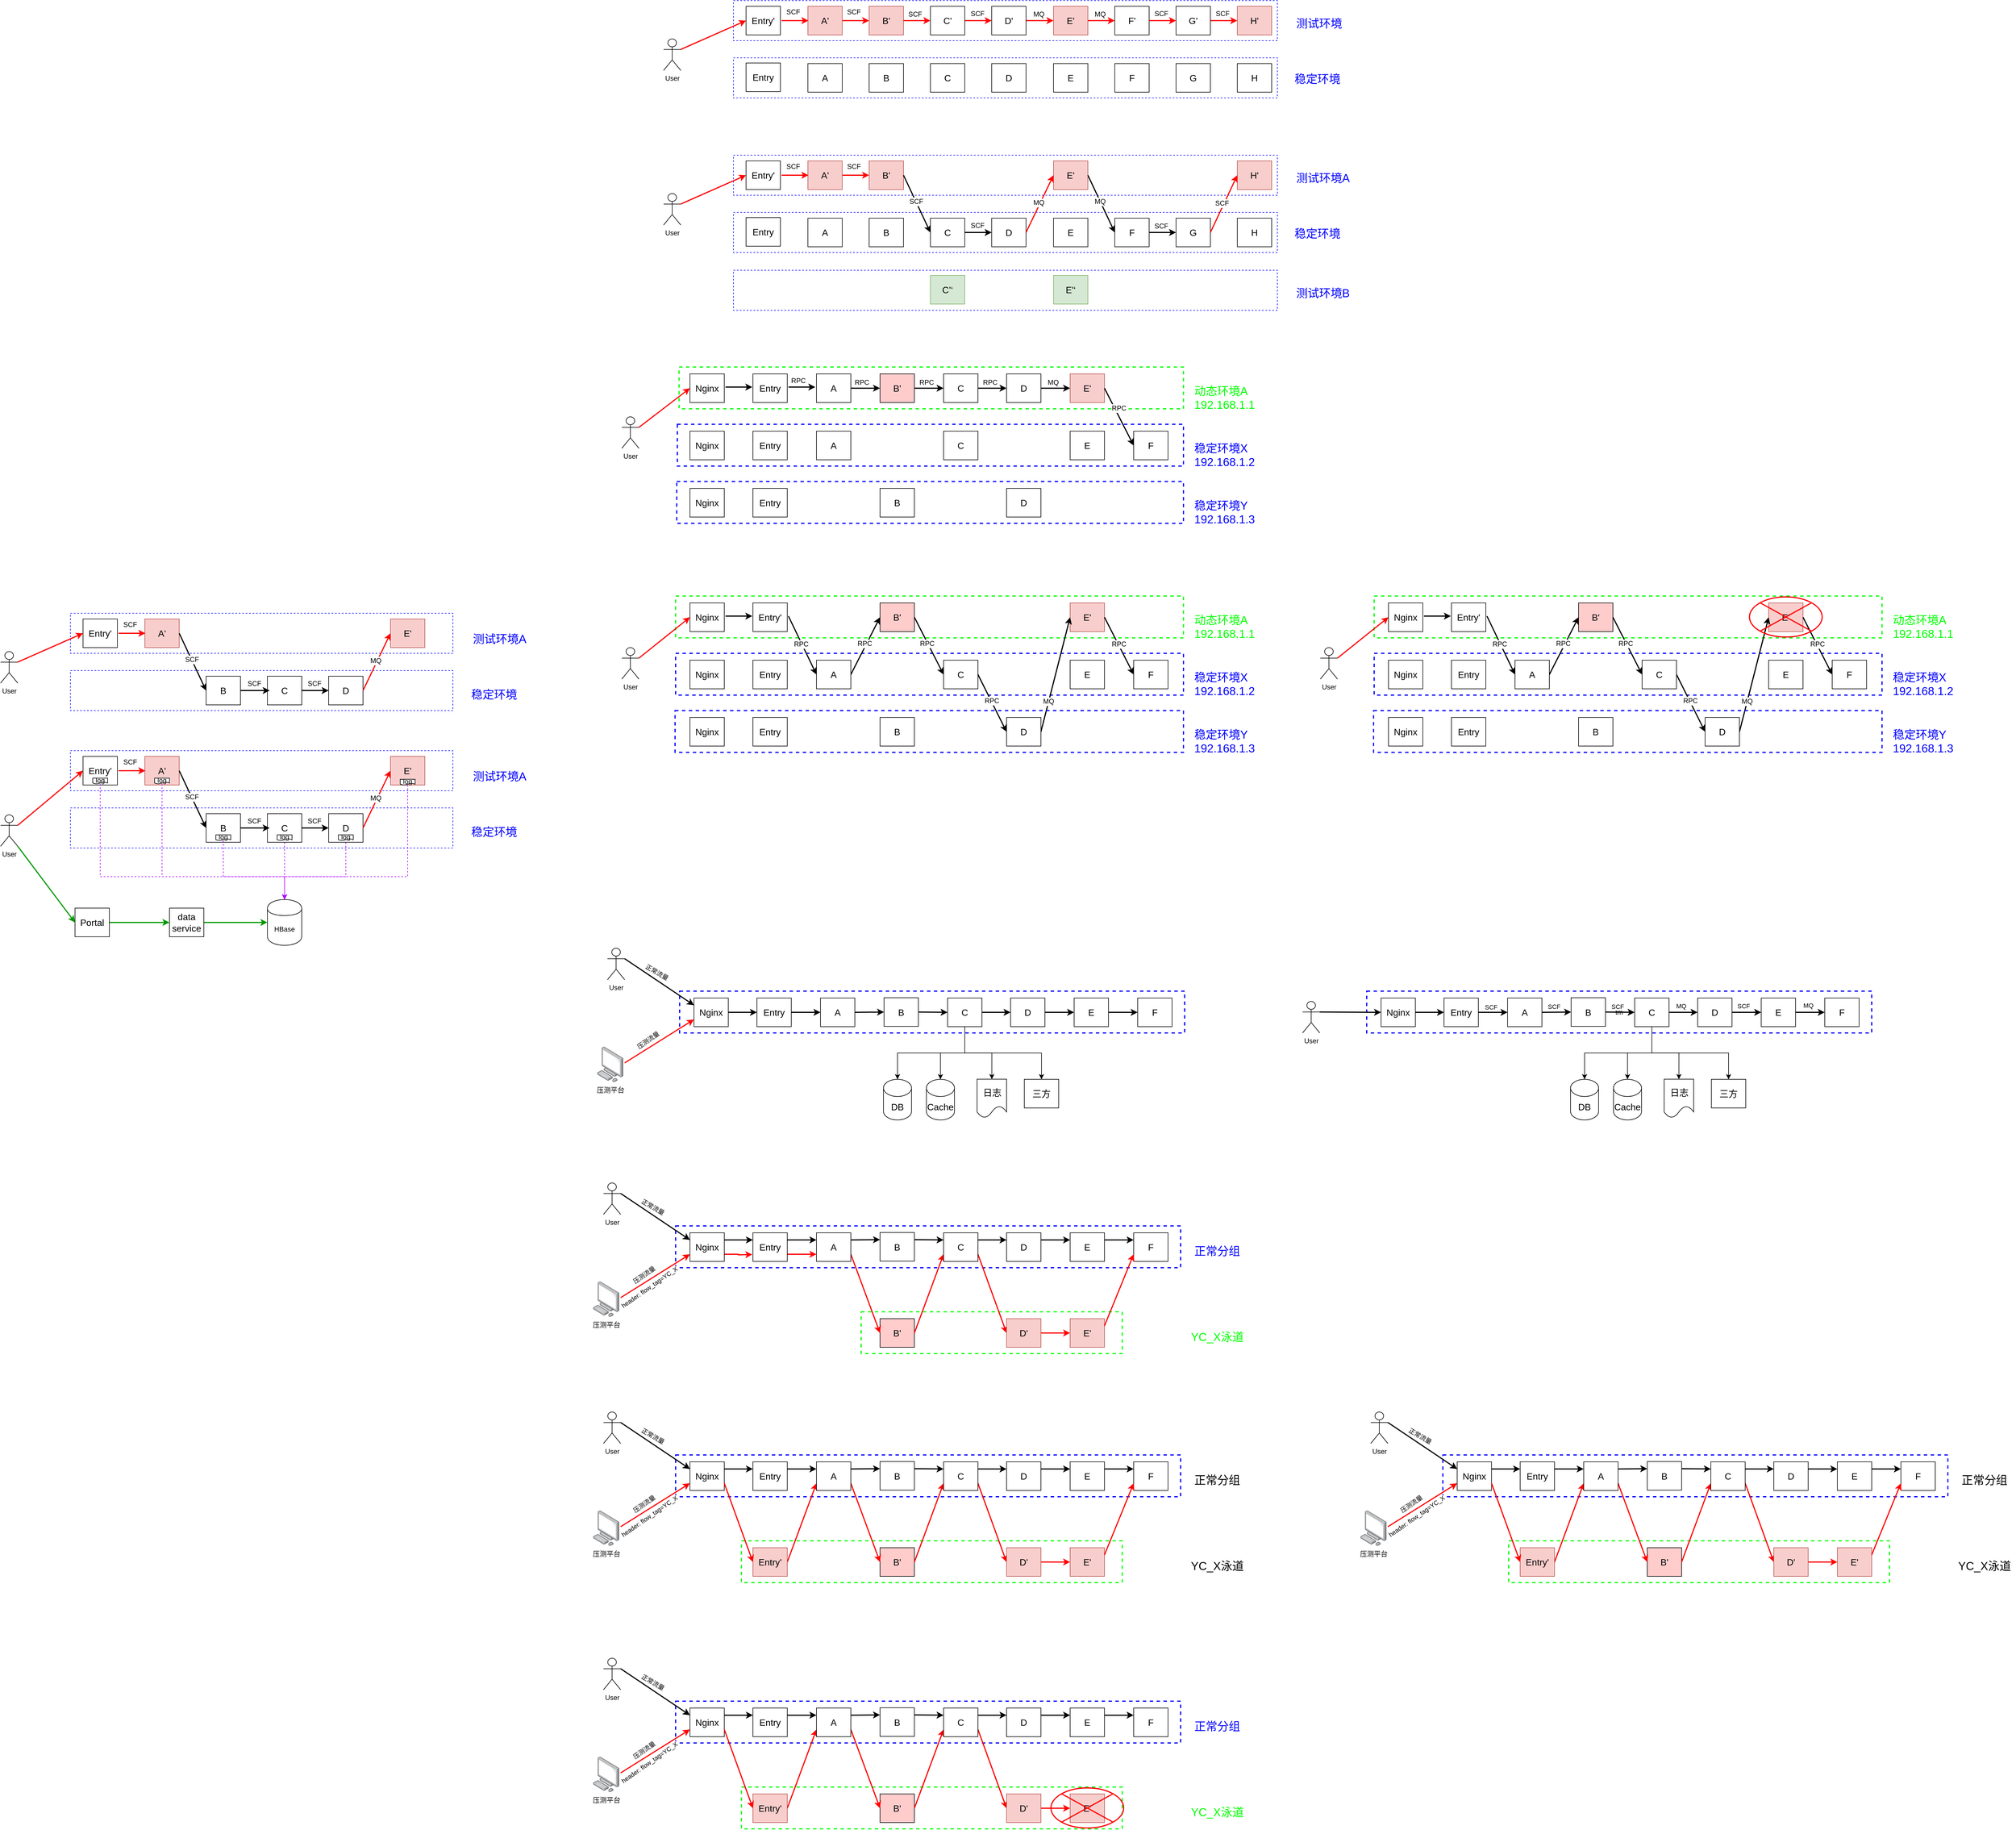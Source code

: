 <mxfile version="15.7.0" type="github">
  <diagram id="69ZBSbvt9rLcG2RWasq9" name="Page-1">
    <mxGraphModel dx="3044" dy="1238" grid="0" gridSize="10" guides="1" tooltips="1" connect="1" arrows="1" fold="1" page="0" pageScale="1" pageWidth="827" pageHeight="1169" math="0" shadow="0">
      <root>
        <mxCell id="0" />
        <mxCell id="1" parent="0" />
        <mxCell id="NZ3rb0n9lh6HmZGsMA7C-2" value="" style="rounded=0;whiteSpace=wrap;html=1;dashed=1;fillColor=none;strokeWidth=2;strokeColor=#00FF00;" parent="1" vertex="1">
          <mxGeometry x="999" y="990" width="887" height="73" as="geometry" />
        </mxCell>
        <mxCell id="BMpbifH7xYJ6WvZXKeA3-86" value="" style="rounded=0;whiteSpace=wrap;html=1;dashed=1;fillColor=none;strokeColor=#0000FF;strokeWidth=2;" parent="1" vertex="1">
          <mxGeometry x="-221" y="1090" width="887" height="73" as="geometry" />
        </mxCell>
        <mxCell id="eUdeMMIKcvTrbhibWo2s-39" value="" style="rounded=0;whiteSpace=wrap;html=1;dashed=1;fillColor=none;strokeColor=#0000FF;" parent="1" vertex="1">
          <mxGeometry x="-120" y="320" width="950" height="70" as="geometry" />
        </mxCell>
        <mxCell id="FcNUhbHKTN_N1aKMLd48-30" value="" style="rounded=0;whiteSpace=wrap;html=1;dashed=1;fillColor=none;strokeColor=#0000FF;" parent="1" vertex="1">
          <mxGeometry x="-120" y="50" width="950" height="70" as="geometry" />
        </mxCell>
        <mxCell id="eUdeMMIKcvTrbhibWo2s-38" value="" style="rounded=0;whiteSpace=wrap;html=1;dashed=1;fillColor=none;strokeColor=#0000FF;" parent="1" vertex="1">
          <mxGeometry x="-120" y="220" width="950" height="70" as="geometry" />
        </mxCell>
        <mxCell id="eUdeMMIKcvTrbhibWo2s-1" value="&lt;font style=&quot;font-size: 16px&quot;&gt;A&lt;/font&gt;" style="rounded=0;whiteSpace=wrap;html=1;" parent="1" vertex="1">
          <mxGeometry x="10" y="330" width="60" height="50" as="geometry" />
        </mxCell>
        <mxCell id="eUdeMMIKcvTrbhibWo2s-2" value="&lt;font style=&quot;font-size: 16px&quot;&gt;B&lt;/font&gt;" style="rounded=0;whiteSpace=wrap;html=1;" parent="1" vertex="1">
          <mxGeometry x="117" y="330" width="60" height="50" as="geometry" />
        </mxCell>
        <mxCell id="eUdeMMIKcvTrbhibWo2s-22" style="edgeStyle=orthogonalEdgeStyle;rounded=0;orthogonalLoop=1;jettySize=auto;html=1;exitX=1;exitY=0.5;exitDx=0;exitDy=0;entryX=0;entryY=0.5;entryDx=0;entryDy=0;strokeWidth=2;" parent="1" source="eUdeMMIKcvTrbhibWo2s-3" target="eUdeMMIKcvTrbhibWo2s-4" edge="1">
          <mxGeometry relative="1" as="geometry" />
        </mxCell>
        <mxCell id="eUdeMMIKcvTrbhibWo2s-30" value="SCF" style="text;html=1;resizable=0;points=[];align=center;verticalAlign=middle;labelBackgroundColor=#ffffff;" parent="eUdeMMIKcvTrbhibWo2s-22" vertex="1" connectable="0">
          <mxGeometry x="-0.149" y="4" relative="1" as="geometry">
            <mxPoint x="1.5" y="-8" as="offset" />
          </mxGeometry>
        </mxCell>
        <mxCell id="eUdeMMIKcvTrbhibWo2s-3" value="&lt;span style=&quot;font-size: 16px&quot;&gt;C&lt;/span&gt;" style="rounded=0;whiteSpace=wrap;html=1;" parent="1" vertex="1">
          <mxGeometry x="224" y="330" width="60" height="50" as="geometry" />
        </mxCell>
        <mxCell id="eUdeMMIKcvTrbhibWo2s-4" value="&lt;span style=&quot;font-size: 16px&quot;&gt;D&lt;/span&gt;" style="rounded=0;whiteSpace=wrap;html=1;" parent="1" vertex="1">
          <mxGeometry x="331" y="330" width="60" height="50" as="geometry" />
        </mxCell>
        <mxCell id="eUdeMMIKcvTrbhibWo2s-5" value="&lt;font style=&quot;font-size: 16px&quot;&gt;E&lt;/font&gt;" style="rounded=0;whiteSpace=wrap;html=1;" parent="1" vertex="1">
          <mxGeometry x="439" y="330" width="60" height="50" as="geometry" />
        </mxCell>
        <mxCell id="eUdeMMIKcvTrbhibWo2s-6" value="&lt;font style=&quot;font-size: 16px&quot;&gt;F&lt;/font&gt;" style="rounded=0;whiteSpace=wrap;html=1;" parent="1" vertex="1">
          <mxGeometry x="546" y="330" width="60" height="50" as="geometry" />
        </mxCell>
        <mxCell id="eUdeMMIKcvTrbhibWo2s-7" value="&lt;font style=&quot;font-size: 16px&quot;&gt;G&lt;/font&gt;" style="rounded=0;whiteSpace=wrap;html=1;" parent="1" vertex="1">
          <mxGeometry x="653" y="330" width="60" height="50" as="geometry" />
        </mxCell>
        <mxCell id="eUdeMMIKcvTrbhibWo2s-11" value="&lt;span style=&quot;font-size: 16px&quot;&gt;H&lt;/span&gt;" style="rounded=0;whiteSpace=wrap;html=1;" parent="1" vertex="1">
          <mxGeometry x="760" y="330" width="60" height="50" as="geometry" />
        </mxCell>
        <mxCell id="eUdeMMIKcvTrbhibWo2s-20" style="edgeStyle=orthogonalEdgeStyle;rounded=0;orthogonalLoop=1;jettySize=auto;html=1;exitX=1;exitY=0.5;exitDx=0;exitDy=0;entryX=0;entryY=0.5;entryDx=0;entryDy=0;strokeColor=#FF0000;strokeWidth=2;" parent="1" source="eUdeMMIKcvTrbhibWo2s-12" target="eUdeMMIKcvTrbhibWo2s-13" edge="1">
          <mxGeometry relative="1" as="geometry" />
        </mxCell>
        <mxCell id="eUdeMMIKcvTrbhibWo2s-28" value="SCF" style="text;html=1;resizable=0;points=[];align=center;verticalAlign=middle;labelBackgroundColor=#ffffff;" parent="eUdeMMIKcvTrbhibWo2s-20" vertex="1" connectable="0">
          <mxGeometry x="-0.064" relative="1" as="geometry">
            <mxPoint x="-2" y="-15" as="offset" />
          </mxGeometry>
        </mxCell>
        <mxCell id="eUdeMMIKcvTrbhibWo2s-12" value="&lt;font style=&quot;font-size: 16px&quot;&gt;A&#39;&lt;/font&gt;" style="rounded=0;whiteSpace=wrap;html=1;fillColor=#f8cecc;strokeColor=#b85450;" parent="1" vertex="1">
          <mxGeometry x="10" y="230" width="60" height="50" as="geometry" />
        </mxCell>
        <mxCell id="eUdeMMIKcvTrbhibWo2s-13" value="&lt;font style=&quot;font-size: 16px&quot;&gt;B&#39;&lt;/font&gt;" style="rounded=0;whiteSpace=wrap;html=1;fillColor=#f8cecc;strokeColor=#b85450;" parent="1" vertex="1">
          <mxGeometry x="117" y="230" width="60" height="50" as="geometry" />
        </mxCell>
        <mxCell id="eUdeMMIKcvTrbhibWo2s-16" value="&lt;font style=&quot;font-size: 16px&quot;&gt;E&#39;&lt;/font&gt;" style="rounded=0;whiteSpace=wrap;html=1;fillColor=#f8cecc;strokeColor=#b85450;" parent="1" vertex="1">
          <mxGeometry x="439" y="230" width="60" height="50" as="geometry" />
        </mxCell>
        <mxCell id="eUdeMMIKcvTrbhibWo2s-19" value="&lt;span style=&quot;font-size: 16px&quot;&gt;H&#39;&lt;/span&gt;" style="rounded=0;whiteSpace=wrap;html=1;fillColor=#f8cecc;strokeColor=#b85450;" parent="1" vertex="1">
          <mxGeometry x="760" y="230" width="60" height="50" as="geometry" />
        </mxCell>
        <mxCell id="eUdeMMIKcvTrbhibWo2s-21" value="" style="endArrow=classic;html=1;exitX=1;exitY=0.5;exitDx=0;exitDy=0;entryX=0;entryY=0.5;entryDx=0;entryDy=0;strokeWidth=2;" parent="1" source="eUdeMMIKcvTrbhibWo2s-13" target="eUdeMMIKcvTrbhibWo2s-3" edge="1">
          <mxGeometry width="50" height="50" relative="1" as="geometry">
            <mxPoint x="240" y="540" as="sourcePoint" />
            <mxPoint x="220" y="350" as="targetPoint" />
          </mxGeometry>
        </mxCell>
        <mxCell id="eUdeMMIKcvTrbhibWo2s-29" value="SCF" style="text;html=1;resizable=0;points=[];align=center;verticalAlign=middle;labelBackgroundColor=#ffffff;" parent="eUdeMMIKcvTrbhibWo2s-21" vertex="1" connectable="0">
          <mxGeometry x="-0.077" relative="1" as="geometry">
            <mxPoint as="offset" />
          </mxGeometry>
        </mxCell>
        <mxCell id="eUdeMMIKcvTrbhibWo2s-24" value="" style="endArrow=classic;html=1;strokeColor=#FF0000;strokeWidth=2;exitX=1;exitY=0.5;exitDx=0;exitDy=0;entryX=0;entryY=0.5;entryDx=0;entryDy=0;" parent="1" source="eUdeMMIKcvTrbhibWo2s-4" target="eUdeMMIKcvTrbhibWo2s-16" edge="1">
          <mxGeometry width="50" height="50" relative="1" as="geometry">
            <mxPoint x="340" y="490" as="sourcePoint" />
            <mxPoint x="390" y="440" as="targetPoint" />
          </mxGeometry>
        </mxCell>
        <mxCell id="eUdeMMIKcvTrbhibWo2s-31" value="MQ" style="text;html=1;resizable=0;points=[];align=center;verticalAlign=middle;labelBackgroundColor=#ffffff;" parent="eUdeMMIKcvTrbhibWo2s-24" vertex="1" connectable="0">
          <mxGeometry x="0.017" y="3" relative="1" as="geometry">
            <mxPoint as="offset" />
          </mxGeometry>
        </mxCell>
        <mxCell id="eUdeMMIKcvTrbhibWo2s-25" value="" style="endArrow=classic;html=1;exitX=1;exitY=0.5;exitDx=0;exitDy=0;entryX=0;entryY=0.5;entryDx=0;entryDy=0;strokeWidth=2;" parent="1" source="eUdeMMIKcvTrbhibWo2s-16" target="eUdeMMIKcvTrbhibWo2s-6" edge="1">
          <mxGeometry width="50" height="50" relative="1" as="geometry">
            <mxPoint x="187" y="265" as="sourcePoint" />
            <mxPoint x="234" y="365" as="targetPoint" />
          </mxGeometry>
        </mxCell>
        <mxCell id="eUdeMMIKcvTrbhibWo2s-32" value="MQ" style="text;html=1;resizable=0;points=[];align=center;verticalAlign=middle;labelBackgroundColor=#ffffff;" parent="eUdeMMIKcvTrbhibWo2s-25" vertex="1" connectable="0">
          <mxGeometry x="-0.092" y="-1" relative="1" as="geometry">
            <mxPoint as="offset" />
          </mxGeometry>
        </mxCell>
        <mxCell id="eUdeMMIKcvTrbhibWo2s-26" style="edgeStyle=orthogonalEdgeStyle;rounded=0;orthogonalLoop=1;jettySize=auto;html=1;exitX=1;exitY=0.5;exitDx=0;exitDy=0;entryX=0;entryY=0.5;entryDx=0;entryDy=0;strokeWidth=2;" parent="1" source="eUdeMMIKcvTrbhibWo2s-6" target="eUdeMMIKcvTrbhibWo2s-7" edge="1">
          <mxGeometry relative="1" as="geometry">
            <mxPoint x="294" y="365" as="sourcePoint" />
            <mxPoint x="341" y="365" as="targetPoint" />
          </mxGeometry>
        </mxCell>
        <mxCell id="eUdeMMIKcvTrbhibWo2s-27" value="" style="endArrow=classic;html=1;strokeColor=#FF0000;strokeWidth=2;exitX=1;exitY=0.5;exitDx=0;exitDy=0;entryX=0;entryY=0.5;entryDx=0;entryDy=0;" parent="1" source="eUdeMMIKcvTrbhibWo2s-7" target="eUdeMMIKcvTrbhibWo2s-19" edge="1">
          <mxGeometry width="50" height="50" relative="1" as="geometry">
            <mxPoint x="401" y="365" as="sourcePoint" />
            <mxPoint x="449" y="265" as="targetPoint" />
          </mxGeometry>
        </mxCell>
        <mxCell id="eUdeMMIKcvTrbhibWo2s-35" value="SCF" style="text;html=1;resizable=0;points=[];align=center;verticalAlign=middle;labelBackgroundColor=#ffffff;" parent="eUdeMMIKcvTrbhibWo2s-27" vertex="1" connectable="0">
          <mxGeometry x="-0.011" y="4" relative="1" as="geometry">
            <mxPoint as="offset" />
          </mxGeometry>
        </mxCell>
        <mxCell id="eUdeMMIKcvTrbhibWo2s-34" value="SCF" style="text;html=1;resizable=0;points=[];align=center;verticalAlign=middle;labelBackgroundColor=#ffffff;" parent="1" vertex="1" connectable="0">
          <mxGeometry x="625" y="352" as="geometry">
            <mxPoint x="1.5" y="-8" as="offset" />
          </mxGeometry>
        </mxCell>
        <mxCell id="eUdeMMIKcvTrbhibWo2s-36" value="&lt;font style=&quot;font-size: 20px&quot; color=&quot;#0000ff&quot;&gt;测试环境A&lt;/font&gt;" style="text;html=1;resizable=0;points=[];autosize=1;align=left;verticalAlign=top;spacingTop=-4;" parent="1" vertex="1">
          <mxGeometry x="861" y="245" width="110" height="20" as="geometry" />
        </mxCell>
        <mxCell id="eUdeMMIKcvTrbhibWo2s-37" value="&lt;font style=&quot;font-size: 20px&quot; color=&quot;#0000ff&quot;&gt;稳定环境&lt;/font&gt;" style="text;html=1;resizable=0;points=[];autosize=1;align=left;verticalAlign=top;spacingTop=-4;" parent="1" vertex="1">
          <mxGeometry x="858" y="342" width="100" height="20" as="geometry" />
        </mxCell>
        <mxCell id="eUdeMMIKcvTrbhibWo2s-43" value="User" style="shape=umlActor;verticalLabelPosition=bottom;labelBackgroundColor=#ffffff;verticalAlign=top;html=1;outlineConnect=0;fillColor=none;" parent="1" vertex="1">
          <mxGeometry x="-242" y="287" width="30" height="55" as="geometry" />
        </mxCell>
        <mxCell id="eUdeMMIKcvTrbhibWo2s-47" style="edgeStyle=orthogonalEdgeStyle;rounded=0;orthogonalLoop=1;jettySize=auto;html=1;exitX=1;exitY=0.5;exitDx=0;exitDy=0;entryX=0;entryY=0.5;entryDx=0;entryDy=0;strokeColor=#FF0000;strokeWidth=2;" parent="1" edge="1">
          <mxGeometry relative="1" as="geometry">
            <mxPoint x="-36" y="255" as="sourcePoint" />
            <mxPoint x="11" y="255" as="targetPoint" />
          </mxGeometry>
        </mxCell>
        <mxCell id="eUdeMMIKcvTrbhibWo2s-48" value="SCF" style="text;html=1;resizable=0;points=[];align=center;verticalAlign=middle;labelBackgroundColor=#ffffff;" parent="eUdeMMIKcvTrbhibWo2s-47" vertex="1" connectable="0">
          <mxGeometry x="-0.064" relative="1" as="geometry">
            <mxPoint x="-2" y="-15" as="offset" />
          </mxGeometry>
        </mxCell>
        <mxCell id="eUdeMMIKcvTrbhibWo2s-49" value="&lt;font style=&quot;font-size: 16px&quot;&gt;Entry&#39;&lt;/font&gt;" style="rounded=0;whiteSpace=wrap;html=1;" parent="1" vertex="1">
          <mxGeometry x="-98" y="230" width="60" height="50" as="geometry" />
        </mxCell>
        <mxCell id="eUdeMMIKcvTrbhibWo2s-52" value="&lt;font style=&quot;font-size: 16px&quot;&gt;Entry&lt;/font&gt;" style="rounded=0;whiteSpace=wrap;html=1;" parent="1" vertex="1">
          <mxGeometry x="-98" y="329" width="60" height="50" as="geometry" />
        </mxCell>
        <mxCell id="eUdeMMIKcvTrbhibWo2s-53" value="" style="endArrow=classic;html=1;strokeColor=#FF0000;strokeWidth=2;entryX=0;entryY=0.5;entryDx=0;entryDy=0;exitX=1;exitY=0.333;exitDx=0;exitDy=0;exitPerimeter=0;" parent="1" source="eUdeMMIKcvTrbhibWo2s-43" target="eUdeMMIKcvTrbhibWo2s-49" edge="1">
          <mxGeometry width="50" height="50" relative="1" as="geometry">
            <mxPoint x="-170" y="260" as="sourcePoint" />
            <mxPoint x="-250" y="480" as="targetPoint" />
          </mxGeometry>
        </mxCell>
        <mxCell id="FcNUhbHKTN_N1aKMLd48-1" value="" style="rounded=0;whiteSpace=wrap;html=1;dashed=1;fillColor=none;strokeColor=#0000FF;" parent="1" vertex="1">
          <mxGeometry x="-120" y="-50" width="950" height="70" as="geometry" />
        </mxCell>
        <mxCell id="FcNUhbHKTN_N1aKMLd48-2" value="&lt;font style=&quot;font-size: 16px&quot;&gt;A&lt;/font&gt;" style="rounded=0;whiteSpace=wrap;html=1;" parent="1" vertex="1">
          <mxGeometry x="10" y="60" width="60" height="50" as="geometry" />
        </mxCell>
        <mxCell id="FcNUhbHKTN_N1aKMLd48-3" value="&lt;font style=&quot;font-size: 16px&quot;&gt;B&lt;/font&gt;" style="rounded=0;whiteSpace=wrap;html=1;" parent="1" vertex="1">
          <mxGeometry x="117" y="60" width="60" height="50" as="geometry" />
        </mxCell>
        <mxCell id="FcNUhbHKTN_N1aKMLd48-6" value="&lt;span style=&quot;font-size: 16px&quot;&gt;C&lt;/span&gt;" style="rounded=0;whiteSpace=wrap;html=1;" parent="1" vertex="1">
          <mxGeometry x="224" y="60" width="60" height="50" as="geometry" />
        </mxCell>
        <mxCell id="FcNUhbHKTN_N1aKMLd48-7" value="&lt;span style=&quot;font-size: 16px&quot;&gt;D&lt;/span&gt;" style="rounded=0;whiteSpace=wrap;html=1;" parent="1" vertex="1">
          <mxGeometry x="331" y="60" width="60" height="50" as="geometry" />
        </mxCell>
        <mxCell id="FcNUhbHKTN_N1aKMLd48-8" value="&lt;font style=&quot;font-size: 16px&quot;&gt;E&lt;/font&gt;" style="rounded=0;whiteSpace=wrap;html=1;" parent="1" vertex="1">
          <mxGeometry x="439" y="60" width="60" height="50" as="geometry" />
        </mxCell>
        <mxCell id="FcNUhbHKTN_N1aKMLd48-9" value="&lt;font style=&quot;font-size: 16px&quot;&gt;F&lt;/font&gt;" style="rounded=0;whiteSpace=wrap;html=1;" parent="1" vertex="1">
          <mxGeometry x="546" y="60" width="60" height="50" as="geometry" />
        </mxCell>
        <mxCell id="FcNUhbHKTN_N1aKMLd48-10" value="&lt;font style=&quot;font-size: 16px&quot;&gt;G&lt;/font&gt;" style="rounded=0;whiteSpace=wrap;html=1;" parent="1" vertex="1">
          <mxGeometry x="653" y="60" width="60" height="50" as="geometry" />
        </mxCell>
        <mxCell id="FcNUhbHKTN_N1aKMLd48-11" value="&lt;span style=&quot;font-size: 16px&quot;&gt;H&lt;/span&gt;" style="rounded=0;whiteSpace=wrap;html=1;" parent="1" vertex="1">
          <mxGeometry x="760" y="60" width="60" height="50" as="geometry" />
        </mxCell>
        <mxCell id="FcNUhbHKTN_N1aKMLd48-12" style="edgeStyle=orthogonalEdgeStyle;rounded=0;orthogonalLoop=1;jettySize=auto;html=1;exitX=1;exitY=0.5;exitDx=0;exitDy=0;entryX=0;entryY=0.5;entryDx=0;entryDy=0;strokeColor=#FF0000;strokeWidth=2;" parent="1" source="FcNUhbHKTN_N1aKMLd48-14" target="FcNUhbHKTN_N1aKMLd48-15" edge="1">
          <mxGeometry relative="1" as="geometry" />
        </mxCell>
        <mxCell id="FcNUhbHKTN_N1aKMLd48-13" value="SCF" style="text;html=1;resizable=0;points=[];align=center;verticalAlign=middle;labelBackgroundColor=#ffffff;" parent="FcNUhbHKTN_N1aKMLd48-12" vertex="1" connectable="0">
          <mxGeometry x="-0.064" relative="1" as="geometry">
            <mxPoint x="-2" y="-15" as="offset" />
          </mxGeometry>
        </mxCell>
        <mxCell id="FcNUhbHKTN_N1aKMLd48-14" value="&lt;font style=&quot;font-size: 16px&quot;&gt;A&#39;&lt;/font&gt;" style="rounded=0;whiteSpace=wrap;html=1;fillColor=#f8cecc;strokeColor=#b85450;" parent="1" vertex="1">
          <mxGeometry x="10" y="-40" width="60" height="50" as="geometry" />
        </mxCell>
        <mxCell id="FcNUhbHKTN_N1aKMLd48-15" value="&lt;font style=&quot;font-size: 16px&quot;&gt;B&#39;&lt;/font&gt;" style="rounded=0;whiteSpace=wrap;html=1;fillColor=#f8cecc;strokeColor=#b85450;" parent="1" vertex="1">
          <mxGeometry x="117" y="-40" width="60" height="50" as="geometry" />
        </mxCell>
        <mxCell id="FcNUhbHKTN_N1aKMLd48-16" value="&lt;font style=&quot;font-size: 16px&quot;&gt;E&#39;&lt;/font&gt;" style="rounded=0;whiteSpace=wrap;html=1;fillColor=#f8cecc;strokeColor=#b85450;" parent="1" vertex="1">
          <mxGeometry x="439" y="-40" width="60" height="50" as="geometry" />
        </mxCell>
        <mxCell id="FcNUhbHKTN_N1aKMLd48-17" value="&lt;span style=&quot;font-size: 16px&quot;&gt;H&#39;&lt;/span&gt;" style="rounded=0;whiteSpace=wrap;html=1;fillColor=#f8cecc;strokeColor=#b85450;" parent="1" vertex="1">
          <mxGeometry x="760" y="-40" width="60" height="50" as="geometry" />
        </mxCell>
        <mxCell id="FcNUhbHKTN_N1aKMLd48-18" value="" style="endArrow=classic;html=1;exitX=1;exitY=0.5;exitDx=0;exitDy=0;entryX=0;entryY=0.5;entryDx=0;entryDy=0;strokeWidth=2;strokeColor=#FF0000;" parent="1" source="FcNUhbHKTN_N1aKMLd48-15" target="FcNUhbHKTN_N1aKMLd48-39" edge="1">
          <mxGeometry width="50" height="50" relative="1" as="geometry">
            <mxPoint x="240" y="270" as="sourcePoint" />
            <mxPoint x="220" y="80" as="targetPoint" />
          </mxGeometry>
        </mxCell>
        <mxCell id="FcNUhbHKTN_N1aKMLd48-19" value="SCF" style="text;html=1;resizable=0;points=[];align=center;verticalAlign=middle;labelBackgroundColor=#ffffff;" parent="FcNUhbHKTN_N1aKMLd48-18" vertex="1" connectable="0">
          <mxGeometry x="-0.077" relative="1" as="geometry">
            <mxPoint x="-2" y="-11" as="offset" />
          </mxGeometry>
        </mxCell>
        <mxCell id="FcNUhbHKTN_N1aKMLd48-20" value="" style="endArrow=classic;html=1;strokeColor=#FF0000;strokeWidth=2;exitX=1;exitY=0.5;exitDx=0;exitDy=0;entryX=0;entryY=0.5;entryDx=0;entryDy=0;" parent="1" source="FcNUhbHKTN_N1aKMLd48-40" target="FcNUhbHKTN_N1aKMLd48-16" edge="1">
          <mxGeometry width="50" height="50" relative="1" as="geometry">
            <mxPoint x="340" y="220" as="sourcePoint" />
            <mxPoint x="390" y="170" as="targetPoint" />
          </mxGeometry>
        </mxCell>
        <mxCell id="FcNUhbHKTN_N1aKMLd48-21" value="MQ" style="text;html=1;resizable=0;points=[];align=center;verticalAlign=middle;labelBackgroundColor=#ffffff;" parent="FcNUhbHKTN_N1aKMLd48-20" vertex="1" connectable="0">
          <mxGeometry x="0.017" y="3" relative="1" as="geometry">
            <mxPoint x="-3" y="-8" as="offset" />
          </mxGeometry>
        </mxCell>
        <mxCell id="FcNUhbHKTN_N1aKMLd48-22" value="" style="endArrow=classic;html=1;exitX=1;exitY=0.5;exitDx=0;exitDy=0;entryX=0;entryY=0.5;entryDx=0;entryDy=0;strokeWidth=2;strokeColor=#FF0000;" parent="1" source="FcNUhbHKTN_N1aKMLd48-16" target="FcNUhbHKTN_N1aKMLd48-41" edge="1">
          <mxGeometry width="50" height="50" relative="1" as="geometry">
            <mxPoint x="187" y="-5" as="sourcePoint" />
            <mxPoint x="234" y="95" as="targetPoint" />
          </mxGeometry>
        </mxCell>
        <mxCell id="FcNUhbHKTN_N1aKMLd48-23" value="MQ" style="text;html=1;resizable=0;points=[];align=center;verticalAlign=middle;labelBackgroundColor=#ffffff;" parent="FcNUhbHKTN_N1aKMLd48-22" vertex="1" connectable="0">
          <mxGeometry x="-0.092" y="-1" relative="1" as="geometry">
            <mxPoint x="-1" y="-12" as="offset" />
          </mxGeometry>
        </mxCell>
        <mxCell id="FcNUhbHKTN_N1aKMLd48-25" value="" style="endArrow=classic;html=1;strokeColor=#FF0000;strokeWidth=2;exitX=1;exitY=0.5;exitDx=0;exitDy=0;entryX=0;entryY=0.5;entryDx=0;entryDy=0;" parent="1" source="FcNUhbHKTN_N1aKMLd48-42" target="FcNUhbHKTN_N1aKMLd48-17" edge="1">
          <mxGeometry width="50" height="50" relative="1" as="geometry">
            <mxPoint x="401" y="95" as="sourcePoint" />
            <mxPoint x="449" y="-5" as="targetPoint" />
          </mxGeometry>
        </mxCell>
        <mxCell id="FcNUhbHKTN_N1aKMLd48-26" value="SCF" style="text;html=1;resizable=0;points=[];align=center;verticalAlign=middle;labelBackgroundColor=#ffffff;" parent="FcNUhbHKTN_N1aKMLd48-25" vertex="1" connectable="0">
          <mxGeometry x="-0.011" y="4" relative="1" as="geometry">
            <mxPoint x="-2" y="-8" as="offset" />
          </mxGeometry>
        </mxCell>
        <mxCell id="FcNUhbHKTN_N1aKMLd48-28" value="&lt;font style=&quot;font-size: 20px&quot; color=&quot;#0000ff&quot;&gt;测试环境&lt;/font&gt;" style="text;html=1;resizable=0;points=[];autosize=1;align=left;verticalAlign=top;spacingTop=-4;" parent="1" vertex="1">
          <mxGeometry x="861" y="-25" width="100" height="20" as="geometry" />
        </mxCell>
        <mxCell id="FcNUhbHKTN_N1aKMLd48-29" value="&lt;font style=&quot;font-size: 20px&quot; color=&quot;#0000ff&quot;&gt;稳定环境&lt;/font&gt;" style="text;html=1;resizable=0;points=[];autosize=1;align=left;verticalAlign=top;spacingTop=-4;" parent="1" vertex="1">
          <mxGeometry x="858" y="72" width="100" height="20" as="geometry" />
        </mxCell>
        <mxCell id="FcNUhbHKTN_N1aKMLd48-31" value="User" style="shape=umlActor;verticalLabelPosition=bottom;labelBackgroundColor=#ffffff;verticalAlign=top;html=1;outlineConnect=0;fillColor=none;" parent="1" vertex="1">
          <mxGeometry x="-242" y="17" width="30" height="55" as="geometry" />
        </mxCell>
        <mxCell id="FcNUhbHKTN_N1aKMLd48-32" style="edgeStyle=orthogonalEdgeStyle;rounded=0;orthogonalLoop=1;jettySize=auto;html=1;exitX=1;exitY=0.5;exitDx=0;exitDy=0;entryX=0;entryY=0.5;entryDx=0;entryDy=0;strokeColor=#FF0000;strokeWidth=2;" parent="1" edge="1">
          <mxGeometry relative="1" as="geometry">
            <mxPoint x="-36" y="-15" as="sourcePoint" />
            <mxPoint x="11" y="-15" as="targetPoint" />
          </mxGeometry>
        </mxCell>
        <mxCell id="FcNUhbHKTN_N1aKMLd48-33" value="SCF" style="text;html=1;resizable=0;points=[];align=center;verticalAlign=middle;labelBackgroundColor=#ffffff;" parent="FcNUhbHKTN_N1aKMLd48-32" vertex="1" connectable="0">
          <mxGeometry x="-0.064" relative="1" as="geometry">
            <mxPoint x="-2" y="-15" as="offset" />
          </mxGeometry>
        </mxCell>
        <mxCell id="FcNUhbHKTN_N1aKMLd48-34" value="&lt;font style=&quot;font-size: 16px&quot;&gt;Entry&#39;&lt;/font&gt;" style="rounded=0;whiteSpace=wrap;html=1;" parent="1" vertex="1">
          <mxGeometry x="-98" y="-40" width="60" height="50" as="geometry" />
        </mxCell>
        <mxCell id="FcNUhbHKTN_N1aKMLd48-35" value="&lt;font style=&quot;font-size: 16px&quot;&gt;Entry&lt;/font&gt;" style="rounded=0;whiteSpace=wrap;html=1;" parent="1" vertex="1">
          <mxGeometry x="-98" y="59" width="60" height="50" as="geometry" />
        </mxCell>
        <mxCell id="FcNUhbHKTN_N1aKMLd48-36" value="" style="endArrow=classic;html=1;strokeColor=#FF0000;strokeWidth=2;entryX=0;entryY=0.5;entryDx=0;entryDy=0;exitX=1;exitY=0.333;exitDx=0;exitDy=0;exitPerimeter=0;" parent="1" source="FcNUhbHKTN_N1aKMLd48-31" target="FcNUhbHKTN_N1aKMLd48-34" edge="1">
          <mxGeometry width="50" height="50" relative="1" as="geometry">
            <mxPoint x="-170" y="-10" as="sourcePoint" />
            <mxPoint x="-250" y="210" as="targetPoint" />
          </mxGeometry>
        </mxCell>
        <mxCell id="FcNUhbHKTN_N1aKMLd48-37" style="edgeStyle=orthogonalEdgeStyle;rounded=0;orthogonalLoop=1;jettySize=auto;html=1;exitX=1;exitY=0.5;exitDx=0;exitDy=0;entryX=0;entryY=0.5;entryDx=0;entryDy=0;strokeWidth=2;strokeColor=#FF0000;" parent="1" source="FcNUhbHKTN_N1aKMLd48-39" target="FcNUhbHKTN_N1aKMLd48-40" edge="1">
          <mxGeometry relative="1" as="geometry" />
        </mxCell>
        <mxCell id="FcNUhbHKTN_N1aKMLd48-38" value="SCF" style="text;html=1;resizable=0;points=[];align=center;verticalAlign=middle;labelBackgroundColor=#ffffff;" parent="FcNUhbHKTN_N1aKMLd48-37" vertex="1" connectable="0">
          <mxGeometry x="-0.149" y="4" relative="1" as="geometry">
            <mxPoint x="1.5" y="-8" as="offset" />
          </mxGeometry>
        </mxCell>
        <mxCell id="FcNUhbHKTN_N1aKMLd48-39" value="&lt;span style=&quot;font-size: 16px&quot;&gt;C&#39;&lt;/span&gt;" style="rounded=0;whiteSpace=wrap;html=1;" parent="1" vertex="1">
          <mxGeometry x="224" y="-40" width="60" height="50" as="geometry" />
        </mxCell>
        <mxCell id="FcNUhbHKTN_N1aKMLd48-40" value="&lt;span style=&quot;font-size: 16px&quot;&gt;D&#39;&lt;/span&gt;" style="rounded=0;whiteSpace=wrap;html=1;" parent="1" vertex="1">
          <mxGeometry x="331" y="-40" width="60" height="50" as="geometry" />
        </mxCell>
        <mxCell id="FcNUhbHKTN_N1aKMLd48-41" value="&lt;font style=&quot;font-size: 16px&quot;&gt;F&#39;&lt;/font&gt;" style="rounded=0;whiteSpace=wrap;html=1;" parent="1" vertex="1">
          <mxGeometry x="546" y="-40" width="60" height="50" as="geometry" />
        </mxCell>
        <mxCell id="FcNUhbHKTN_N1aKMLd48-42" value="&lt;font style=&quot;font-size: 16px&quot;&gt;G&#39;&lt;/font&gt;" style="rounded=0;whiteSpace=wrap;html=1;" parent="1" vertex="1">
          <mxGeometry x="653" y="-40" width="60" height="50" as="geometry" />
        </mxCell>
        <mxCell id="FcNUhbHKTN_N1aKMLd48-43" style="edgeStyle=orthogonalEdgeStyle;rounded=0;orthogonalLoop=1;jettySize=auto;html=1;exitX=1;exitY=0.5;exitDx=0;exitDy=0;entryX=0;entryY=0.5;entryDx=0;entryDy=0;strokeWidth=2;strokeColor=#FF0000;" parent="1" source="FcNUhbHKTN_N1aKMLd48-41" target="FcNUhbHKTN_N1aKMLd48-42" edge="1">
          <mxGeometry relative="1" as="geometry">
            <mxPoint x="294" y="-5" as="sourcePoint" />
            <mxPoint x="341" y="-5" as="targetPoint" />
          </mxGeometry>
        </mxCell>
        <mxCell id="FcNUhbHKTN_N1aKMLd48-44" value="SCF" style="text;html=1;resizable=0;points=[];align=center;verticalAlign=middle;labelBackgroundColor=#ffffff;direction=south;" parent="1" vertex="1" connectable="0">
          <mxGeometry x="625" y="-19" as="geometry">
            <mxPoint x="1.5" y="-8" as="offset" />
          </mxGeometry>
        </mxCell>
        <mxCell id="qF5JLNCXISUexSi5jr3T-1" value="" style="rounded=0;whiteSpace=wrap;html=1;dashed=1;fillColor=none;strokeColor=#0000FF;" parent="1" vertex="1">
          <mxGeometry x="-120" y="421" width="950" height="70" as="geometry" />
        </mxCell>
        <mxCell id="qF5JLNCXISUexSi5jr3T-12" value="&lt;font style=&quot;font-size: 20px&quot; color=&quot;#0000ff&quot;&gt;测试环境B&lt;/font&gt;" style="text;html=1;resizable=0;points=[];autosize=1;align=left;verticalAlign=top;spacingTop=-4;" parent="1" vertex="1">
          <mxGeometry x="861" y="446" width="110" height="20" as="geometry" />
        </mxCell>
        <mxCell id="qF5JLNCXISUexSi5jr3T-16" value="&lt;span style=&quot;font-size: 16px&quot;&gt;C’‘&lt;/span&gt;" style="rounded=0;whiteSpace=wrap;html=1;fillColor=#d5e8d4;strokeColor=#82b366;" parent="1" vertex="1">
          <mxGeometry x="224" y="430" width="60" height="50" as="geometry" />
        </mxCell>
        <mxCell id="qF5JLNCXISUexSi5jr3T-17" value="&lt;font style=&quot;font-size: 16px&quot;&gt;E&#39;‘&lt;/font&gt;" style="rounded=0;whiteSpace=wrap;html=1;fillColor=#d5e8d4;strokeColor=#82b366;" parent="1" vertex="1">
          <mxGeometry x="439" y="430" width="60" height="50" as="geometry" />
        </mxCell>
        <mxCell id="vhlOqCmI8paEedQ4tr9N-1" value="" style="rounded=0;whiteSpace=wrap;html=1;dashed=1;fillColor=none;strokeColor=#0000FF;" parent="1" vertex="1">
          <mxGeometry x="-1278" y="1120" width="668" height="70" as="geometry" />
        </mxCell>
        <mxCell id="vhlOqCmI8paEedQ4tr9N-2" value="" style="rounded=0;whiteSpace=wrap;html=1;dashed=1;fillColor=none;strokeColor=#0000FF;" parent="1" vertex="1">
          <mxGeometry x="-1278" y="1020" width="668" height="70" as="geometry" />
        </mxCell>
        <mxCell id="vhlOqCmI8paEedQ4tr9N-4" value="&lt;font style=&quot;font-size: 16px&quot;&gt;B&lt;/font&gt;" style="rounded=0;whiteSpace=wrap;html=1;" parent="1" vertex="1">
          <mxGeometry x="-1041" y="1130" width="60" height="50" as="geometry" />
        </mxCell>
        <mxCell id="vhlOqCmI8paEedQ4tr9N-5" style="edgeStyle=orthogonalEdgeStyle;rounded=0;orthogonalLoop=1;jettySize=auto;html=1;exitX=1;exitY=0.5;exitDx=0;exitDy=0;entryX=0;entryY=0.5;entryDx=0;entryDy=0;strokeWidth=2;" parent="1" source="vhlOqCmI8paEedQ4tr9N-7" target="vhlOqCmI8paEedQ4tr9N-8" edge="1">
          <mxGeometry relative="1" as="geometry" />
        </mxCell>
        <mxCell id="vhlOqCmI8paEedQ4tr9N-6" value="SCF" style="text;html=1;resizable=0;points=[];align=center;verticalAlign=middle;labelBackgroundColor=#ffffff;" parent="vhlOqCmI8paEedQ4tr9N-5" vertex="1" connectable="0">
          <mxGeometry x="-0.149" y="4" relative="1" as="geometry">
            <mxPoint x="1.5" y="-8" as="offset" />
          </mxGeometry>
        </mxCell>
        <mxCell id="vhlOqCmI8paEedQ4tr9N-7" value="&lt;span style=&quot;font-size: 16px&quot;&gt;C&lt;/span&gt;" style="rounded=0;whiteSpace=wrap;html=1;" parent="1" vertex="1">
          <mxGeometry x="-934" y="1130" width="60" height="50" as="geometry" />
        </mxCell>
        <mxCell id="vhlOqCmI8paEedQ4tr9N-8" value="&lt;span style=&quot;font-size: 16px&quot;&gt;D&lt;/span&gt;" style="rounded=0;whiteSpace=wrap;html=1;" parent="1" vertex="1">
          <mxGeometry x="-827" y="1130" width="60" height="50" as="geometry" />
        </mxCell>
        <mxCell id="vhlOqCmI8paEedQ4tr9N-15" value="&lt;font style=&quot;font-size: 16px&quot;&gt;A&#39;&lt;/font&gt;" style="rounded=0;whiteSpace=wrap;html=1;fillColor=#f8cecc;strokeColor=#b85450;" parent="1" vertex="1">
          <mxGeometry x="-1148" y="1030" width="60" height="50" as="geometry" />
        </mxCell>
        <mxCell id="vhlOqCmI8paEedQ4tr9N-17" value="&lt;font style=&quot;font-size: 16px&quot;&gt;E&#39;&lt;/font&gt;" style="rounded=0;whiteSpace=wrap;html=1;fillColor=#f8cecc;strokeColor=#b85450;" parent="1" vertex="1">
          <mxGeometry x="-719" y="1030" width="60" height="50" as="geometry" />
        </mxCell>
        <mxCell id="vhlOqCmI8paEedQ4tr9N-19" value="" style="endArrow=classic;html=1;exitX=1;exitY=0.5;exitDx=0;exitDy=0;entryX=0;entryY=0.5;entryDx=0;entryDy=0;strokeWidth=2;" parent="1" source="vhlOqCmI8paEedQ4tr9N-15" target="vhlOqCmI8paEedQ4tr9N-4" edge="1">
          <mxGeometry width="50" height="50" relative="1" as="geometry">
            <mxPoint x="-981" y="1055" as="sourcePoint" />
            <mxPoint x="-938" y="1150" as="targetPoint" />
          </mxGeometry>
        </mxCell>
        <mxCell id="vhlOqCmI8paEedQ4tr9N-20" value="SCF" style="text;html=1;resizable=0;points=[];align=center;verticalAlign=middle;labelBackgroundColor=#ffffff;" parent="vhlOqCmI8paEedQ4tr9N-19" vertex="1" connectable="0">
          <mxGeometry x="-0.077" relative="1" as="geometry">
            <mxPoint as="offset" />
          </mxGeometry>
        </mxCell>
        <mxCell id="vhlOqCmI8paEedQ4tr9N-21" value="" style="endArrow=classic;html=1;strokeColor=#FF0000;strokeWidth=2;exitX=1;exitY=0.5;exitDx=0;exitDy=0;entryX=0;entryY=0.5;entryDx=0;entryDy=0;" parent="1" source="vhlOqCmI8paEedQ4tr9N-8" target="vhlOqCmI8paEedQ4tr9N-17" edge="1">
          <mxGeometry width="50" height="50" relative="1" as="geometry">
            <mxPoint x="-818" y="1290" as="sourcePoint" />
            <mxPoint x="-768" y="1240" as="targetPoint" />
          </mxGeometry>
        </mxCell>
        <mxCell id="vhlOqCmI8paEedQ4tr9N-22" value="MQ" style="text;html=1;resizable=0;points=[];align=center;verticalAlign=middle;labelBackgroundColor=#ffffff;" parent="vhlOqCmI8paEedQ4tr9N-21" vertex="1" connectable="0">
          <mxGeometry x="0.017" y="3" relative="1" as="geometry">
            <mxPoint as="offset" />
          </mxGeometry>
        </mxCell>
        <mxCell id="vhlOqCmI8paEedQ4tr9N-29" value="&lt;font style=&quot;font-size: 20px&quot; color=&quot;#0000ff&quot;&gt;测试环境A&lt;/font&gt;" style="text;html=1;resizable=0;points=[];autosize=1;align=left;verticalAlign=top;spacingTop=-4;" parent="1" vertex="1">
          <mxGeometry x="-577" y="1050" width="110" height="20" as="geometry" />
        </mxCell>
        <mxCell id="vhlOqCmI8paEedQ4tr9N-30" value="&lt;font style=&quot;font-size: 20px&quot; color=&quot;#0000ff&quot;&gt;稳定环境&lt;/font&gt;" style="text;html=1;resizable=0;points=[];autosize=1;align=left;verticalAlign=top;spacingTop=-4;" parent="1" vertex="1">
          <mxGeometry x="-580" y="1147" width="100" height="20" as="geometry" />
        </mxCell>
        <mxCell id="vhlOqCmI8paEedQ4tr9N-31" value="User" style="shape=umlActor;verticalLabelPosition=bottom;labelBackgroundColor=#ffffff;verticalAlign=top;html=1;outlineConnect=0;fillColor=none;" parent="1" vertex="1">
          <mxGeometry x="-1400" y="1087" width="30" height="55" as="geometry" />
        </mxCell>
        <mxCell id="vhlOqCmI8paEedQ4tr9N-32" style="edgeStyle=orthogonalEdgeStyle;rounded=0;orthogonalLoop=1;jettySize=auto;html=1;exitX=1;exitY=0.5;exitDx=0;exitDy=0;entryX=0;entryY=0.5;entryDx=0;entryDy=0;strokeColor=#FF0000;strokeWidth=2;" parent="1" edge="1">
          <mxGeometry relative="1" as="geometry">
            <mxPoint x="-1194" y="1055" as="sourcePoint" />
            <mxPoint x="-1147" y="1055" as="targetPoint" />
          </mxGeometry>
        </mxCell>
        <mxCell id="vhlOqCmI8paEedQ4tr9N-33" value="SCF" style="text;html=1;resizable=0;points=[];align=center;verticalAlign=middle;labelBackgroundColor=#ffffff;" parent="vhlOqCmI8paEedQ4tr9N-32" vertex="1" connectable="0">
          <mxGeometry x="-0.064" relative="1" as="geometry">
            <mxPoint x="-2" y="-15" as="offset" />
          </mxGeometry>
        </mxCell>
        <mxCell id="vhlOqCmI8paEedQ4tr9N-34" value="&lt;font style=&quot;font-size: 16px&quot;&gt;Entry&#39;&lt;/font&gt;" style="rounded=0;whiteSpace=wrap;html=1;" parent="1" vertex="1">
          <mxGeometry x="-1256" y="1030" width="60" height="50" as="geometry" />
        </mxCell>
        <mxCell id="vhlOqCmI8paEedQ4tr9N-36" value="" style="endArrow=classic;html=1;strokeColor=#FF0000;strokeWidth=2;entryX=0;entryY=0.5;entryDx=0;entryDy=0;exitX=1;exitY=0.333;exitDx=0;exitDy=0;exitPerimeter=0;" parent="1" source="vhlOqCmI8paEedQ4tr9N-31" target="vhlOqCmI8paEedQ4tr9N-34" edge="1">
          <mxGeometry width="50" height="50" relative="1" as="geometry">
            <mxPoint x="-1328" y="1060" as="sourcePoint" />
            <mxPoint x="-1408" y="1280" as="targetPoint" />
          </mxGeometry>
        </mxCell>
        <mxCell id="vhlOqCmI8paEedQ4tr9N-42" style="edgeStyle=orthogonalEdgeStyle;rounded=0;orthogonalLoop=1;jettySize=auto;html=1;exitX=1;exitY=0.5;exitDx=0;exitDy=0;strokeWidth=2;" parent="1" source="vhlOqCmI8paEedQ4tr9N-4" edge="1">
          <mxGeometry relative="1" as="geometry">
            <mxPoint x="-864" y="1165" as="sourcePoint" />
            <mxPoint x="-930" y="1155" as="targetPoint" />
          </mxGeometry>
        </mxCell>
        <mxCell id="vhlOqCmI8paEedQ4tr9N-43" value="SCF" style="text;html=1;resizable=0;points=[];align=center;verticalAlign=middle;labelBackgroundColor=#ffffff;" parent="vhlOqCmI8paEedQ4tr9N-42" vertex="1" connectable="0">
          <mxGeometry x="-0.149" y="4" relative="1" as="geometry">
            <mxPoint x="1.5" y="-8" as="offset" />
          </mxGeometry>
        </mxCell>
        <mxCell id="vhlOqCmI8paEedQ4tr9N-44" value="" style="rounded=0;whiteSpace=wrap;html=1;dashed=1;fillColor=none;strokeColor=#0000FF;" parent="1" vertex="1">
          <mxGeometry x="-1278" y="1360" width="668" height="70" as="geometry" />
        </mxCell>
        <mxCell id="vhlOqCmI8paEedQ4tr9N-45" value="" style="rounded=0;whiteSpace=wrap;html=1;dashed=1;fillColor=none;strokeColor=#0000FF;" parent="1" vertex="1">
          <mxGeometry x="-1278" y="1260" width="668" height="70" as="geometry" />
        </mxCell>
        <mxCell id="vhlOqCmI8paEedQ4tr9N-46" value="&lt;font style=&quot;font-size: 16px&quot;&gt;B&lt;/font&gt;" style="rounded=0;whiteSpace=wrap;html=1;" parent="1" vertex="1">
          <mxGeometry x="-1041" y="1370" width="60" height="50" as="geometry" />
        </mxCell>
        <mxCell id="vhlOqCmI8paEedQ4tr9N-47" style="edgeStyle=orthogonalEdgeStyle;rounded=0;orthogonalLoop=1;jettySize=auto;html=1;exitX=1;exitY=0.5;exitDx=0;exitDy=0;entryX=0;entryY=0.5;entryDx=0;entryDy=0;strokeWidth=2;" parent="1" source="vhlOqCmI8paEedQ4tr9N-49" target="vhlOqCmI8paEedQ4tr9N-50" edge="1">
          <mxGeometry relative="1" as="geometry" />
        </mxCell>
        <mxCell id="vhlOqCmI8paEedQ4tr9N-48" value="SCF" style="text;html=1;resizable=0;points=[];align=center;verticalAlign=middle;labelBackgroundColor=#ffffff;" parent="vhlOqCmI8paEedQ4tr9N-47" vertex="1" connectable="0">
          <mxGeometry x="-0.149" y="4" relative="1" as="geometry">
            <mxPoint x="1.5" y="-8" as="offset" />
          </mxGeometry>
        </mxCell>
        <mxCell id="vhlOqCmI8paEedQ4tr9N-80" style="edgeStyle=orthogonalEdgeStyle;rounded=0;orthogonalLoop=1;jettySize=auto;html=1;entryX=0.5;entryY=0;entryDx=0;entryDy=0;dashed=1;strokeColor=#AA00FF;" parent="1" source="vhlOqCmI8paEedQ4tr9N-49" target="vhlOqCmI8paEedQ4tr9N-75" edge="1">
          <mxGeometry relative="1" as="geometry" />
        </mxCell>
        <mxCell id="vhlOqCmI8paEedQ4tr9N-49" value="&lt;span style=&quot;font-size: 16px&quot;&gt;C&lt;/span&gt;" style="rounded=0;whiteSpace=wrap;html=1;" parent="1" vertex="1">
          <mxGeometry x="-934" y="1370" width="60" height="50" as="geometry" />
        </mxCell>
        <mxCell id="vhlOqCmI8paEedQ4tr9N-81" style="edgeStyle=orthogonalEdgeStyle;rounded=0;orthogonalLoop=1;jettySize=auto;html=1;entryX=0.5;entryY=0;entryDx=0;entryDy=0;dashed=1;strokeColor=#AA00FF;" parent="1" source="vhlOqCmI8paEedQ4tr9N-50" target="vhlOqCmI8paEedQ4tr9N-75" edge="1">
          <mxGeometry relative="1" as="geometry">
            <Array as="points">
              <mxPoint x="-797" y="1480" />
              <mxPoint x="-904" y="1480" />
            </Array>
          </mxGeometry>
        </mxCell>
        <mxCell id="vhlOqCmI8paEedQ4tr9N-50" value="&lt;span style=&quot;font-size: 16px&quot;&gt;D&lt;/span&gt;" style="rounded=0;whiteSpace=wrap;html=1;" parent="1" vertex="1">
          <mxGeometry x="-827" y="1370" width="60" height="50" as="geometry" />
        </mxCell>
        <mxCell id="vhlOqCmI8paEedQ4tr9N-51" value="&lt;font style=&quot;font-size: 16px&quot;&gt;A&#39;&lt;/font&gt;" style="rounded=0;whiteSpace=wrap;html=1;fillColor=#f8cecc;strokeColor=#b85450;" parent="1" vertex="1">
          <mxGeometry x="-1148" y="1270" width="60" height="50" as="geometry" />
        </mxCell>
        <mxCell id="vhlOqCmI8paEedQ4tr9N-52" value="&lt;font style=&quot;font-size: 16px&quot;&gt;E&#39;&lt;/font&gt;" style="rounded=0;whiteSpace=wrap;html=1;fillColor=#f8cecc;strokeColor=#b85450;" parent="1" vertex="1">
          <mxGeometry x="-719" y="1270" width="60" height="50" as="geometry" />
        </mxCell>
        <mxCell id="vhlOqCmI8paEedQ4tr9N-53" value="" style="endArrow=classic;html=1;exitX=1;exitY=0.5;exitDx=0;exitDy=0;entryX=0;entryY=0.5;entryDx=0;entryDy=0;strokeWidth=2;" parent="1" source="vhlOqCmI8paEedQ4tr9N-51" target="vhlOqCmI8paEedQ4tr9N-46" edge="1">
          <mxGeometry width="50" height="50" relative="1" as="geometry">
            <mxPoint x="-981" y="1295" as="sourcePoint" />
            <mxPoint x="-938" y="1390" as="targetPoint" />
          </mxGeometry>
        </mxCell>
        <mxCell id="vhlOqCmI8paEedQ4tr9N-54" value="SCF" style="text;html=1;resizable=0;points=[];align=center;verticalAlign=middle;labelBackgroundColor=#ffffff;" parent="vhlOqCmI8paEedQ4tr9N-53" vertex="1" connectable="0">
          <mxGeometry x="-0.077" relative="1" as="geometry">
            <mxPoint as="offset" />
          </mxGeometry>
        </mxCell>
        <mxCell id="vhlOqCmI8paEedQ4tr9N-55" value="" style="endArrow=classic;html=1;strokeColor=#FF0000;strokeWidth=2;exitX=1;exitY=0.5;exitDx=0;exitDy=0;entryX=0;entryY=0.5;entryDx=0;entryDy=0;" parent="1" source="vhlOqCmI8paEedQ4tr9N-50" target="vhlOqCmI8paEedQ4tr9N-52" edge="1">
          <mxGeometry width="50" height="50" relative="1" as="geometry">
            <mxPoint x="-818" y="1530" as="sourcePoint" />
            <mxPoint x="-768" y="1480" as="targetPoint" />
          </mxGeometry>
        </mxCell>
        <mxCell id="vhlOqCmI8paEedQ4tr9N-56" value="MQ" style="text;html=1;resizable=0;points=[];align=center;verticalAlign=middle;labelBackgroundColor=#ffffff;" parent="vhlOqCmI8paEedQ4tr9N-55" vertex="1" connectable="0">
          <mxGeometry x="0.017" y="3" relative="1" as="geometry">
            <mxPoint as="offset" />
          </mxGeometry>
        </mxCell>
        <mxCell id="vhlOqCmI8paEedQ4tr9N-57" value="&lt;font style=&quot;font-size: 20px&quot; color=&quot;#0000ff&quot;&gt;测试环境A&lt;/font&gt;" style="text;html=1;resizable=0;points=[];autosize=1;align=left;verticalAlign=top;spacingTop=-4;" parent="1" vertex="1">
          <mxGeometry x="-577" y="1290" width="110" height="20" as="geometry" />
        </mxCell>
        <mxCell id="vhlOqCmI8paEedQ4tr9N-58" value="&lt;font style=&quot;font-size: 20px&quot; color=&quot;#0000ff&quot;&gt;稳定环境&lt;/font&gt;" style="text;html=1;resizable=0;points=[];autosize=1;align=left;verticalAlign=top;spacingTop=-4;" parent="1" vertex="1">
          <mxGeometry x="-580" y="1387" width="100" height="20" as="geometry" />
        </mxCell>
        <mxCell id="vhlOqCmI8paEedQ4tr9N-59" value="User" style="shape=umlActor;verticalLabelPosition=bottom;labelBackgroundColor=#ffffff;verticalAlign=top;html=1;outlineConnect=0;fillColor=none;" parent="1" vertex="1">
          <mxGeometry x="-1400" y="1372" width="30" height="55" as="geometry" />
        </mxCell>
        <mxCell id="vhlOqCmI8paEedQ4tr9N-60" style="edgeStyle=orthogonalEdgeStyle;rounded=0;orthogonalLoop=1;jettySize=auto;html=1;exitX=1;exitY=0.5;exitDx=0;exitDy=0;entryX=0;entryY=0.5;entryDx=0;entryDy=0;strokeColor=#FF0000;strokeWidth=2;" parent="1" edge="1">
          <mxGeometry relative="1" as="geometry">
            <mxPoint x="-1194" y="1295" as="sourcePoint" />
            <mxPoint x="-1147" y="1295" as="targetPoint" />
          </mxGeometry>
        </mxCell>
        <mxCell id="vhlOqCmI8paEedQ4tr9N-61" value="SCF" style="text;html=1;resizable=0;points=[];align=center;verticalAlign=middle;labelBackgroundColor=#ffffff;" parent="vhlOqCmI8paEedQ4tr9N-60" vertex="1" connectable="0">
          <mxGeometry x="-0.064" relative="1" as="geometry">
            <mxPoint x="-2" y="-15" as="offset" />
          </mxGeometry>
        </mxCell>
        <mxCell id="vhlOqCmI8paEedQ4tr9N-62" value="&lt;font style=&quot;font-size: 16px&quot;&gt;Entry&#39;&lt;/font&gt;" style="rounded=0;whiteSpace=wrap;html=1;" parent="1" vertex="1">
          <mxGeometry x="-1256" y="1270" width="60" height="50" as="geometry" />
        </mxCell>
        <mxCell id="vhlOqCmI8paEedQ4tr9N-63" value="" style="endArrow=classic;html=1;strokeColor=#FF0000;strokeWidth=2;entryX=0;entryY=0.5;entryDx=0;entryDy=0;exitX=1;exitY=0.333;exitDx=0;exitDy=0;exitPerimeter=0;" parent="1" source="vhlOqCmI8paEedQ4tr9N-59" target="vhlOqCmI8paEedQ4tr9N-62" edge="1">
          <mxGeometry width="50" height="50" relative="1" as="geometry">
            <mxPoint x="-1328" y="1300" as="sourcePoint" />
            <mxPoint x="-1408" y="1520" as="targetPoint" />
          </mxGeometry>
        </mxCell>
        <mxCell id="vhlOqCmI8paEedQ4tr9N-64" style="edgeStyle=orthogonalEdgeStyle;rounded=0;orthogonalLoop=1;jettySize=auto;html=1;exitX=1;exitY=0.5;exitDx=0;exitDy=0;strokeWidth=2;" parent="1" source="vhlOqCmI8paEedQ4tr9N-46" edge="1">
          <mxGeometry relative="1" as="geometry">
            <mxPoint x="-864" y="1405" as="sourcePoint" />
            <mxPoint x="-930" y="1395" as="targetPoint" />
          </mxGeometry>
        </mxCell>
        <mxCell id="vhlOqCmI8paEedQ4tr9N-65" value="SCF" style="text;html=1;resizable=0;points=[];align=center;verticalAlign=middle;labelBackgroundColor=#ffffff;" parent="vhlOqCmI8paEedQ4tr9N-64" vertex="1" connectable="0">
          <mxGeometry x="-0.149" y="4" relative="1" as="geometry">
            <mxPoint x="1.5" y="-8" as="offset" />
          </mxGeometry>
        </mxCell>
        <mxCell id="vhlOqCmI8paEedQ4tr9N-76" style="edgeStyle=orthogonalEdgeStyle;rounded=0;orthogonalLoop=1;jettySize=auto;html=1;entryX=0.5;entryY=0;entryDx=0;entryDy=0;dashed=1;fillColor=#d80073;strokeColor=#AA00FF;" parent="1" source="vhlOqCmI8paEedQ4tr9N-66" target="vhlOqCmI8paEedQ4tr9N-75" edge="1">
          <mxGeometry relative="1" as="geometry">
            <Array as="points">
              <mxPoint x="-1226" y="1480" />
              <mxPoint x="-904" y="1480" />
            </Array>
          </mxGeometry>
        </mxCell>
        <mxCell id="vhlOqCmI8paEedQ4tr9N-66" value="log" style="shape=document;whiteSpace=wrap;html=1;boundedLbl=1;" parent="1" vertex="1">
          <mxGeometry x="-1239" y="1308" width="26" height="10" as="geometry" />
        </mxCell>
        <mxCell id="vhlOqCmI8paEedQ4tr9N-77" style="edgeStyle=orthogonalEdgeStyle;rounded=0;orthogonalLoop=1;jettySize=auto;html=1;entryX=0.5;entryY=0;entryDx=0;entryDy=0;dashed=1;strokeColor=#AA00FF;" parent="1" source="vhlOqCmI8paEedQ4tr9N-70" target="vhlOqCmI8paEedQ4tr9N-75" edge="1">
          <mxGeometry relative="1" as="geometry">
            <Array as="points">
              <mxPoint x="-1118" y="1480" />
              <mxPoint x="-904" y="1480" />
            </Array>
          </mxGeometry>
        </mxCell>
        <mxCell id="vhlOqCmI8paEedQ4tr9N-70" value="log" style="shape=document;whiteSpace=wrap;html=1;boundedLbl=1;" parent="1" vertex="1">
          <mxGeometry x="-1131" y="1308" width="26" height="10" as="geometry" />
        </mxCell>
        <mxCell id="vhlOqCmI8paEedQ4tr9N-79" style="edgeStyle=orthogonalEdgeStyle;rounded=0;orthogonalLoop=1;jettySize=auto;html=1;entryX=0.5;entryY=0;entryDx=0;entryDy=0;dashed=1;strokeColor=#AA00FF;" parent="1" source="vhlOqCmI8paEedQ4tr9N-71" target="vhlOqCmI8paEedQ4tr9N-75" edge="1">
          <mxGeometry relative="1" as="geometry">
            <Array as="points">
              <mxPoint x="-1011" y="1480" />
              <mxPoint x="-904" y="1480" />
            </Array>
          </mxGeometry>
        </mxCell>
        <mxCell id="vhlOqCmI8paEedQ4tr9N-71" value="log" style="shape=document;whiteSpace=wrap;html=1;boundedLbl=1;" parent="1" vertex="1">
          <mxGeometry x="-1024" y="1407" width="26" height="10" as="geometry" />
        </mxCell>
        <mxCell id="vhlOqCmI8paEedQ4tr9N-72" value="log" style="shape=document;whiteSpace=wrap;html=1;boundedLbl=1;" parent="1" vertex="1">
          <mxGeometry x="-917" y="1407" width="26" height="10" as="geometry" />
        </mxCell>
        <mxCell id="vhlOqCmI8paEedQ4tr9N-73" value="log" style="shape=document;whiteSpace=wrap;html=1;boundedLbl=1;" parent="1" vertex="1">
          <mxGeometry x="-810" y="1407" width="26" height="10" as="geometry" />
        </mxCell>
        <mxCell id="vhlOqCmI8paEedQ4tr9N-82" style="edgeStyle=orthogonalEdgeStyle;rounded=0;orthogonalLoop=1;jettySize=auto;html=1;entryX=0.5;entryY=0;entryDx=0;entryDy=0;dashed=1;strokeColor=#AA00FF;" parent="1" source="vhlOqCmI8paEedQ4tr9N-74" target="vhlOqCmI8paEedQ4tr9N-75" edge="1">
          <mxGeometry relative="1" as="geometry">
            <Array as="points">
              <mxPoint x="-689" y="1480" />
              <mxPoint x="-904" y="1480" />
            </Array>
          </mxGeometry>
        </mxCell>
        <mxCell id="vhlOqCmI8paEedQ4tr9N-74" value="log" style="shape=document;whiteSpace=wrap;html=1;boundedLbl=1;" parent="1" vertex="1">
          <mxGeometry x="-702" y="1310" width="26" height="10" as="geometry" />
        </mxCell>
        <mxCell id="vhlOqCmI8paEedQ4tr9N-75" value="HBase" style="shape=cylinder;whiteSpace=wrap;html=1;boundedLbl=1;backgroundOutline=1;" parent="1" vertex="1">
          <mxGeometry x="-934" y="1520" width="60" height="80" as="geometry" />
        </mxCell>
        <mxCell id="vhlOqCmI8paEedQ4tr9N-86" style="edgeStyle=orthogonalEdgeStyle;rounded=0;orthogonalLoop=1;jettySize=auto;html=1;exitX=1;exitY=0.5;exitDx=0;exitDy=0;strokeColor=#009900;strokeWidth=2;" parent="1" source="vhlOqCmI8paEedQ4tr9N-83" target="vhlOqCmI8paEedQ4tr9N-84" edge="1">
          <mxGeometry relative="1" as="geometry" />
        </mxCell>
        <mxCell id="vhlOqCmI8paEedQ4tr9N-83" value="&lt;font style=&quot;font-size: 16px&quot;&gt;Portal&lt;/font&gt;" style="rounded=0;whiteSpace=wrap;html=1;" parent="1" vertex="1">
          <mxGeometry x="-1270" y="1535" width="60" height="50" as="geometry" />
        </mxCell>
        <mxCell id="vhlOqCmI8paEedQ4tr9N-85" style="edgeStyle=orthogonalEdgeStyle;rounded=0;orthogonalLoop=1;jettySize=auto;html=1;strokeColor=#009900;strokeWidth=2;" parent="1" source="vhlOqCmI8paEedQ4tr9N-84" target="vhlOqCmI8paEedQ4tr9N-75" edge="1">
          <mxGeometry relative="1" as="geometry" />
        </mxCell>
        <mxCell id="vhlOqCmI8paEedQ4tr9N-84" value="&lt;font style=&quot;font-size: 16px&quot;&gt;data service&lt;/font&gt;" style="rounded=0;whiteSpace=wrap;html=1;" parent="1" vertex="1">
          <mxGeometry x="-1105" y="1535" width="60" height="50" as="geometry" />
        </mxCell>
        <mxCell id="vhlOqCmI8paEedQ4tr9N-89" value="" style="endArrow=classic;html=1;strokeColor=#009900;strokeWidth=2;exitX=1;exitY=1;exitDx=0;exitDy=0;exitPerimeter=0;entryX=0;entryY=0.5;entryDx=0;entryDy=0;" parent="1" source="vhlOqCmI8paEedQ4tr9N-59" target="vhlOqCmI8paEedQ4tr9N-83" edge="1">
          <mxGeometry width="50" height="50" relative="1" as="geometry">
            <mxPoint x="-1410" y="1530" as="sourcePoint" />
            <mxPoint x="-1360" y="1480" as="targetPoint" />
          </mxGeometry>
        </mxCell>
        <mxCell id="BMpbifH7xYJ6WvZXKeA3-2" value="" style="rounded=0;whiteSpace=wrap;html=1;dashed=1;fillColor=none;strokeWidth=2;strokeColor=#00FF00;" parent="1" vertex="1">
          <mxGeometry x="-215" y="590" width="881" height="73" as="geometry" />
        </mxCell>
        <mxCell id="BMpbifH7xYJ6WvZXKeA3-3" value="&lt;font style=&quot;font-size: 16px&quot;&gt;B&#39;&lt;/font&gt;" style="rounded=0;whiteSpace=wrap;html=1;fillColor=#FFCCCC;" parent="1" vertex="1">
          <mxGeometry x="136" y="602" width="60" height="50" as="geometry" />
        </mxCell>
        <mxCell id="BMpbifH7xYJ6WvZXKeA3-6" value="&lt;span style=&quot;font-size: 16px&quot;&gt;C&lt;/span&gt;" style="rounded=0;whiteSpace=wrap;html=1;" parent="1" vertex="1">
          <mxGeometry x="247" y="602" width="60" height="50" as="geometry" />
        </mxCell>
        <mxCell id="BMpbifH7xYJ6WvZXKeA3-8" value="&lt;font style=&quot;font-size: 16px&quot;&gt;A&lt;/font&gt;" style="rounded=0;whiteSpace=wrap;html=1;fillColor=#FFFFFF;" parent="1" vertex="1">
          <mxGeometry x="25" y="602" width="60" height="50" as="geometry" />
        </mxCell>
        <mxCell id="BMpbifH7xYJ6WvZXKeA3-10" value="" style="endArrow=classic;html=1;exitX=1;exitY=0.5;exitDx=0;exitDy=0;entryX=0;entryY=0.5;entryDx=0;entryDy=0;strokeWidth=2;" parent="1" source="BMpbifH7xYJ6WvZXKeA3-8" target="BMpbifH7xYJ6WvZXKeA3-3" edge="1">
          <mxGeometry width="50" height="50" relative="1" as="geometry">
            <mxPoint x="189" y="625" as="sourcePoint" />
            <mxPoint x="232" y="720" as="targetPoint" />
          </mxGeometry>
        </mxCell>
        <mxCell id="BMpbifH7xYJ6WvZXKeA3-11" value="RPC" style="text;html=1;resizable=0;points=[];align=center;verticalAlign=middle;labelBackgroundColor=#ffffff;" parent="BMpbifH7xYJ6WvZXKeA3-10" vertex="1" connectable="0">
          <mxGeometry x="-0.077" relative="1" as="geometry">
            <mxPoint x="-5" y="-10.5" as="offset" />
          </mxGeometry>
        </mxCell>
        <mxCell id="BMpbifH7xYJ6WvZXKeA3-14" value="&lt;font style=&quot;font-size: 20px&quot; color=&quot;#00ff00&quot;&gt;动态环境A&lt;br&gt;192.168.1.1&lt;br&gt;&lt;/font&gt;" style="text;html=1;resizable=0;points=[];autosize=1;align=left;verticalAlign=top;spacingTop=-4;" parent="1" vertex="1">
          <mxGeometry x="683" y="617" width="116" height="32" as="geometry" />
        </mxCell>
        <mxCell id="BMpbifH7xYJ6WvZXKeA3-16" value="User" style="shape=umlActor;verticalLabelPosition=bottom;labelBackgroundColor=#ffffff;verticalAlign=top;html=1;outlineConnect=0;fillColor=none;" parent="1" vertex="1">
          <mxGeometry x="-315" y="677" width="30" height="55" as="geometry" />
        </mxCell>
        <mxCell id="BMpbifH7xYJ6WvZXKeA3-17" style="edgeStyle=orthogonalEdgeStyle;rounded=0;orthogonalLoop=1;jettySize=auto;html=1;exitX=1;exitY=0.5;exitDx=0;exitDy=0;entryX=0;entryY=0.5;entryDx=0;entryDy=0;strokeWidth=2;" parent="1" edge="1">
          <mxGeometry relative="1" as="geometry">
            <mxPoint x="-24" y="625" as="sourcePoint" />
            <mxPoint x="23" y="625" as="targetPoint" />
          </mxGeometry>
        </mxCell>
        <mxCell id="BMpbifH7xYJ6WvZXKeA3-18" value="RPC" style="text;html=1;resizable=0;points=[];align=center;verticalAlign=middle;labelBackgroundColor=#ffffff;" parent="BMpbifH7xYJ6WvZXKeA3-17" vertex="1" connectable="0">
          <mxGeometry x="-0.064" relative="1" as="geometry">
            <mxPoint x="-5" y="-11" as="offset" />
          </mxGeometry>
        </mxCell>
        <mxCell id="BMpbifH7xYJ6WvZXKeA3-19" value="&lt;font style=&quot;font-size: 16px&quot;&gt;Entry&lt;/font&gt;" style="rounded=0;whiteSpace=wrap;html=1;" parent="1" vertex="1">
          <mxGeometry x="-86" y="602" width="60" height="50" as="geometry" />
        </mxCell>
        <mxCell id="BMpbifH7xYJ6WvZXKeA3-20" value="" style="endArrow=classic;html=1;strokeColor=#FF0000;strokeWidth=2;entryX=0;entryY=0.5;entryDx=0;entryDy=0;exitX=1;exitY=0.333;exitDx=0;exitDy=0;exitPerimeter=0;" parent="1" source="BMpbifH7xYJ6WvZXKeA3-16" target="hyCXySm2H7TVRAj9u_JH-4" edge="1">
          <mxGeometry width="50" height="50" relative="1" as="geometry">
            <mxPoint x="-158" y="630" as="sourcePoint" />
            <mxPoint x="-238" y="850" as="targetPoint" />
          </mxGeometry>
        </mxCell>
        <mxCell id="BMpbifH7xYJ6WvZXKeA3-21" style="edgeStyle=orthogonalEdgeStyle;rounded=0;orthogonalLoop=1;jettySize=auto;html=1;exitX=1;exitY=0.5;exitDx=0;exitDy=0;strokeWidth=2;entryX=0;entryY=0.5;entryDx=0;entryDy=0;" parent="1" source="BMpbifH7xYJ6WvZXKeA3-3" target="BMpbifH7xYJ6WvZXKeA3-6" edge="1">
          <mxGeometry relative="1" as="geometry">
            <mxPoint x="306" y="637" as="sourcePoint" />
            <mxPoint x="240" y="627" as="targetPoint" />
          </mxGeometry>
        </mxCell>
        <mxCell id="BMpbifH7xYJ6WvZXKeA3-22" value="RPC" style="text;html=1;resizable=0;points=[];align=center;verticalAlign=middle;labelBackgroundColor=#ffffff;" parent="BMpbifH7xYJ6WvZXKeA3-21" vertex="1" connectable="0">
          <mxGeometry x="-0.149" y="4" relative="1" as="geometry">
            <mxPoint x="-1" y="-6.5" as="offset" />
          </mxGeometry>
        </mxCell>
        <mxCell id="BMpbifH7xYJ6WvZXKeA3-23" value="&lt;span style=&quot;font-size: 16px&quot;&gt;D&lt;/span&gt;" style="rounded=0;whiteSpace=wrap;html=1;" parent="1" vertex="1">
          <mxGeometry x="357" y="602" width="60" height="50" as="geometry" />
        </mxCell>
        <mxCell id="BMpbifH7xYJ6WvZXKeA3-24" value="&lt;span style=&quot;font-size: 16px&quot;&gt;E&#39;&lt;/span&gt;" style="rounded=0;whiteSpace=wrap;html=1;fillColor=#f8cecc;strokeColor=#b85450;" parent="1" vertex="1">
          <mxGeometry x="468" y="602" width="60" height="50" as="geometry" />
        </mxCell>
        <mxCell id="BMpbifH7xYJ6WvZXKeA3-27" style="edgeStyle=orthogonalEdgeStyle;rounded=0;orthogonalLoop=1;jettySize=auto;html=1;exitX=1;exitY=0.5;exitDx=0;exitDy=0;strokeWidth=2;entryX=0;entryY=0.5;entryDx=0;entryDy=0;" parent="1" source="BMpbifH7xYJ6WvZXKeA3-6" target="BMpbifH7xYJ6WvZXKeA3-23" edge="1">
          <mxGeometry relative="1" as="geometry">
            <mxPoint x="206" y="637" as="sourcePoint" />
            <mxPoint x="257" y="637" as="targetPoint" />
          </mxGeometry>
        </mxCell>
        <mxCell id="BMpbifH7xYJ6WvZXKeA3-28" value="RPC" style="text;html=1;resizable=0;points=[];align=center;verticalAlign=middle;labelBackgroundColor=#ffffff;" parent="BMpbifH7xYJ6WvZXKeA3-27" vertex="1" connectable="0">
          <mxGeometry x="-0.149" y="4" relative="1" as="geometry">
            <mxPoint x="-1" y="-6.5" as="offset" />
          </mxGeometry>
        </mxCell>
        <mxCell id="BMpbifH7xYJ6WvZXKeA3-29" style="edgeStyle=orthogonalEdgeStyle;rounded=0;orthogonalLoop=1;jettySize=auto;html=1;exitX=1;exitY=0.5;exitDx=0;exitDy=0;strokeWidth=2;entryX=0;entryY=0.5;entryDx=0;entryDy=0;" parent="1" source="BMpbifH7xYJ6WvZXKeA3-23" target="BMpbifH7xYJ6WvZXKeA3-24" edge="1">
          <mxGeometry relative="1" as="geometry">
            <mxPoint x="423" y="629" as="sourcePoint" />
            <mxPoint x="473" y="629" as="targetPoint" />
          </mxGeometry>
        </mxCell>
        <mxCell id="BMpbifH7xYJ6WvZXKeA3-30" value="MQ" style="text;html=1;resizable=0;points=[];align=center;verticalAlign=middle;labelBackgroundColor=#ffffff;" parent="BMpbifH7xYJ6WvZXKeA3-29" vertex="1" connectable="0">
          <mxGeometry x="-0.149" y="4" relative="1" as="geometry">
            <mxPoint x="-1" y="-6.5" as="offset" />
          </mxGeometry>
        </mxCell>
        <mxCell id="BMpbifH7xYJ6WvZXKeA3-31" style="rounded=0;orthogonalLoop=1;jettySize=auto;html=1;exitX=1;exitY=0.5;exitDx=0;exitDy=0;strokeWidth=2;entryX=0;entryY=0.5;entryDx=0;entryDy=0;" parent="1" source="BMpbifH7xYJ6WvZXKeA3-24" target="BMpbifH7xYJ6WvZXKeA3-47" edge="1">
          <mxGeometry relative="1" as="geometry">
            <mxPoint x="540" y="726" as="sourcePoint" />
            <mxPoint x="579" y="627" as="targetPoint" />
          </mxGeometry>
        </mxCell>
        <mxCell id="BMpbifH7xYJ6WvZXKeA3-32" value="RPC" style="text;html=1;resizable=0;points=[];align=center;verticalAlign=middle;labelBackgroundColor=#ffffff;" parent="BMpbifH7xYJ6WvZXKeA3-31" vertex="1" connectable="0">
          <mxGeometry x="-0.149" y="4" relative="1" as="geometry">
            <mxPoint x="-1" y="-6.5" as="offset" />
          </mxGeometry>
        </mxCell>
        <mxCell id="BMpbifH7xYJ6WvZXKeA3-33" value="" style="rounded=0;whiteSpace=wrap;html=1;dashed=1;fillColor=none;strokeColor=#0000FF;strokeWidth=2;" parent="1" vertex="1">
          <mxGeometry x="-218" y="690" width="884" height="73" as="geometry" />
        </mxCell>
        <mxCell id="BMpbifH7xYJ6WvZXKeA3-35" value="&lt;span style=&quot;font-size: 16px&quot;&gt;C&lt;/span&gt;" style="rounded=0;whiteSpace=wrap;html=1;" parent="1" vertex="1">
          <mxGeometry x="247" y="702" width="60" height="50" as="geometry" />
        </mxCell>
        <mxCell id="BMpbifH7xYJ6WvZXKeA3-36" value="&lt;font style=&quot;font-size: 16px&quot;&gt;A&lt;/font&gt;" style="rounded=0;whiteSpace=wrap;html=1;fillColor=#FFFFFF;" parent="1" vertex="1">
          <mxGeometry x="25" y="702" width="60" height="50" as="geometry" />
        </mxCell>
        <mxCell id="BMpbifH7xYJ6WvZXKeA3-39" value="&lt;font style=&quot;font-size: 20px&quot; color=&quot;#0000ff&quot;&gt;稳定环境X&lt;br&gt;192.168.1.2&lt;br&gt;&lt;/font&gt;" style="text;html=1;resizable=0;points=[];autosize=1;align=left;verticalAlign=top;spacingTop=-4;" parent="1" vertex="1">
          <mxGeometry x="683" y="717" width="116" height="32" as="geometry" />
        </mxCell>
        <mxCell id="BMpbifH7xYJ6WvZXKeA3-42" value="&lt;font style=&quot;font-size: 16px&quot;&gt;Entry&lt;/font&gt;" style="rounded=0;whiteSpace=wrap;html=1;" parent="1" vertex="1">
          <mxGeometry x="-86" y="702" width="60" height="50" as="geometry" />
        </mxCell>
        <mxCell id="BMpbifH7xYJ6WvZXKeA3-46" value="&lt;span style=&quot;font-size: 16px&quot;&gt;E&lt;/span&gt;" style="rounded=0;whiteSpace=wrap;html=1;" parent="1" vertex="1">
          <mxGeometry x="468" y="702" width="60" height="50" as="geometry" />
        </mxCell>
        <mxCell id="BMpbifH7xYJ6WvZXKeA3-47" value="&lt;span style=&quot;font-size: 16px&quot;&gt;F&lt;/span&gt;" style="rounded=0;whiteSpace=wrap;html=1;" parent="1" vertex="1">
          <mxGeometry x="579" y="702" width="60" height="50" as="geometry" />
        </mxCell>
        <mxCell id="BMpbifH7xYJ6WvZXKeA3-55" value="" style="rounded=0;whiteSpace=wrap;html=1;dashed=1;fillColor=none;strokeColor=#0000FF;strokeWidth=2;" parent="1" vertex="1">
          <mxGeometry x="-219" y="790" width="885" height="73" as="geometry" />
        </mxCell>
        <mxCell id="BMpbifH7xYJ6WvZXKeA3-56" value="&lt;font style=&quot;font-size: 16px&quot;&gt;B&lt;/font&gt;" style="rounded=0;whiteSpace=wrap;html=1;" parent="1" vertex="1">
          <mxGeometry x="136" y="802" width="60" height="50" as="geometry" />
        </mxCell>
        <mxCell id="BMpbifH7xYJ6WvZXKeA3-59" value="&lt;font style=&quot;font-size: 20px&quot; color=&quot;#0000ff&quot;&gt;稳定环境Y&lt;br&gt;192.168.1.3&lt;br&gt;&lt;/font&gt;" style="text;html=1;resizable=0;points=[];autosize=1;align=left;verticalAlign=top;spacingTop=-4;" parent="1" vertex="1">
          <mxGeometry x="683" y="817" width="116" height="32" as="geometry" />
        </mxCell>
        <mxCell id="BMpbifH7xYJ6WvZXKeA3-60" value="&lt;font style=&quot;font-size: 16px&quot;&gt;Entry&lt;/font&gt;" style="rounded=0;whiteSpace=wrap;html=1;" parent="1" vertex="1">
          <mxGeometry x="-86" y="802" width="60" height="50" as="geometry" />
        </mxCell>
        <mxCell id="BMpbifH7xYJ6WvZXKeA3-61" value="&lt;span style=&quot;font-size: 16px&quot;&gt;D&lt;/span&gt;" style="rounded=0;whiteSpace=wrap;html=1;" parent="1" vertex="1">
          <mxGeometry x="357" y="802" width="60" height="50" as="geometry" />
        </mxCell>
        <mxCell id="BMpbifH7xYJ6WvZXKeA3-64" value="" style="rounded=0;whiteSpace=wrap;html=1;dashed=1;fillColor=none;strokeWidth=2;strokeColor=#00FF00;" parent="1" vertex="1">
          <mxGeometry x="-221" y="990" width="887" height="73" as="geometry" />
        </mxCell>
        <mxCell id="BMpbifH7xYJ6WvZXKeA3-65" value="&lt;font style=&quot;font-size: 16px&quot;&gt;B&#39;&lt;/font&gt;" style="rounded=0;whiteSpace=wrap;html=1;fillColor=#FFCCCC;" parent="1" vertex="1">
          <mxGeometry x="136" y="1002" width="60" height="50" as="geometry" />
        </mxCell>
        <mxCell id="BMpbifH7xYJ6WvZXKeA3-68" value="" style="endArrow=classic;html=1;exitX=1;exitY=0.5;exitDx=0;exitDy=0;entryX=0;entryY=0.5;entryDx=0;entryDy=0;strokeWidth=2;" parent="1" source="BMpbifH7xYJ6WvZXKeA3-88" target="BMpbifH7xYJ6WvZXKeA3-65" edge="1">
          <mxGeometry width="50" height="50" relative="1" as="geometry">
            <mxPoint x="85" y="1027" as="sourcePoint" />
            <mxPoint x="232" y="1120" as="targetPoint" />
          </mxGeometry>
        </mxCell>
        <mxCell id="BMpbifH7xYJ6WvZXKeA3-69" value="RPC" style="text;html=1;resizable=0;points=[];align=center;verticalAlign=middle;labelBackgroundColor=#ffffff;" parent="BMpbifH7xYJ6WvZXKeA3-68" vertex="1" connectable="0">
          <mxGeometry x="-0.077" relative="1" as="geometry">
            <mxPoint x="0.38" y="-7.68" as="offset" />
          </mxGeometry>
        </mxCell>
        <mxCell id="BMpbifH7xYJ6WvZXKeA3-70" value="&lt;font style=&quot;font-size: 20px&quot; color=&quot;#00ff00&quot;&gt;动态环境A&lt;br&gt;192.168.1.1&lt;br&gt;&lt;/font&gt;" style="text;html=1;resizable=0;points=[];autosize=1;align=left;verticalAlign=top;spacingTop=-4;" parent="1" vertex="1">
          <mxGeometry x="683" y="1017" width="116" height="32" as="geometry" />
        </mxCell>
        <mxCell id="BMpbifH7xYJ6WvZXKeA3-71" value="User" style="shape=umlActor;verticalLabelPosition=bottom;labelBackgroundColor=#ffffff;verticalAlign=top;html=1;outlineConnect=0;fillColor=none;" parent="1" vertex="1">
          <mxGeometry x="-315" y="1080" width="30" height="55" as="geometry" />
        </mxCell>
        <mxCell id="BMpbifH7xYJ6WvZXKeA3-72" style="rounded=0;orthogonalLoop=1;jettySize=auto;html=1;exitX=1;exitY=0.5;exitDx=0;exitDy=0;entryX=0;entryY=0.5;entryDx=0;entryDy=0;strokeWidth=2;" parent="1" target="BMpbifH7xYJ6WvZXKeA3-88" edge="1">
          <mxGeometry relative="1" as="geometry">
            <mxPoint x="-24" y="1025" as="sourcePoint" />
            <mxPoint x="23" y="1025" as="targetPoint" />
          </mxGeometry>
        </mxCell>
        <mxCell id="BMpbifH7xYJ6WvZXKeA3-73" value="RPC" style="text;html=1;resizable=0;points=[];align=center;verticalAlign=middle;labelBackgroundColor=#ffffff;" parent="BMpbifH7xYJ6WvZXKeA3-72" vertex="1" connectable="0">
          <mxGeometry x="-0.064" relative="1" as="geometry">
            <mxPoint x="-0.95" y="1.23" as="offset" />
          </mxGeometry>
        </mxCell>
        <mxCell id="BMpbifH7xYJ6WvZXKeA3-74" value="&lt;font style=&quot;font-size: 16px&quot;&gt;Entry&#39;&lt;/font&gt;" style="rounded=0;whiteSpace=wrap;html=1;" parent="1" vertex="1">
          <mxGeometry x="-86" y="1002" width="60" height="50" as="geometry" />
        </mxCell>
        <mxCell id="BMpbifH7xYJ6WvZXKeA3-75" value="" style="endArrow=classic;html=1;strokeColor=#FF0000;strokeWidth=2;entryX=0;entryY=0.5;entryDx=0;entryDy=0;exitX=1;exitY=0.333;exitDx=0;exitDy=0;exitPerimeter=0;" parent="1" source="BMpbifH7xYJ6WvZXKeA3-71" target="hyCXySm2H7TVRAj9u_JH-10" edge="1">
          <mxGeometry width="50" height="50" relative="1" as="geometry">
            <mxPoint x="-158" y="1030" as="sourcePoint" />
            <mxPoint x="-238" y="1250" as="targetPoint" />
          </mxGeometry>
        </mxCell>
        <mxCell id="BMpbifH7xYJ6WvZXKeA3-76" style="rounded=0;orthogonalLoop=1;jettySize=auto;html=1;exitX=1;exitY=0.5;exitDx=0;exitDy=0;strokeWidth=2;entryX=0;entryY=0.5;entryDx=0;entryDy=0;" parent="1" source="BMpbifH7xYJ6WvZXKeA3-65" target="BMpbifH7xYJ6WvZXKeA3-87" edge="1">
          <mxGeometry relative="1" as="geometry">
            <mxPoint x="306" y="1037" as="sourcePoint" />
            <mxPoint x="247" y="1027" as="targetPoint" />
          </mxGeometry>
        </mxCell>
        <mxCell id="BMpbifH7xYJ6WvZXKeA3-77" value="RPC" style="text;html=1;resizable=0;points=[];align=center;verticalAlign=middle;labelBackgroundColor=#ffffff;" parent="BMpbifH7xYJ6WvZXKeA3-76" vertex="1" connectable="0">
          <mxGeometry x="-0.149" y="4" relative="1" as="geometry">
            <mxPoint x="-3.37" y="5.06" as="offset" />
          </mxGeometry>
        </mxCell>
        <mxCell id="BMpbifH7xYJ6WvZXKeA3-79" value="&lt;span style=&quot;font-size: 16px&quot;&gt;E&#39;&lt;/span&gt;" style="rounded=0;whiteSpace=wrap;html=1;fillColor=#f8cecc;strokeColor=#b85450;" parent="1" vertex="1">
          <mxGeometry x="468" y="1002" width="60" height="50" as="geometry" />
        </mxCell>
        <mxCell id="BMpbifH7xYJ6WvZXKeA3-80" style="rounded=0;orthogonalLoop=1;jettySize=auto;html=1;exitX=1;exitY=0.5;exitDx=0;exitDy=0;strokeWidth=2;entryX=0;entryY=0.5;entryDx=0;entryDy=0;" parent="1" source="BMpbifH7xYJ6WvZXKeA3-87" target="BMpbifH7xYJ6WvZXKeA3-97" edge="1">
          <mxGeometry relative="1" as="geometry">
            <mxPoint x="307" y="1027" as="sourcePoint" />
            <mxPoint x="357" y="1027" as="targetPoint" />
          </mxGeometry>
        </mxCell>
        <mxCell id="BMpbifH7xYJ6WvZXKeA3-81" value="RPC" style="text;html=1;resizable=0;points=[];align=center;verticalAlign=middle;labelBackgroundColor=#ffffff;" parent="BMpbifH7xYJ6WvZXKeA3-80" vertex="1" connectable="0">
          <mxGeometry x="-0.149" y="4" relative="1" as="geometry">
            <mxPoint x="-1.04" y="4.86" as="offset" />
          </mxGeometry>
        </mxCell>
        <mxCell id="BMpbifH7xYJ6WvZXKeA3-82" style="rounded=0;orthogonalLoop=1;jettySize=auto;html=1;exitX=1;exitY=0.5;exitDx=0;exitDy=0;strokeWidth=2;entryX=0;entryY=0.5;entryDx=0;entryDy=0;" parent="1" source="BMpbifH7xYJ6WvZXKeA3-97" target="BMpbifH7xYJ6WvZXKeA3-79" edge="1">
          <mxGeometry relative="1" as="geometry">
            <mxPoint x="417" y="1027" as="sourcePoint" />
            <mxPoint x="473" y="1029" as="targetPoint" />
          </mxGeometry>
        </mxCell>
        <mxCell id="BMpbifH7xYJ6WvZXKeA3-83" value="MQ" style="text;html=1;resizable=0;points=[];align=center;verticalAlign=middle;labelBackgroundColor=#ffffff;" parent="BMpbifH7xYJ6WvZXKeA3-82" vertex="1" connectable="0">
          <mxGeometry x="-0.149" y="4" relative="1" as="geometry">
            <mxPoint x="-4.87" y="33.26" as="offset" />
          </mxGeometry>
        </mxCell>
        <mxCell id="BMpbifH7xYJ6WvZXKeA3-84" style="rounded=0;orthogonalLoop=1;jettySize=auto;html=1;exitX=1;exitY=0.5;exitDx=0;exitDy=0;strokeWidth=2;entryX=0;entryY=0.5;entryDx=0;entryDy=0;" parent="1" source="BMpbifH7xYJ6WvZXKeA3-79" target="BMpbifH7xYJ6WvZXKeA3-92" edge="1">
          <mxGeometry relative="1" as="geometry">
            <mxPoint x="540" y="1126" as="sourcePoint" />
            <mxPoint x="579" y="1027" as="targetPoint" />
          </mxGeometry>
        </mxCell>
        <mxCell id="BMpbifH7xYJ6WvZXKeA3-85" value="RPC" style="text;html=1;resizable=0;points=[];align=center;verticalAlign=middle;labelBackgroundColor=#ffffff;" parent="BMpbifH7xYJ6WvZXKeA3-84" vertex="1" connectable="0">
          <mxGeometry x="-0.149" y="4" relative="1" as="geometry">
            <mxPoint x="-1" y="6.06" as="offset" />
          </mxGeometry>
        </mxCell>
        <mxCell id="BMpbifH7xYJ6WvZXKeA3-87" value="&lt;span style=&quot;font-size: 16px&quot;&gt;C&lt;/span&gt;" style="rounded=0;whiteSpace=wrap;html=1;" parent="1" vertex="1">
          <mxGeometry x="247" y="1102" width="60" height="50" as="geometry" />
        </mxCell>
        <mxCell id="BMpbifH7xYJ6WvZXKeA3-88" value="&lt;font style=&quot;font-size: 16px&quot;&gt;A&lt;/font&gt;" style="rounded=0;whiteSpace=wrap;html=1;fillColor=#FFFFFF;" parent="1" vertex="1">
          <mxGeometry x="25" y="1102" width="60" height="50" as="geometry" />
        </mxCell>
        <mxCell id="BMpbifH7xYJ6WvZXKeA3-89" value="&lt;font style=&quot;font-size: 20px&quot; color=&quot;#0000ff&quot;&gt;稳定环境X&lt;br&gt;192.168.1.2&lt;br&gt;&lt;/font&gt;" style="text;html=1;resizable=0;points=[];autosize=1;align=left;verticalAlign=top;spacingTop=-4;" parent="1" vertex="1">
          <mxGeometry x="683" y="1117" width="116" height="32" as="geometry" />
        </mxCell>
        <mxCell id="BMpbifH7xYJ6WvZXKeA3-90" value="&lt;font style=&quot;font-size: 16px&quot;&gt;Entry&lt;/font&gt;" style="rounded=0;whiteSpace=wrap;html=1;" parent="1" vertex="1">
          <mxGeometry x="-86" y="1102" width="60" height="50" as="geometry" />
        </mxCell>
        <mxCell id="BMpbifH7xYJ6WvZXKeA3-91" value="&lt;span style=&quot;font-size: 16px&quot;&gt;E&lt;/span&gt;" style="rounded=0;whiteSpace=wrap;html=1;" parent="1" vertex="1">
          <mxGeometry x="468" y="1102" width="60" height="50" as="geometry" />
        </mxCell>
        <mxCell id="BMpbifH7xYJ6WvZXKeA3-92" value="&lt;span style=&quot;font-size: 16px&quot;&gt;F&lt;/span&gt;" style="rounded=0;whiteSpace=wrap;html=1;" parent="1" vertex="1">
          <mxGeometry x="579" y="1102" width="60" height="50" as="geometry" />
        </mxCell>
        <mxCell id="BMpbifH7xYJ6WvZXKeA3-93" value="" style="rounded=0;whiteSpace=wrap;html=1;dashed=1;fillColor=none;strokeColor=#0000FF;strokeWidth=2;" parent="1" vertex="1">
          <mxGeometry x="-222" y="1190" width="888" height="73" as="geometry" />
        </mxCell>
        <mxCell id="BMpbifH7xYJ6WvZXKeA3-94" value="&lt;font style=&quot;font-size: 16px&quot;&gt;B&lt;/font&gt;" style="rounded=0;whiteSpace=wrap;html=1;" parent="1" vertex="1">
          <mxGeometry x="136" y="1202" width="60" height="50" as="geometry" />
        </mxCell>
        <mxCell id="BMpbifH7xYJ6WvZXKeA3-95" value="&lt;font style=&quot;font-size: 20px&quot; color=&quot;#0000ff&quot;&gt;稳定环境Y&lt;br&gt;192.168.1.3&lt;br&gt;&lt;/font&gt;" style="text;html=1;resizable=0;points=[];autosize=1;align=left;verticalAlign=top;spacingTop=-4;" parent="1" vertex="1">
          <mxGeometry x="683" y="1217" width="116" height="32" as="geometry" />
        </mxCell>
        <mxCell id="BMpbifH7xYJ6WvZXKeA3-96" value="&lt;font style=&quot;font-size: 16px&quot;&gt;Entry&lt;/font&gt;" style="rounded=0;whiteSpace=wrap;html=1;" parent="1" vertex="1">
          <mxGeometry x="-86" y="1202" width="60" height="50" as="geometry" />
        </mxCell>
        <mxCell id="BMpbifH7xYJ6WvZXKeA3-97" value="&lt;span style=&quot;font-size: 16px&quot;&gt;D&lt;/span&gt;" style="rounded=0;whiteSpace=wrap;html=1;" parent="1" vertex="1">
          <mxGeometry x="357" y="1202" width="60" height="50" as="geometry" />
        </mxCell>
        <mxCell id="hyCXySm2H7TVRAj9u_JH-2" style="edgeStyle=orthogonalEdgeStyle;rounded=0;orthogonalLoop=1;jettySize=auto;html=1;exitX=1;exitY=0.5;exitDx=0;exitDy=0;entryX=0;entryY=0.5;entryDx=0;entryDy=0;strokeWidth=2;" parent="1" edge="1">
          <mxGeometry relative="1" as="geometry">
            <mxPoint x="-134" y="625" as="sourcePoint" />
            <mxPoint x="-87" y="625" as="targetPoint" />
          </mxGeometry>
        </mxCell>
        <mxCell id="hyCXySm2H7TVRAj9u_JH-4" value="&lt;font style=&quot;font-size: 16px&quot;&gt;Nginx&lt;/font&gt;" style="rounded=0;whiteSpace=wrap;html=1;" parent="1" vertex="1">
          <mxGeometry x="-196" y="602" width="60" height="50" as="geometry" />
        </mxCell>
        <mxCell id="hyCXySm2H7TVRAj9u_JH-6" value="&lt;font style=&quot;font-size: 16px&quot;&gt;Nginx&lt;/font&gt;" style="rounded=0;whiteSpace=wrap;html=1;" parent="1" vertex="1">
          <mxGeometry x="-196" y="702" width="60" height="50" as="geometry" />
        </mxCell>
        <mxCell id="hyCXySm2H7TVRAj9u_JH-8" value="&lt;font style=&quot;font-size: 16px&quot;&gt;Nginx&lt;/font&gt;" style="rounded=0;whiteSpace=wrap;html=1;" parent="1" vertex="1">
          <mxGeometry x="-196" y="802" width="60" height="50" as="geometry" />
        </mxCell>
        <mxCell id="hyCXySm2H7TVRAj9u_JH-9" style="edgeStyle=orthogonalEdgeStyle;rounded=0;orthogonalLoop=1;jettySize=auto;html=1;exitX=1;exitY=0.5;exitDx=0;exitDy=0;entryX=0;entryY=0.5;entryDx=0;entryDy=0;strokeWidth=2;" parent="1" edge="1">
          <mxGeometry relative="1" as="geometry">
            <mxPoint x="-134" y="1025" as="sourcePoint" />
            <mxPoint x="-87" y="1025" as="targetPoint" />
          </mxGeometry>
        </mxCell>
        <mxCell id="hyCXySm2H7TVRAj9u_JH-10" value="&lt;font style=&quot;font-size: 16px&quot;&gt;Nginx&lt;/font&gt;" style="rounded=0;whiteSpace=wrap;html=1;" parent="1" vertex="1">
          <mxGeometry x="-196" y="1002" width="60" height="50" as="geometry" />
        </mxCell>
        <mxCell id="hyCXySm2H7TVRAj9u_JH-11" value="&lt;font style=&quot;font-size: 16px&quot;&gt;Nginx&lt;/font&gt;" style="rounded=0;whiteSpace=wrap;html=1;" parent="1" vertex="1">
          <mxGeometry x="-196" y="1102" width="60" height="50" as="geometry" />
        </mxCell>
        <mxCell id="hyCXySm2H7TVRAj9u_JH-12" value="&lt;font style=&quot;font-size: 16px&quot;&gt;Nginx&lt;/font&gt;" style="rounded=0;whiteSpace=wrap;html=1;" parent="1" vertex="1">
          <mxGeometry x="-196" y="1202" width="60" height="50" as="geometry" />
        </mxCell>
        <mxCell id="NZ3rb0n9lh6HmZGsMA7C-1" value="" style="rounded=0;whiteSpace=wrap;html=1;dashed=1;fillColor=none;strokeColor=#0000FF;strokeWidth=2;" parent="1" vertex="1">
          <mxGeometry x="999" y="1090" width="887" height="73" as="geometry" />
        </mxCell>
        <mxCell id="NZ3rb0n9lh6HmZGsMA7C-3" value="&lt;font style=&quot;font-size: 16px&quot;&gt;B&#39;&lt;/font&gt;" style="rounded=0;whiteSpace=wrap;html=1;fillColor=#FFCCCC;" parent="1" vertex="1">
          <mxGeometry x="1356" y="1002" width="60" height="50" as="geometry" />
        </mxCell>
        <mxCell id="NZ3rb0n9lh6HmZGsMA7C-4" value="" style="endArrow=classic;html=1;exitX=1;exitY=0.5;exitDx=0;exitDy=0;entryX=0;entryY=0.5;entryDx=0;entryDy=0;strokeWidth=2;" parent="1" source="NZ3rb0n9lh6HmZGsMA7C-22" target="NZ3rb0n9lh6HmZGsMA7C-3" edge="1">
          <mxGeometry width="50" height="50" relative="1" as="geometry">
            <mxPoint x="1305" y="1027" as="sourcePoint" />
            <mxPoint x="1452" y="1120" as="targetPoint" />
          </mxGeometry>
        </mxCell>
        <mxCell id="NZ3rb0n9lh6HmZGsMA7C-5" value="RPC" style="text;html=1;resizable=0;points=[];align=center;verticalAlign=middle;labelBackgroundColor=#ffffff;" parent="NZ3rb0n9lh6HmZGsMA7C-4" vertex="1" connectable="0">
          <mxGeometry x="-0.077" relative="1" as="geometry">
            <mxPoint x="0.38" y="-7.68" as="offset" />
          </mxGeometry>
        </mxCell>
        <mxCell id="NZ3rb0n9lh6HmZGsMA7C-6" value="&lt;font style=&quot;font-size: 20px&quot; color=&quot;#00ff00&quot;&gt;动态环境A&lt;br&gt;192.168.1.1&lt;br&gt;&lt;/font&gt;" style="text;html=1;resizable=0;points=[];autosize=1;align=left;verticalAlign=top;spacingTop=-4;" parent="1" vertex="1">
          <mxGeometry x="1903" y="1017" width="116" height="32" as="geometry" />
        </mxCell>
        <mxCell id="NZ3rb0n9lh6HmZGsMA7C-7" value="User" style="shape=umlActor;verticalLabelPosition=bottom;labelBackgroundColor=#ffffff;verticalAlign=top;html=1;outlineConnect=0;fillColor=none;" parent="1" vertex="1">
          <mxGeometry x="905" y="1080" width="30" height="55" as="geometry" />
        </mxCell>
        <mxCell id="NZ3rb0n9lh6HmZGsMA7C-8" style="rounded=0;orthogonalLoop=1;jettySize=auto;html=1;exitX=1;exitY=0.5;exitDx=0;exitDy=0;entryX=0;entryY=0.5;entryDx=0;entryDy=0;strokeWidth=2;" parent="1" target="NZ3rb0n9lh6HmZGsMA7C-22" edge="1">
          <mxGeometry relative="1" as="geometry">
            <mxPoint x="1196" y="1025" as="sourcePoint" />
            <mxPoint x="1243" y="1025" as="targetPoint" />
          </mxGeometry>
        </mxCell>
        <mxCell id="NZ3rb0n9lh6HmZGsMA7C-9" value="RPC" style="text;html=1;resizable=0;points=[];align=center;verticalAlign=middle;labelBackgroundColor=#ffffff;" parent="NZ3rb0n9lh6HmZGsMA7C-8" vertex="1" connectable="0">
          <mxGeometry x="-0.064" relative="1" as="geometry">
            <mxPoint x="-0.95" y="1.23" as="offset" />
          </mxGeometry>
        </mxCell>
        <mxCell id="NZ3rb0n9lh6HmZGsMA7C-10" value="&lt;font style=&quot;font-size: 16px&quot;&gt;Entry&#39;&lt;/font&gt;" style="rounded=0;whiteSpace=wrap;html=1;" parent="1" vertex="1">
          <mxGeometry x="1134" y="1002" width="60" height="50" as="geometry" />
        </mxCell>
        <mxCell id="NZ3rb0n9lh6HmZGsMA7C-11" value="" style="endArrow=classic;html=1;strokeColor=#FF0000;strokeWidth=2;entryX=0;entryY=0.5;entryDx=0;entryDy=0;exitX=1;exitY=0.333;exitDx=0;exitDy=0;exitPerimeter=0;" parent="1" source="NZ3rb0n9lh6HmZGsMA7C-7" target="NZ3rb0n9lh6HmZGsMA7C-33" edge="1">
          <mxGeometry width="50" height="50" relative="1" as="geometry">
            <mxPoint x="1062" y="1030" as="sourcePoint" />
            <mxPoint x="982" y="1250" as="targetPoint" />
          </mxGeometry>
        </mxCell>
        <mxCell id="NZ3rb0n9lh6HmZGsMA7C-12" style="rounded=0;orthogonalLoop=1;jettySize=auto;html=1;exitX=1;exitY=0.5;exitDx=0;exitDy=0;strokeWidth=2;entryX=0;entryY=0.5;entryDx=0;entryDy=0;" parent="1" source="NZ3rb0n9lh6HmZGsMA7C-3" target="NZ3rb0n9lh6HmZGsMA7C-21" edge="1">
          <mxGeometry relative="1" as="geometry">
            <mxPoint x="1526" y="1037" as="sourcePoint" />
            <mxPoint x="1467" y="1027" as="targetPoint" />
          </mxGeometry>
        </mxCell>
        <mxCell id="NZ3rb0n9lh6HmZGsMA7C-13" value="RPC" style="text;html=1;resizable=0;points=[];align=center;verticalAlign=middle;labelBackgroundColor=#ffffff;" parent="NZ3rb0n9lh6HmZGsMA7C-12" vertex="1" connectable="0">
          <mxGeometry x="-0.149" y="4" relative="1" as="geometry">
            <mxPoint x="-3.37" y="5.06" as="offset" />
          </mxGeometry>
        </mxCell>
        <mxCell id="NZ3rb0n9lh6HmZGsMA7C-14" value="&lt;span style=&quot;font-size: 16px&quot;&gt;E&#39;&lt;/span&gt;" style="rounded=0;whiteSpace=wrap;html=1;fillColor=#f8cecc;strokeColor=#b85450;" parent="1" vertex="1">
          <mxGeometry x="1688" y="1002" width="60" height="50" as="geometry" />
        </mxCell>
        <mxCell id="NZ3rb0n9lh6HmZGsMA7C-15" style="rounded=0;orthogonalLoop=1;jettySize=auto;html=1;exitX=1;exitY=0.5;exitDx=0;exitDy=0;strokeWidth=2;entryX=0;entryY=0.5;entryDx=0;entryDy=0;" parent="1" source="NZ3rb0n9lh6HmZGsMA7C-21" target="NZ3rb0n9lh6HmZGsMA7C-31" edge="1">
          <mxGeometry relative="1" as="geometry">
            <mxPoint x="1527" y="1027" as="sourcePoint" />
            <mxPoint x="1577" y="1027" as="targetPoint" />
          </mxGeometry>
        </mxCell>
        <mxCell id="NZ3rb0n9lh6HmZGsMA7C-16" value="RPC" style="text;html=1;resizable=0;points=[];align=center;verticalAlign=middle;labelBackgroundColor=#ffffff;" parent="NZ3rb0n9lh6HmZGsMA7C-15" vertex="1" connectable="0">
          <mxGeometry x="-0.149" y="4" relative="1" as="geometry">
            <mxPoint x="-1.04" y="4.86" as="offset" />
          </mxGeometry>
        </mxCell>
        <mxCell id="NZ3rb0n9lh6HmZGsMA7C-17" style="rounded=0;orthogonalLoop=1;jettySize=auto;html=1;exitX=1;exitY=0.5;exitDx=0;exitDy=0;strokeWidth=2;entryX=0;entryY=0.5;entryDx=0;entryDy=0;" parent="1" source="NZ3rb0n9lh6HmZGsMA7C-31" target="NZ3rb0n9lh6HmZGsMA7C-14" edge="1">
          <mxGeometry relative="1" as="geometry">
            <mxPoint x="1637" y="1027" as="sourcePoint" />
            <mxPoint x="1693" y="1029" as="targetPoint" />
          </mxGeometry>
        </mxCell>
        <mxCell id="NZ3rb0n9lh6HmZGsMA7C-18" value="MQ" style="text;html=1;resizable=0;points=[];align=center;verticalAlign=middle;labelBackgroundColor=#ffffff;" parent="NZ3rb0n9lh6HmZGsMA7C-17" vertex="1" connectable="0">
          <mxGeometry x="-0.149" y="4" relative="1" as="geometry">
            <mxPoint x="-4.87" y="33.26" as="offset" />
          </mxGeometry>
        </mxCell>
        <mxCell id="NZ3rb0n9lh6HmZGsMA7C-19" style="rounded=0;orthogonalLoop=1;jettySize=auto;html=1;exitX=1;exitY=0.5;exitDx=0;exitDy=0;strokeWidth=2;entryX=0;entryY=0.5;entryDx=0;entryDy=0;" parent="1" source="NZ3rb0n9lh6HmZGsMA7C-14" target="NZ3rb0n9lh6HmZGsMA7C-26" edge="1">
          <mxGeometry relative="1" as="geometry">
            <mxPoint x="1760" y="1126" as="sourcePoint" />
            <mxPoint x="1799" y="1027" as="targetPoint" />
          </mxGeometry>
        </mxCell>
        <mxCell id="NZ3rb0n9lh6HmZGsMA7C-20" value="RPC" style="text;html=1;resizable=0;points=[];align=center;verticalAlign=middle;labelBackgroundColor=#ffffff;" parent="NZ3rb0n9lh6HmZGsMA7C-19" vertex="1" connectable="0">
          <mxGeometry x="-0.149" y="4" relative="1" as="geometry">
            <mxPoint x="-1" y="6.06" as="offset" />
          </mxGeometry>
        </mxCell>
        <mxCell id="NZ3rb0n9lh6HmZGsMA7C-21" value="&lt;span style=&quot;font-size: 16px&quot;&gt;C&lt;/span&gt;" style="rounded=0;whiteSpace=wrap;html=1;" parent="1" vertex="1">
          <mxGeometry x="1467" y="1102" width="60" height="50" as="geometry" />
        </mxCell>
        <mxCell id="NZ3rb0n9lh6HmZGsMA7C-22" value="&lt;font style=&quot;font-size: 16px&quot;&gt;A&lt;/font&gt;" style="rounded=0;whiteSpace=wrap;html=1;fillColor=#FFFFFF;" parent="1" vertex="1">
          <mxGeometry x="1245" y="1102" width="60" height="50" as="geometry" />
        </mxCell>
        <mxCell id="NZ3rb0n9lh6HmZGsMA7C-23" value="&lt;font style=&quot;font-size: 20px&quot; color=&quot;#0000ff&quot;&gt;稳定环境X&lt;br&gt;192.168.1.2&lt;br&gt;&lt;/font&gt;" style="text;html=1;resizable=0;points=[];autosize=1;align=left;verticalAlign=top;spacingTop=-4;" parent="1" vertex="1">
          <mxGeometry x="1903" y="1117" width="116" height="32" as="geometry" />
        </mxCell>
        <mxCell id="NZ3rb0n9lh6HmZGsMA7C-24" value="&lt;font style=&quot;font-size: 16px&quot;&gt;Entry&lt;/font&gt;" style="rounded=0;whiteSpace=wrap;html=1;" parent="1" vertex="1">
          <mxGeometry x="1134" y="1102" width="60" height="50" as="geometry" />
        </mxCell>
        <mxCell id="NZ3rb0n9lh6HmZGsMA7C-25" value="&lt;span style=&quot;font-size: 16px&quot;&gt;E&lt;/span&gt;" style="rounded=0;whiteSpace=wrap;html=1;" parent="1" vertex="1">
          <mxGeometry x="1688" y="1102" width="60" height="50" as="geometry" />
        </mxCell>
        <mxCell id="NZ3rb0n9lh6HmZGsMA7C-26" value="&lt;span style=&quot;font-size: 16px&quot;&gt;F&lt;/span&gt;" style="rounded=0;whiteSpace=wrap;html=1;" parent="1" vertex="1">
          <mxGeometry x="1799" y="1102" width="60" height="50" as="geometry" />
        </mxCell>
        <mxCell id="NZ3rb0n9lh6HmZGsMA7C-27" value="" style="rounded=0;whiteSpace=wrap;html=1;dashed=1;fillColor=none;strokeColor=#0000FF;strokeWidth=2;" parent="1" vertex="1">
          <mxGeometry x="998" y="1190" width="888" height="73" as="geometry" />
        </mxCell>
        <mxCell id="NZ3rb0n9lh6HmZGsMA7C-28" value="&lt;font style=&quot;font-size: 16px&quot;&gt;B&lt;/font&gt;" style="rounded=0;whiteSpace=wrap;html=1;" parent="1" vertex="1">
          <mxGeometry x="1356" y="1202" width="60" height="50" as="geometry" />
        </mxCell>
        <mxCell id="NZ3rb0n9lh6HmZGsMA7C-29" value="&lt;font style=&quot;font-size: 20px&quot; color=&quot;#0000ff&quot;&gt;稳定环境Y&lt;br&gt;192.168.1.3&lt;br&gt;&lt;/font&gt;" style="text;html=1;resizable=0;points=[];autosize=1;align=left;verticalAlign=top;spacingTop=-4;" parent="1" vertex="1">
          <mxGeometry x="1903" y="1217" width="116" height="32" as="geometry" />
        </mxCell>
        <mxCell id="NZ3rb0n9lh6HmZGsMA7C-30" value="&lt;font style=&quot;font-size: 16px&quot;&gt;Entry&lt;/font&gt;" style="rounded=0;whiteSpace=wrap;html=1;" parent="1" vertex="1">
          <mxGeometry x="1134" y="1202" width="60" height="50" as="geometry" />
        </mxCell>
        <mxCell id="NZ3rb0n9lh6HmZGsMA7C-31" value="&lt;span style=&quot;font-size: 16px&quot;&gt;D&lt;/span&gt;" style="rounded=0;whiteSpace=wrap;html=1;" parent="1" vertex="1">
          <mxGeometry x="1577" y="1202" width="60" height="50" as="geometry" />
        </mxCell>
        <mxCell id="NZ3rb0n9lh6HmZGsMA7C-32" style="edgeStyle=orthogonalEdgeStyle;rounded=0;orthogonalLoop=1;jettySize=auto;html=1;exitX=1;exitY=0.5;exitDx=0;exitDy=0;entryX=0;entryY=0.5;entryDx=0;entryDy=0;strokeWidth=2;" parent="1" edge="1">
          <mxGeometry relative="1" as="geometry">
            <mxPoint x="1086" y="1025" as="sourcePoint" />
            <mxPoint x="1133" y="1025" as="targetPoint" />
          </mxGeometry>
        </mxCell>
        <mxCell id="NZ3rb0n9lh6HmZGsMA7C-33" value="&lt;font style=&quot;font-size: 16px&quot;&gt;Nginx&lt;/font&gt;" style="rounded=0;whiteSpace=wrap;html=1;" parent="1" vertex="1">
          <mxGeometry x="1024" y="1002" width="60" height="50" as="geometry" />
        </mxCell>
        <mxCell id="NZ3rb0n9lh6HmZGsMA7C-34" value="&lt;font style=&quot;font-size: 16px&quot;&gt;Nginx&lt;/font&gt;" style="rounded=0;whiteSpace=wrap;html=1;" parent="1" vertex="1">
          <mxGeometry x="1024" y="1102" width="60" height="50" as="geometry" />
        </mxCell>
        <mxCell id="NZ3rb0n9lh6HmZGsMA7C-35" value="&lt;font style=&quot;font-size: 16px&quot;&gt;Nginx&lt;/font&gt;" style="rounded=0;whiteSpace=wrap;html=1;" parent="1" vertex="1">
          <mxGeometry x="1024" y="1202" width="60" height="50" as="geometry" />
        </mxCell>
        <mxCell id="NZ3rb0n9lh6HmZGsMA7C-37" value="" style="verticalLabelPosition=bottom;verticalAlign=top;html=1;shape=mxgraph.flowchart.or;strokeColor=#FF0000;strokeWidth=2;fillColor=none;" parent="1" vertex="1">
          <mxGeometry x="1654.5" y="991.5" width="127" height="70" as="geometry" />
        </mxCell>
        <mxCell id="TPQwwM1KwXSjOJxnnl8L-1" value="" style="rounded=0;whiteSpace=wrap;html=1;dashed=1;fillColor=none;strokeColor=#0000FF;strokeWidth=2;" parent="1" vertex="1">
          <mxGeometry x="-221" y="2090" width="882" height="73" as="geometry" />
        </mxCell>
        <mxCell id="TPQwwM1KwXSjOJxnnl8L-2" value="" style="rounded=0;whiteSpace=wrap;html=1;dashed=1;fillColor=none;strokeWidth=2;strokeColor=#00FF00;" parent="1" vertex="1">
          <mxGeometry x="103" y="2240" width="456" height="73" as="geometry" />
        </mxCell>
        <mxCell id="TPQwwM1KwXSjOJxnnl8L-3" value="&lt;font style=&quot;font-size: 16px&quot;&gt;B&#39;&lt;/font&gt;" style="rounded=0;whiteSpace=wrap;html=1;fillColor=#FFCCCC;" parent="1" vertex="1">
          <mxGeometry x="136" y="2252" width="60" height="50" as="geometry" />
        </mxCell>
        <mxCell id="TPQwwM1KwXSjOJxnnl8L-4" value="" style="endArrow=classic;html=1;exitX=1;exitY=0.75;exitDx=0;exitDy=0;entryX=0;entryY=0.5;entryDx=0;entryDy=0;strokeWidth=2;strokeColor=#FF0000;" parent="1" source="TPQwwM1KwXSjOJxnnl8L-22" target="TPQwwM1KwXSjOJxnnl8L-3" edge="1">
          <mxGeometry width="50" height="50" relative="1" as="geometry">
            <mxPoint x="85" y="2027" as="sourcePoint" />
            <mxPoint x="232" y="2120" as="targetPoint" />
          </mxGeometry>
        </mxCell>
        <mxCell id="TPQwwM1KwXSjOJxnnl8L-6" value="&lt;font style=&quot;font-size: 20px&quot; color=&quot;#00ff00&quot;&gt;YC_X泳道&lt;br&gt;&lt;/font&gt;" style="text;html=1;resizable=0;points=[];autosize=1;align=left;verticalAlign=top;spacingTop=-4;" parent="1" vertex="1">
          <mxGeometry x="677" y="2268.5" width="102" height="16" as="geometry" />
        </mxCell>
        <mxCell id="TPQwwM1KwXSjOJxnnl8L-8" style="rounded=0;orthogonalLoop=1;jettySize=auto;html=1;exitX=1;exitY=0.75;exitDx=0;exitDy=0;entryX=0;entryY=0.75;entryDx=0;entryDy=0;strokeWidth=2;strokeColor=#FF0000;" parent="1" source="TPQwwM1KwXSjOJxnnl8L-24" target="TPQwwM1KwXSjOJxnnl8L-22" edge="1">
          <mxGeometry relative="1" as="geometry">
            <mxPoint x="-24" y="2025" as="sourcePoint" />
            <mxPoint x="23" y="2025" as="targetPoint" />
          </mxGeometry>
        </mxCell>
        <mxCell id="TPQwwM1KwXSjOJxnnl8L-11" value="" style="endArrow=classic;html=1;strokeColor=#FF0000;strokeWidth=2;exitX=1;exitY=0.333;exitDx=0;exitDy=0;exitPerimeter=0;entryX=0;entryY=0.75;entryDx=0;entryDy=0;" parent="1" target="TPQwwM1KwXSjOJxnnl8L-34" edge="1">
          <mxGeometry width="50" height="50" relative="1" as="geometry">
            <mxPoint x="-317" y="2215.333" as="sourcePoint" />
            <mxPoint x="-196" y="2123" as="targetPoint" />
          </mxGeometry>
        </mxCell>
        <mxCell id="TPQwwM1KwXSjOJxnnl8L-53" value="压测流量" style="edgeLabel;html=1;align=center;verticalAlign=middle;resizable=0;points=[];rotation=-35;" parent="TPQwwM1KwXSjOJxnnl8L-11" vertex="1" connectable="0">
          <mxGeometry x="-0.241" y="3" relative="1" as="geometry">
            <mxPoint x="-4" y="-8" as="offset" />
          </mxGeometry>
        </mxCell>
        <mxCell id="TPQwwM1KwXSjOJxnnl8L-12" style="rounded=0;orthogonalLoop=1;jettySize=auto;html=1;exitX=1;exitY=0.5;exitDx=0;exitDy=0;strokeWidth=2;entryX=0;entryY=0.75;entryDx=0;entryDy=0;strokeColor=#FF0000;" parent="1" source="TPQwwM1KwXSjOJxnnl8L-3" target="TPQwwM1KwXSjOJxnnl8L-21" edge="1">
          <mxGeometry relative="1" as="geometry">
            <mxPoint x="306" y="2037" as="sourcePoint" />
            <mxPoint x="247" y="2027" as="targetPoint" />
          </mxGeometry>
        </mxCell>
        <mxCell id="TPQwwM1KwXSjOJxnnl8L-14" value="&lt;span style=&quot;font-size: 16px&quot;&gt;E&#39;&lt;/span&gt;" style="rounded=0;whiteSpace=wrap;html=1;fillColor=#f8cecc;strokeColor=#b85450;" parent="1" vertex="1">
          <mxGeometry x="468" y="2252" width="60" height="50" as="geometry" />
        </mxCell>
        <mxCell id="TPQwwM1KwXSjOJxnnl8L-15" style="rounded=0;orthogonalLoop=1;jettySize=auto;html=1;exitX=1;exitY=0.75;exitDx=0;exitDy=0;strokeWidth=2;entryX=0;entryY=0.5;entryDx=0;entryDy=0;strokeColor=#FF0000;" parent="1" source="TPQwwM1KwXSjOJxnnl8L-21" target="TPQwwM1KwXSjOJxnnl8L-38" edge="1">
          <mxGeometry relative="1" as="geometry">
            <mxPoint x="307" y="2027" as="sourcePoint" />
            <mxPoint x="357" y="2227" as="targetPoint" />
          </mxGeometry>
        </mxCell>
        <mxCell id="TPQwwM1KwXSjOJxnnl8L-17" style="rounded=0;orthogonalLoop=1;jettySize=auto;html=1;exitX=1;exitY=0.5;exitDx=0;exitDy=0;strokeWidth=2;entryX=0;entryY=0.5;entryDx=0;entryDy=0;strokeColor=#FF0000;" parent="1" source="TPQwwM1KwXSjOJxnnl8L-38" target="TPQwwM1KwXSjOJxnnl8L-14" edge="1">
          <mxGeometry relative="1" as="geometry">
            <mxPoint x="417" y="2227" as="sourcePoint" />
            <mxPoint x="473" y="2029" as="targetPoint" />
          </mxGeometry>
        </mxCell>
        <mxCell id="TPQwwM1KwXSjOJxnnl8L-21" value="&lt;span style=&quot;font-size: 16px&quot;&gt;C&lt;/span&gt;" style="rounded=0;whiteSpace=wrap;html=1;" parent="1" vertex="1">
          <mxGeometry x="247" y="2102" width="60" height="50" as="geometry" />
        </mxCell>
        <mxCell id="TPQwwM1KwXSjOJxnnl8L-22" value="&lt;font style=&quot;font-size: 16px&quot;&gt;A&lt;/font&gt;" style="rounded=0;whiteSpace=wrap;html=1;fillColor=#FFFFFF;" parent="1" vertex="1">
          <mxGeometry x="25" y="2102" width="60" height="50" as="geometry" />
        </mxCell>
        <mxCell id="TPQwwM1KwXSjOJxnnl8L-23" value="&lt;font style=&quot;font-size: 20px&quot; color=&quot;#0000ff&quot;&gt;正常分组&lt;br&gt;&lt;/font&gt;" style="text;html=1;resizable=0;points=[];autosize=1;align=left;verticalAlign=top;spacingTop=-4;" parent="1" vertex="1">
          <mxGeometry x="683" y="2119" width="90" height="16" as="geometry" />
        </mxCell>
        <mxCell id="TPQwwM1KwXSjOJxnnl8L-24" value="&lt;font style=&quot;font-size: 16px&quot;&gt;Entry&lt;/font&gt;" style="rounded=0;whiteSpace=wrap;html=1;" parent="1" vertex="1">
          <mxGeometry x="-86" y="2102" width="60" height="50" as="geometry" />
        </mxCell>
        <mxCell id="TPQwwM1KwXSjOJxnnl8L-25" value="&lt;span style=&quot;font-size: 16px&quot;&gt;E&lt;/span&gt;" style="rounded=0;whiteSpace=wrap;html=1;" parent="1" vertex="1">
          <mxGeometry x="468" y="2102" width="60" height="50" as="geometry" />
        </mxCell>
        <mxCell id="TPQwwM1KwXSjOJxnnl8L-32" style="edgeStyle=orthogonalEdgeStyle;rounded=0;orthogonalLoop=1;jettySize=auto;html=1;exitX=1;exitY=0.75;exitDx=0;exitDy=0;strokeWidth=2;strokeColor=#FF0000;" parent="1" source="TPQwwM1KwXSjOJxnnl8L-34" edge="1">
          <mxGeometry relative="1" as="geometry">
            <mxPoint x="-134" y="2275" as="sourcePoint" />
            <mxPoint x="-87" y="2140" as="targetPoint" />
          </mxGeometry>
        </mxCell>
        <mxCell id="TPQwwM1KwXSjOJxnnl8L-34" value="&lt;font style=&quot;font-size: 16px&quot;&gt;Nginx&lt;/font&gt;" style="rounded=0;whiteSpace=wrap;html=1;" parent="1" vertex="1">
          <mxGeometry x="-196" y="2102" width="60" height="50" as="geometry" />
        </mxCell>
        <mxCell id="TPQwwM1KwXSjOJxnnl8L-37" value="&lt;span style=&quot;font-size: 16px&quot;&gt;D&lt;/span&gt;" style="rounded=0;whiteSpace=wrap;html=1;" parent="1" vertex="1">
          <mxGeometry x="357" y="2102" width="60" height="50" as="geometry" />
        </mxCell>
        <mxCell id="TPQwwM1KwXSjOJxnnl8L-38" value="&lt;span style=&quot;font-size: 16px&quot;&gt;D&#39;&lt;/span&gt;" style="rounded=0;whiteSpace=wrap;html=1;fillColor=#f8cecc;strokeColor=#b85450;" parent="1" vertex="1">
          <mxGeometry x="357" y="2252" width="60" height="50" as="geometry" />
        </mxCell>
        <mxCell id="TPQwwM1KwXSjOJxnnl8L-41" value="User" style="shape=umlActor;verticalLabelPosition=bottom;labelBackgroundColor=#ffffff;verticalAlign=top;html=1;outlineConnect=0;fillColor=none;" parent="1" vertex="1">
          <mxGeometry x="-347" y="2015" width="30" height="55" as="geometry" />
        </mxCell>
        <mxCell id="TPQwwM1KwXSjOJxnnl8L-42" value="" style="endArrow=classic;html=1;strokeWidth=2;exitX=1;exitY=0.333;exitDx=0;exitDy=0;exitPerimeter=0;entryX=0;entryY=0.25;entryDx=0;entryDy=0;" parent="1" source="TPQwwM1KwXSjOJxnnl8L-41" target="TPQwwM1KwXSjOJxnnl8L-34" edge="1">
          <mxGeometry width="50" height="50" relative="1" as="geometry">
            <mxPoint x="-256" y="2286.333" as="sourcePoint" />
            <mxPoint x="-191" y="2127" as="targetPoint" />
          </mxGeometry>
        </mxCell>
        <mxCell id="TPQwwM1KwXSjOJxnnl8L-52" value="正常流量" style="edgeLabel;html=1;align=center;verticalAlign=middle;resizable=0;points=[];rotation=30;" parent="TPQwwM1KwXSjOJxnnl8L-42" vertex="1" connectable="0">
          <mxGeometry x="-0.242" y="-1" relative="1" as="geometry">
            <mxPoint x="11" y="-8" as="offset" />
          </mxGeometry>
        </mxCell>
        <mxCell id="TPQwwM1KwXSjOJxnnl8L-43" value="" style="endArrow=classic;html=1;strokeWidth=2;exitX=1;exitY=0.25;exitDx=0;exitDy=0;entryX=0;entryY=0.25;entryDx=0;entryDy=0;" parent="1" source="TPQwwM1KwXSjOJxnnl8L-37" target="TPQwwM1KwXSjOJxnnl8L-25" edge="1">
          <mxGeometry width="50" height="50" relative="1" as="geometry">
            <mxPoint x="-256" y="2136.333" as="sourcePoint" />
            <mxPoint x="-181" y="2137" as="targetPoint" />
          </mxGeometry>
        </mxCell>
        <mxCell id="TPQwwM1KwXSjOJxnnl8L-44" value="" style="endArrow=classic;html=1;strokeWidth=2;exitX=1;exitY=0.25;exitDx=0;exitDy=0;entryX=0;entryY=0.25;entryDx=0;entryDy=0;" parent="1" source="TPQwwM1KwXSjOJxnnl8L-21" target="TPQwwM1KwXSjOJxnnl8L-37" edge="1">
          <mxGeometry width="50" height="50" relative="1" as="geometry">
            <mxPoint x="-246" y="2146.333" as="sourcePoint" />
            <mxPoint x="-171" y="2147" as="targetPoint" />
          </mxGeometry>
        </mxCell>
        <mxCell id="TPQwwM1KwXSjOJxnnl8L-45" value="" style="endArrow=classic;html=1;strokeWidth=2;exitX=1;exitY=0.25;exitDx=0;exitDy=0;entryX=0;entryY=0.25;entryDx=0;entryDy=0;" parent="1" source="TPQwwM1KwXSjOJxnnl8L-22" target="TPQwwM1KwXSjOJxnnl8L-50" edge="1">
          <mxGeometry width="50" height="50" relative="1" as="geometry">
            <mxPoint x="-236" y="2156.333" as="sourcePoint" />
            <mxPoint x="-161" y="2157" as="targetPoint" />
          </mxGeometry>
        </mxCell>
        <mxCell id="TPQwwM1KwXSjOJxnnl8L-46" value="" style="endArrow=classic;html=1;strokeWidth=2;exitX=1;exitY=0.25;exitDx=0;exitDy=0;entryX=0;entryY=0.25;entryDx=0;entryDy=0;" parent="1" source="TPQwwM1KwXSjOJxnnl8L-24" target="TPQwwM1KwXSjOJxnnl8L-22" edge="1">
          <mxGeometry width="50" height="50" relative="1" as="geometry">
            <mxPoint x="-226" y="2166.333" as="sourcePoint" />
            <mxPoint x="-151" y="2167" as="targetPoint" />
          </mxGeometry>
        </mxCell>
        <mxCell id="TPQwwM1KwXSjOJxnnl8L-47" value="" style="endArrow=classic;html=1;strokeWidth=2;exitX=1;exitY=0.25;exitDx=0;exitDy=0;entryX=0;entryY=0.25;entryDx=0;entryDy=0;" parent="1" source="TPQwwM1KwXSjOJxnnl8L-34" target="TPQwwM1KwXSjOJxnnl8L-24" edge="1">
          <mxGeometry width="50" height="50" relative="1" as="geometry">
            <mxPoint x="-216" y="2176.333" as="sourcePoint" />
            <mxPoint x="-141" y="2177" as="targetPoint" />
          </mxGeometry>
        </mxCell>
        <mxCell id="TPQwwM1KwXSjOJxnnl8L-50" value="&lt;font style=&quot;font-size: 16px&quot;&gt;B&lt;/font&gt;" style="rounded=0;whiteSpace=wrap;html=1;" parent="1" vertex="1">
          <mxGeometry x="136" y="2101.5" width="60" height="50" as="geometry" />
        </mxCell>
        <mxCell id="TPQwwM1KwXSjOJxnnl8L-51" value="" style="endArrow=classic;html=1;strokeWidth=2;exitX=1;exitY=0.25;exitDx=0;exitDy=0;entryX=0;entryY=0.25;entryDx=0;entryDy=0;" parent="1" source="TPQwwM1KwXSjOJxnnl8L-50" target="TPQwwM1KwXSjOJxnnl8L-21" edge="1">
          <mxGeometry width="50" height="50" relative="1" as="geometry">
            <mxPoint x="95" y="2124.5" as="sourcePoint" />
            <mxPoint x="146" y="2124" as="targetPoint" />
          </mxGeometry>
        </mxCell>
        <mxCell id="TPQwwM1KwXSjOJxnnl8L-54" value="header: flow_tag=YC_X" style="edgeLabel;html=1;align=center;verticalAlign=middle;resizable=0;points=[];rotation=-35;" parent="1" vertex="1" connectable="0">
          <mxGeometry x="-267.004" y="2196.996" as="geometry" />
        </mxCell>
        <mxCell id="TPQwwM1KwXSjOJxnnl8L-56" value="&lt;span style=&quot;font-size: 16px&quot;&gt;F&lt;/span&gt;" style="rounded=0;whiteSpace=wrap;html=1;" parent="1" vertex="1">
          <mxGeometry x="579" y="2102" width="60" height="50" as="geometry" />
        </mxCell>
        <mxCell id="TPQwwM1KwXSjOJxnnl8L-57" value="" style="endArrow=classic;html=1;strokeWidth=2;exitX=1;exitY=0.25;exitDx=0;exitDy=0;entryX=0;entryY=0.25;entryDx=0;entryDy=0;" parent="1" source="TPQwwM1KwXSjOJxnnl8L-25" target="TPQwwM1KwXSjOJxnnl8L-56" edge="1">
          <mxGeometry width="50" height="50" relative="1" as="geometry">
            <mxPoint x="427" y="2124.5" as="sourcePoint" />
            <mxPoint x="478" y="2124.5" as="targetPoint" />
          </mxGeometry>
        </mxCell>
        <mxCell id="TPQwwM1KwXSjOJxnnl8L-58" style="rounded=0;orthogonalLoop=1;jettySize=auto;html=1;exitX=1;exitY=0.25;exitDx=0;exitDy=0;strokeWidth=2;entryX=0;entryY=0.75;entryDx=0;entryDy=0;strokeColor=#FF0000;" parent="1" source="TPQwwM1KwXSjOJxnnl8L-14" target="TPQwwM1KwXSjOJxnnl8L-56" edge="1">
          <mxGeometry relative="1" as="geometry">
            <mxPoint x="427" y="2287" as="sourcePoint" />
            <mxPoint x="478" y="2287" as="targetPoint" />
          </mxGeometry>
        </mxCell>
        <mxCell id="TPQwwM1KwXSjOJxnnl8L-59" value="压测平台" style="points=[];aspect=fixed;html=1;align=center;shadow=0;dashed=0;image;image=img/lib/allied_telesis/computer_and_terminals/Personal_Computer.svg;" parent="1" vertex="1">
          <mxGeometry x="-365" y="2187" width="45.6" height="61.8" as="geometry" />
        </mxCell>
        <mxCell id="pBAaS26__QZCPGZNF3Ou-1" value="" style="rounded=0;whiteSpace=wrap;html=1;dashed=1;fillColor=none;strokeColor=#0000FF;strokeWidth=2;fontColor=default;" parent="1" vertex="1">
          <mxGeometry x="-221" y="2490" width="882" height="73" as="geometry" />
        </mxCell>
        <mxCell id="pBAaS26__QZCPGZNF3Ou-2" value="" style="rounded=0;whiteSpace=wrap;html=1;dashed=1;fillColor=none;strokeWidth=2;strokeColor=#00FF00;fontColor=default;" parent="1" vertex="1">
          <mxGeometry x="-106" y="2640" width="665" height="73" as="geometry" />
        </mxCell>
        <mxCell id="pBAaS26__QZCPGZNF3Ou-3" value="&lt;font style=&quot;font-size: 16px&quot;&gt;B&#39;&lt;/font&gt;" style="rounded=0;whiteSpace=wrap;html=1;fillColor=#FFCCCC;fontColor=default;" parent="1" vertex="1">
          <mxGeometry x="136" y="2652" width="60" height="50" as="geometry" />
        </mxCell>
        <mxCell id="pBAaS26__QZCPGZNF3Ou-4" value="" style="endArrow=classic;html=1;exitX=1;exitY=0.75;exitDx=0;exitDy=0;entryX=0;entryY=0.5;entryDx=0;entryDy=0;strokeWidth=2;strokeColor=#FF0000;fontColor=default;" parent="1" source="pBAaS26__QZCPGZNF3Ou-14" target="pBAaS26__QZCPGZNF3Ou-3" edge="1">
          <mxGeometry width="50" height="50" relative="1" as="geometry">
            <mxPoint x="85" y="2427" as="sourcePoint" />
            <mxPoint x="232" y="2520" as="targetPoint" />
          </mxGeometry>
        </mxCell>
        <mxCell id="pBAaS26__QZCPGZNF3Ou-5" value="&lt;font style=&quot;font-size: 20px&quot;&gt;YC_X泳道&lt;br&gt;&lt;/font&gt;" style="text;html=1;resizable=0;points=[];autosize=1;align=left;verticalAlign=top;spacingTop=-4;fontColor=default;" parent="1" vertex="1">
          <mxGeometry x="677" y="2668.5" width="102" height="16" as="geometry" />
        </mxCell>
        <mxCell id="pBAaS26__QZCPGZNF3Ou-6" style="rounded=0;orthogonalLoop=1;jettySize=auto;html=1;exitX=1;exitY=0.5;exitDx=0;exitDy=0;entryX=0;entryY=0.75;entryDx=0;entryDy=0;strokeWidth=2;strokeColor=#FF0000;fontColor=default;" parent="1" source="pBAaS26__QZCPGZNF3Ou-37" target="pBAaS26__QZCPGZNF3Ou-14" edge="1">
          <mxGeometry relative="1" as="geometry">
            <mxPoint x="-24" y="2425" as="sourcePoint" />
            <mxPoint x="23" y="2425" as="targetPoint" />
          </mxGeometry>
        </mxCell>
        <mxCell id="pBAaS26__QZCPGZNF3Ou-7" value="" style="endArrow=classic;html=1;strokeColor=#FF0000;strokeWidth=2;exitX=1;exitY=0.333;exitDx=0;exitDy=0;exitPerimeter=0;entryX=0;entryY=0.75;entryDx=0;entryDy=0;fontColor=default;" parent="1" target="pBAaS26__QZCPGZNF3Ou-19" edge="1">
          <mxGeometry width="50" height="50" relative="1" as="geometry">
            <mxPoint x="-317" y="2615.333" as="sourcePoint" />
            <mxPoint x="-196" y="2523" as="targetPoint" />
          </mxGeometry>
        </mxCell>
        <mxCell id="pBAaS26__QZCPGZNF3Ou-8" value="压测流量" style="edgeLabel;html=1;align=center;verticalAlign=middle;resizable=0;points=[];rotation=-35;fontColor=default;" parent="pBAaS26__QZCPGZNF3Ou-7" vertex="1" connectable="0">
          <mxGeometry x="-0.241" y="3" relative="1" as="geometry">
            <mxPoint x="-4" y="-8" as="offset" />
          </mxGeometry>
        </mxCell>
        <mxCell id="pBAaS26__QZCPGZNF3Ou-9" style="rounded=0;orthogonalLoop=1;jettySize=auto;html=1;exitX=1;exitY=0.5;exitDx=0;exitDy=0;strokeWidth=2;entryX=0;entryY=0.75;entryDx=0;entryDy=0;strokeColor=#FF0000;fontColor=default;" parent="1" source="pBAaS26__QZCPGZNF3Ou-3" target="pBAaS26__QZCPGZNF3Ou-13" edge="1">
          <mxGeometry relative="1" as="geometry">
            <mxPoint x="306" y="2437" as="sourcePoint" />
            <mxPoint x="247" y="2427" as="targetPoint" />
          </mxGeometry>
        </mxCell>
        <mxCell id="pBAaS26__QZCPGZNF3Ou-10" value="&lt;span style=&quot;font-size: 16px&quot;&gt;E&#39;&lt;/span&gt;" style="rounded=0;whiteSpace=wrap;html=1;fillColor=#f8cecc;strokeColor=#b85450;fontColor=default;" parent="1" vertex="1">
          <mxGeometry x="468" y="2652" width="60" height="50" as="geometry" />
        </mxCell>
        <mxCell id="pBAaS26__QZCPGZNF3Ou-11" style="rounded=0;orthogonalLoop=1;jettySize=auto;html=1;exitX=1;exitY=0.75;exitDx=0;exitDy=0;strokeWidth=2;entryX=0;entryY=0.5;entryDx=0;entryDy=0;strokeColor=#FF0000;fontColor=default;" parent="1" source="pBAaS26__QZCPGZNF3Ou-13" target="pBAaS26__QZCPGZNF3Ou-21" edge="1">
          <mxGeometry relative="1" as="geometry">
            <mxPoint x="307" y="2427" as="sourcePoint" />
            <mxPoint x="357" y="2627" as="targetPoint" />
          </mxGeometry>
        </mxCell>
        <mxCell id="pBAaS26__QZCPGZNF3Ou-12" style="rounded=0;orthogonalLoop=1;jettySize=auto;html=1;exitX=1;exitY=0.5;exitDx=0;exitDy=0;strokeWidth=2;entryX=0;entryY=0.5;entryDx=0;entryDy=0;strokeColor=#FF0000;fontColor=default;" parent="1" source="pBAaS26__QZCPGZNF3Ou-21" target="pBAaS26__QZCPGZNF3Ou-10" edge="1">
          <mxGeometry relative="1" as="geometry">
            <mxPoint x="417" y="2627" as="sourcePoint" />
            <mxPoint x="473" y="2429" as="targetPoint" />
          </mxGeometry>
        </mxCell>
        <mxCell id="pBAaS26__QZCPGZNF3Ou-13" value="&lt;span style=&quot;font-size: 16px&quot;&gt;C&lt;/span&gt;" style="rounded=0;whiteSpace=wrap;html=1;fontColor=default;" parent="1" vertex="1">
          <mxGeometry x="247" y="2502" width="60" height="50" as="geometry" />
        </mxCell>
        <mxCell id="pBAaS26__QZCPGZNF3Ou-14" value="&lt;font style=&quot;font-size: 16px&quot;&gt;A&lt;/font&gt;" style="rounded=0;whiteSpace=wrap;html=1;fillColor=#FFFFFF;fontColor=default;" parent="1" vertex="1">
          <mxGeometry x="25" y="2502" width="60" height="50" as="geometry" />
        </mxCell>
        <mxCell id="pBAaS26__QZCPGZNF3Ou-15" value="&lt;font style=&quot;font-size: 20px&quot;&gt;正常分组&lt;br&gt;&lt;/font&gt;" style="text;html=1;resizable=0;points=[];autosize=1;align=left;verticalAlign=top;spacingTop=-4;fontColor=default;" parent="1" vertex="1">
          <mxGeometry x="683" y="2519" width="90" height="16" as="geometry" />
        </mxCell>
        <mxCell id="pBAaS26__QZCPGZNF3Ou-16" value="&lt;font style=&quot;font-size: 16px&quot;&gt;Entry&lt;/font&gt;" style="rounded=0;whiteSpace=wrap;html=1;fontColor=default;" parent="1" vertex="1">
          <mxGeometry x="-86" y="2502" width="60" height="50" as="geometry" />
        </mxCell>
        <mxCell id="pBAaS26__QZCPGZNF3Ou-17" value="&lt;span style=&quot;font-size: 16px&quot;&gt;E&lt;/span&gt;" style="rounded=0;whiteSpace=wrap;html=1;fontColor=default;" parent="1" vertex="1">
          <mxGeometry x="468" y="2502" width="60" height="50" as="geometry" />
        </mxCell>
        <mxCell id="pBAaS26__QZCPGZNF3Ou-19" value="&lt;font style=&quot;font-size: 16px&quot;&gt;Nginx&lt;/font&gt;" style="rounded=0;whiteSpace=wrap;html=1;fontColor=default;" parent="1" vertex="1">
          <mxGeometry x="-196" y="2502" width="60" height="50" as="geometry" />
        </mxCell>
        <mxCell id="pBAaS26__QZCPGZNF3Ou-20" value="&lt;span style=&quot;font-size: 16px&quot;&gt;D&lt;/span&gt;" style="rounded=0;whiteSpace=wrap;html=1;fontColor=default;" parent="1" vertex="1">
          <mxGeometry x="357" y="2502" width="60" height="50" as="geometry" />
        </mxCell>
        <mxCell id="pBAaS26__QZCPGZNF3Ou-21" value="&lt;span style=&quot;font-size: 16px&quot;&gt;D&#39;&lt;/span&gt;" style="rounded=0;whiteSpace=wrap;html=1;fillColor=#f8cecc;strokeColor=#b85450;fontColor=default;" parent="1" vertex="1">
          <mxGeometry x="357" y="2652" width="60" height="50" as="geometry" />
        </mxCell>
        <mxCell id="pBAaS26__QZCPGZNF3Ou-22" value="User" style="shape=umlActor;verticalLabelPosition=bottom;labelBackgroundColor=#ffffff;verticalAlign=top;html=1;outlineConnect=0;fillColor=none;fontColor=default;" parent="1" vertex="1">
          <mxGeometry x="-347" y="2415" width="30" height="55" as="geometry" />
        </mxCell>
        <mxCell id="pBAaS26__QZCPGZNF3Ou-23" value="" style="endArrow=classic;html=1;strokeWidth=2;exitX=1;exitY=0.333;exitDx=0;exitDy=0;exitPerimeter=0;entryX=0;entryY=0.25;entryDx=0;entryDy=0;fontColor=default;" parent="1" source="pBAaS26__QZCPGZNF3Ou-22" target="pBAaS26__QZCPGZNF3Ou-19" edge="1">
          <mxGeometry width="50" height="50" relative="1" as="geometry">
            <mxPoint x="-256" y="2686.333" as="sourcePoint" />
            <mxPoint x="-191" y="2527" as="targetPoint" />
          </mxGeometry>
        </mxCell>
        <mxCell id="pBAaS26__QZCPGZNF3Ou-24" value="正常流量" style="edgeLabel;html=1;align=center;verticalAlign=middle;resizable=0;points=[];rotation=30;fontColor=default;" parent="pBAaS26__QZCPGZNF3Ou-23" vertex="1" connectable="0">
          <mxGeometry x="-0.242" y="-1" relative="1" as="geometry">
            <mxPoint x="11" y="-8" as="offset" />
          </mxGeometry>
        </mxCell>
        <mxCell id="pBAaS26__QZCPGZNF3Ou-25" value="" style="endArrow=classic;html=1;strokeWidth=2;exitX=1;exitY=0.25;exitDx=0;exitDy=0;entryX=0;entryY=0.25;entryDx=0;entryDy=0;fontColor=default;" parent="1" source="pBAaS26__QZCPGZNF3Ou-20" target="pBAaS26__QZCPGZNF3Ou-17" edge="1">
          <mxGeometry width="50" height="50" relative="1" as="geometry">
            <mxPoint x="-256" y="2536.333" as="sourcePoint" />
            <mxPoint x="-181" y="2537" as="targetPoint" />
          </mxGeometry>
        </mxCell>
        <mxCell id="pBAaS26__QZCPGZNF3Ou-26" value="" style="endArrow=classic;html=1;strokeWidth=2;exitX=1;exitY=0.25;exitDx=0;exitDy=0;entryX=0;entryY=0.25;entryDx=0;entryDy=0;fontColor=default;" parent="1" source="pBAaS26__QZCPGZNF3Ou-13" target="pBAaS26__QZCPGZNF3Ou-20" edge="1">
          <mxGeometry width="50" height="50" relative="1" as="geometry">
            <mxPoint x="-246" y="2546.333" as="sourcePoint" />
            <mxPoint x="-171" y="2547" as="targetPoint" />
          </mxGeometry>
        </mxCell>
        <mxCell id="pBAaS26__QZCPGZNF3Ou-27" value="" style="endArrow=classic;html=1;strokeWidth=2;exitX=1;exitY=0.25;exitDx=0;exitDy=0;entryX=0;entryY=0.25;entryDx=0;entryDy=0;fontColor=default;" parent="1" source="pBAaS26__QZCPGZNF3Ou-14" target="pBAaS26__QZCPGZNF3Ou-30" edge="1">
          <mxGeometry width="50" height="50" relative="1" as="geometry">
            <mxPoint x="-236" y="2556.333" as="sourcePoint" />
            <mxPoint x="-161" y="2557" as="targetPoint" />
          </mxGeometry>
        </mxCell>
        <mxCell id="pBAaS26__QZCPGZNF3Ou-28" value="" style="endArrow=classic;html=1;strokeWidth=2;exitX=1;exitY=0.25;exitDx=0;exitDy=0;entryX=0;entryY=0.25;entryDx=0;entryDy=0;fontColor=default;" parent="1" source="pBAaS26__QZCPGZNF3Ou-16" target="pBAaS26__QZCPGZNF3Ou-14" edge="1">
          <mxGeometry width="50" height="50" relative="1" as="geometry">
            <mxPoint x="-226" y="2566.333" as="sourcePoint" />
            <mxPoint x="-151" y="2567" as="targetPoint" />
          </mxGeometry>
        </mxCell>
        <mxCell id="pBAaS26__QZCPGZNF3Ou-29" value="" style="endArrow=classic;html=1;strokeWidth=2;exitX=1;exitY=0.25;exitDx=0;exitDy=0;entryX=0;entryY=0.25;entryDx=0;entryDy=0;fontColor=default;" parent="1" source="pBAaS26__QZCPGZNF3Ou-19" target="pBAaS26__QZCPGZNF3Ou-16" edge="1">
          <mxGeometry width="50" height="50" relative="1" as="geometry">
            <mxPoint x="-216" y="2576.333" as="sourcePoint" />
            <mxPoint x="-141" y="2577" as="targetPoint" />
          </mxGeometry>
        </mxCell>
        <mxCell id="pBAaS26__QZCPGZNF3Ou-30" value="&lt;font style=&quot;font-size: 16px&quot;&gt;B&lt;/font&gt;" style="rounded=0;whiteSpace=wrap;html=1;fontColor=default;" parent="1" vertex="1">
          <mxGeometry x="136" y="2501.5" width="60" height="50" as="geometry" />
        </mxCell>
        <mxCell id="pBAaS26__QZCPGZNF3Ou-31" value="" style="endArrow=classic;html=1;strokeWidth=2;exitX=1;exitY=0.25;exitDx=0;exitDy=0;entryX=0;entryY=0.25;entryDx=0;entryDy=0;fontColor=default;" parent="1" source="pBAaS26__QZCPGZNF3Ou-30" target="pBAaS26__QZCPGZNF3Ou-13" edge="1">
          <mxGeometry width="50" height="50" relative="1" as="geometry">
            <mxPoint x="95" y="2524.5" as="sourcePoint" />
            <mxPoint x="146" y="2524" as="targetPoint" />
          </mxGeometry>
        </mxCell>
        <mxCell id="pBAaS26__QZCPGZNF3Ou-32" value="header: flow_tag=YC_X" style="edgeLabel;html=1;align=center;verticalAlign=middle;resizable=0;points=[];rotation=-35;fontColor=default;" parent="1" vertex="1" connectable="0">
          <mxGeometry x="-267.004" y="2596.996" as="geometry" />
        </mxCell>
        <mxCell id="pBAaS26__QZCPGZNF3Ou-33" value="&lt;span style=&quot;font-size: 16px&quot;&gt;F&lt;/span&gt;" style="rounded=0;whiteSpace=wrap;html=1;fontColor=default;" parent="1" vertex="1">
          <mxGeometry x="579" y="2502" width="60" height="50" as="geometry" />
        </mxCell>
        <mxCell id="pBAaS26__QZCPGZNF3Ou-34" value="" style="endArrow=classic;html=1;strokeWidth=2;exitX=1;exitY=0.25;exitDx=0;exitDy=0;entryX=0;entryY=0.25;entryDx=0;entryDy=0;fontColor=default;" parent="1" source="pBAaS26__QZCPGZNF3Ou-17" target="pBAaS26__QZCPGZNF3Ou-33" edge="1">
          <mxGeometry width="50" height="50" relative="1" as="geometry">
            <mxPoint x="427" y="2524.5" as="sourcePoint" />
            <mxPoint x="478" y="2524.5" as="targetPoint" />
          </mxGeometry>
        </mxCell>
        <mxCell id="pBAaS26__QZCPGZNF3Ou-35" style="rounded=0;orthogonalLoop=1;jettySize=auto;html=1;exitX=1;exitY=0.25;exitDx=0;exitDy=0;strokeWidth=2;entryX=0;entryY=0.75;entryDx=0;entryDy=0;strokeColor=#FF0000;fontColor=default;" parent="1" source="pBAaS26__QZCPGZNF3Ou-10" target="pBAaS26__QZCPGZNF3Ou-33" edge="1">
          <mxGeometry relative="1" as="geometry">
            <mxPoint x="427" y="2687" as="sourcePoint" />
            <mxPoint x="478" y="2687" as="targetPoint" />
          </mxGeometry>
        </mxCell>
        <mxCell id="pBAaS26__QZCPGZNF3Ou-36" value="压测平台" style="points=[];aspect=fixed;html=1;align=center;shadow=0;dashed=0;image;image=img/lib/allied_telesis/computer_and_terminals/Personal_Computer.svg;fontColor=default;" parent="1" vertex="1">
          <mxGeometry x="-365" y="2587" width="45.6" height="61.8" as="geometry" />
        </mxCell>
        <mxCell id="pBAaS26__QZCPGZNF3Ou-37" value="&lt;font style=&quot;font-size: 16px&quot;&gt;Entry&#39;&lt;/font&gt;" style="rounded=0;whiteSpace=wrap;html=1;fillColor=#f8cecc;strokeColor=#b85450;fontColor=default;" parent="1" vertex="1">
          <mxGeometry x="-86" y="2652" width="60" height="50" as="geometry" />
        </mxCell>
        <mxCell id="pBAaS26__QZCPGZNF3Ou-38" value="" style="endArrow=classic;html=1;exitX=1;exitY=0.75;exitDx=0;exitDy=0;entryX=0;entryY=0.5;entryDx=0;entryDy=0;strokeWidth=2;strokeColor=#FF0000;fontColor=default;" parent="1" source="pBAaS26__QZCPGZNF3Ou-19" target="pBAaS26__QZCPGZNF3Ou-37" edge="1">
          <mxGeometry width="50" height="50" relative="1" as="geometry">
            <mxPoint x="95" y="2549.5" as="sourcePoint" />
            <mxPoint x="146" y="2687" as="targetPoint" />
          </mxGeometry>
        </mxCell>
        <mxCell id="Jf9RCEH_cFVcP5P1ClTo-1" value="" style="rounded=0;whiteSpace=wrap;html=1;dashed=1;fillColor=none;strokeColor=#0000FF;strokeWidth=2;" parent="1" vertex="1">
          <mxGeometry x="-214" y="1680" width="882" height="73" as="geometry" />
        </mxCell>
        <mxCell id="Jf9RCEH_cFVcP5P1ClTo-7" value="" style="endArrow=classic;html=1;strokeColor=#FF0000;strokeWidth=2;exitX=1;exitY=0.333;exitDx=0;exitDy=0;exitPerimeter=0;entryX=0;entryY=0.75;entryDx=0;entryDy=0;" parent="1" target="Jf9RCEH_cFVcP5P1ClTo-19" edge="1">
          <mxGeometry width="50" height="50" relative="1" as="geometry">
            <mxPoint x="-310" y="1805.333" as="sourcePoint" />
            <mxPoint x="-189" y="1713" as="targetPoint" />
          </mxGeometry>
        </mxCell>
        <mxCell id="Jf9RCEH_cFVcP5P1ClTo-8" value="压测流量" style="edgeLabel;html=1;align=center;verticalAlign=middle;resizable=0;points=[];rotation=-35;" parent="Jf9RCEH_cFVcP5P1ClTo-7" vertex="1" connectable="0">
          <mxGeometry x="-0.241" y="3" relative="1" as="geometry">
            <mxPoint x="-4" y="-8" as="offset" />
          </mxGeometry>
        </mxCell>
        <mxCell id="Jf9RCEH_cFVcP5P1ClTo-42" style="edgeStyle=orthogonalEdgeStyle;rounded=0;orthogonalLoop=1;jettySize=auto;html=1;exitX=0.5;exitY=1;exitDx=0;exitDy=0;fontSize=16;" parent="1" source="Jf9RCEH_cFVcP5P1ClTo-13" target="Jf9RCEH_cFVcP5P1ClTo-37" edge="1">
          <mxGeometry relative="1" as="geometry" />
        </mxCell>
        <mxCell id="Jf9RCEH_cFVcP5P1ClTo-43" style="edgeStyle=orthogonalEdgeStyle;rounded=0;orthogonalLoop=1;jettySize=auto;html=1;exitX=0.5;exitY=1;exitDx=0;exitDy=0;entryX=0.5;entryY=0;entryDx=0;entryDy=0;entryPerimeter=0;fontSize=16;" parent="1" source="Jf9RCEH_cFVcP5P1ClTo-13" target="Jf9RCEH_cFVcP5P1ClTo-38" edge="1">
          <mxGeometry relative="1" as="geometry" />
        </mxCell>
        <mxCell id="Jf9RCEH_cFVcP5P1ClTo-44" style="edgeStyle=orthogonalEdgeStyle;rounded=0;orthogonalLoop=1;jettySize=auto;html=1;exitX=0.5;exitY=1;exitDx=0;exitDy=0;entryX=0.5;entryY=0;entryDx=0;entryDy=0;fontSize=16;" parent="1" source="Jf9RCEH_cFVcP5P1ClTo-13" target="Jf9RCEH_cFVcP5P1ClTo-41" edge="1">
          <mxGeometry relative="1" as="geometry" />
        </mxCell>
        <mxCell id="Jf9RCEH_cFVcP5P1ClTo-45" style="edgeStyle=orthogonalEdgeStyle;rounded=0;orthogonalLoop=1;jettySize=auto;html=1;exitX=0.5;exitY=1;exitDx=0;exitDy=0;entryX=0.5;entryY=0;entryDx=0;entryDy=0;fontSize=16;" parent="1" source="Jf9RCEH_cFVcP5P1ClTo-13" target="Jf9RCEH_cFVcP5P1ClTo-40" edge="1">
          <mxGeometry relative="1" as="geometry" />
        </mxCell>
        <mxCell id="Jf9RCEH_cFVcP5P1ClTo-13" value="&lt;span style=&quot;font-size: 16px&quot;&gt;C&lt;/span&gt;" style="rounded=0;whiteSpace=wrap;html=1;" parent="1" vertex="1">
          <mxGeometry x="254" y="1692" width="60" height="50" as="geometry" />
        </mxCell>
        <mxCell id="Jf9RCEH_cFVcP5P1ClTo-14" value="&lt;font style=&quot;font-size: 16px&quot;&gt;A&lt;/font&gt;" style="rounded=0;whiteSpace=wrap;html=1;fillColor=#FFFFFF;" parent="1" vertex="1">
          <mxGeometry x="32" y="1692" width="60" height="50" as="geometry" />
        </mxCell>
        <mxCell id="Jf9RCEH_cFVcP5P1ClTo-16" value="&lt;font style=&quot;font-size: 16px&quot;&gt;Entry&lt;/font&gt;" style="rounded=0;whiteSpace=wrap;html=1;" parent="1" vertex="1">
          <mxGeometry x="-79" y="1692" width="60" height="50" as="geometry" />
        </mxCell>
        <mxCell id="Jf9RCEH_cFVcP5P1ClTo-17" value="&lt;span style=&quot;font-size: 16px&quot;&gt;E&lt;/span&gt;" style="rounded=0;whiteSpace=wrap;html=1;" parent="1" vertex="1">
          <mxGeometry x="475" y="1692" width="60" height="50" as="geometry" />
        </mxCell>
        <mxCell id="Jf9RCEH_cFVcP5P1ClTo-19" value="&lt;font style=&quot;font-size: 16px&quot;&gt;Nginx&lt;/font&gt;" style="rounded=0;whiteSpace=wrap;html=1;" parent="1" vertex="1">
          <mxGeometry x="-189" y="1692" width="60" height="50" as="geometry" />
        </mxCell>
        <mxCell id="Jf9RCEH_cFVcP5P1ClTo-20" value="&lt;span style=&quot;font-size: 16px&quot;&gt;D&lt;/span&gt;" style="rounded=0;whiteSpace=wrap;html=1;" parent="1" vertex="1">
          <mxGeometry x="364" y="1692" width="60" height="50" as="geometry" />
        </mxCell>
        <mxCell id="Jf9RCEH_cFVcP5P1ClTo-22" value="User" style="shape=umlActor;verticalLabelPosition=bottom;labelBackgroundColor=#ffffff;verticalAlign=top;html=1;outlineConnect=0;fillColor=none;" parent="1" vertex="1">
          <mxGeometry x="-340" y="1605" width="30" height="55" as="geometry" />
        </mxCell>
        <mxCell id="Jf9RCEH_cFVcP5P1ClTo-23" value="" style="endArrow=classic;html=1;strokeWidth=2;exitX=1;exitY=0.333;exitDx=0;exitDy=0;exitPerimeter=0;entryX=0;entryY=0.25;entryDx=0;entryDy=0;" parent="1" source="Jf9RCEH_cFVcP5P1ClTo-22" target="Jf9RCEH_cFVcP5P1ClTo-19" edge="1">
          <mxGeometry width="50" height="50" relative="1" as="geometry">
            <mxPoint x="-249" y="1876.333" as="sourcePoint" />
            <mxPoint x="-184" y="1717" as="targetPoint" />
          </mxGeometry>
        </mxCell>
        <mxCell id="Jf9RCEH_cFVcP5P1ClTo-24" value="正常流量" style="edgeLabel;html=1;align=center;verticalAlign=middle;resizable=0;points=[];rotation=30;" parent="Jf9RCEH_cFVcP5P1ClTo-23" vertex="1" connectable="0">
          <mxGeometry x="-0.242" y="-1" relative="1" as="geometry">
            <mxPoint x="11" y="-8" as="offset" />
          </mxGeometry>
        </mxCell>
        <mxCell id="Jf9RCEH_cFVcP5P1ClTo-25" value="" style="endArrow=classic;html=1;strokeWidth=2;exitX=1;exitY=0.5;exitDx=0;exitDy=0;entryX=0;entryY=0.5;entryDx=0;entryDy=0;" parent="1" source="Jf9RCEH_cFVcP5P1ClTo-20" target="Jf9RCEH_cFVcP5P1ClTo-17" edge="1">
          <mxGeometry width="50" height="50" relative="1" as="geometry">
            <mxPoint x="-249" y="1726.333" as="sourcePoint" />
            <mxPoint x="-174" y="1727" as="targetPoint" />
          </mxGeometry>
        </mxCell>
        <mxCell id="Jf9RCEH_cFVcP5P1ClTo-26" value="" style="endArrow=classic;html=1;strokeWidth=2;exitX=1;exitY=0.5;exitDx=0;exitDy=0;entryX=0;entryY=0.5;entryDx=0;entryDy=0;" parent="1" source="Jf9RCEH_cFVcP5P1ClTo-13" target="Jf9RCEH_cFVcP5P1ClTo-20" edge="1">
          <mxGeometry width="50" height="50" relative="1" as="geometry">
            <mxPoint x="-239" y="1736.333" as="sourcePoint" />
            <mxPoint x="-164" y="1737" as="targetPoint" />
          </mxGeometry>
        </mxCell>
        <mxCell id="Jf9RCEH_cFVcP5P1ClTo-27" value="" style="endArrow=classic;html=1;strokeWidth=2;exitX=1;exitY=0.5;exitDx=0;exitDy=0;entryX=0;entryY=0.5;entryDx=0;entryDy=0;" parent="1" source="Jf9RCEH_cFVcP5P1ClTo-14" target="Jf9RCEH_cFVcP5P1ClTo-30" edge="1">
          <mxGeometry width="50" height="50" relative="1" as="geometry">
            <mxPoint x="-229" y="1746.333" as="sourcePoint" />
            <mxPoint x="-154" y="1747" as="targetPoint" />
          </mxGeometry>
        </mxCell>
        <mxCell id="Jf9RCEH_cFVcP5P1ClTo-28" value="" style="endArrow=classic;html=1;strokeWidth=2;exitX=1;exitY=0.5;exitDx=0;exitDy=0;entryX=0;entryY=0.5;entryDx=0;entryDy=0;" parent="1" source="Jf9RCEH_cFVcP5P1ClTo-16" target="Jf9RCEH_cFVcP5P1ClTo-14" edge="1">
          <mxGeometry width="50" height="50" relative="1" as="geometry">
            <mxPoint x="-219" y="1756.333" as="sourcePoint" />
            <mxPoint x="-144" y="1757" as="targetPoint" />
          </mxGeometry>
        </mxCell>
        <mxCell id="Jf9RCEH_cFVcP5P1ClTo-29" value="" style="endArrow=classic;html=1;strokeWidth=2;exitX=1;exitY=0.5;exitDx=0;exitDy=0;entryX=0;entryY=0.5;entryDx=0;entryDy=0;" parent="1" source="Jf9RCEH_cFVcP5P1ClTo-19" target="Jf9RCEH_cFVcP5P1ClTo-16" edge="1">
          <mxGeometry width="50" height="50" relative="1" as="geometry">
            <mxPoint x="-209" y="1766.333" as="sourcePoint" />
            <mxPoint x="-134" y="1767" as="targetPoint" />
          </mxGeometry>
        </mxCell>
        <mxCell id="Jf9RCEH_cFVcP5P1ClTo-30" value="&lt;font style=&quot;font-size: 16px&quot;&gt;B&lt;/font&gt;" style="rounded=0;whiteSpace=wrap;html=1;" parent="1" vertex="1">
          <mxGeometry x="143" y="1691.5" width="60" height="50" as="geometry" />
        </mxCell>
        <mxCell id="Jf9RCEH_cFVcP5P1ClTo-31" value="" style="endArrow=classic;html=1;strokeWidth=2;exitX=1;exitY=0.5;exitDx=0;exitDy=0;entryX=0;entryY=0.5;entryDx=0;entryDy=0;" parent="1" source="Jf9RCEH_cFVcP5P1ClTo-30" target="Jf9RCEH_cFVcP5P1ClTo-13" edge="1">
          <mxGeometry width="50" height="50" relative="1" as="geometry">
            <mxPoint x="102" y="1714.5" as="sourcePoint" />
            <mxPoint x="153" y="1714" as="targetPoint" />
          </mxGeometry>
        </mxCell>
        <mxCell id="Jf9RCEH_cFVcP5P1ClTo-33" value="&lt;span style=&quot;font-size: 16px&quot;&gt;F&lt;/span&gt;" style="rounded=0;whiteSpace=wrap;html=1;" parent="1" vertex="1">
          <mxGeometry x="586" y="1692" width="60" height="50" as="geometry" />
        </mxCell>
        <mxCell id="Jf9RCEH_cFVcP5P1ClTo-34" value="" style="endArrow=classic;html=1;strokeWidth=2;exitX=1;exitY=0.5;exitDx=0;exitDy=0;entryX=0;entryY=0.5;entryDx=0;entryDy=0;" parent="1" source="Jf9RCEH_cFVcP5P1ClTo-17" target="Jf9RCEH_cFVcP5P1ClTo-33" edge="1">
          <mxGeometry width="50" height="50" relative="1" as="geometry">
            <mxPoint x="434" y="1714.5" as="sourcePoint" />
            <mxPoint x="485" y="1714.5" as="targetPoint" />
          </mxGeometry>
        </mxCell>
        <mxCell id="Jf9RCEH_cFVcP5P1ClTo-36" value="压测平台" style="points=[];aspect=fixed;html=1;align=center;shadow=0;dashed=0;image;image=img/lib/allied_telesis/computer_and_terminals/Personal_Computer.svg;" parent="1" vertex="1">
          <mxGeometry x="-358" y="1777" width="45.6" height="61.8" as="geometry" />
        </mxCell>
        <mxCell id="Jf9RCEH_cFVcP5P1ClTo-37" value="&lt;font style=&quot;font-size: 16px&quot;&gt;DB&lt;/font&gt;" style="shape=cylinder3;whiteSpace=wrap;html=1;boundedLbl=1;backgroundOutline=1;size=15;" parent="1" vertex="1">
          <mxGeometry x="142" y="1834" width="49" height="71" as="geometry" />
        </mxCell>
        <mxCell id="Jf9RCEH_cFVcP5P1ClTo-38" value="&lt;font style=&quot;font-size: 16px&quot;&gt;Cache&lt;/font&gt;" style="shape=cylinder3;whiteSpace=wrap;html=1;boundedLbl=1;backgroundOutline=1;size=15;" parent="1" vertex="1">
          <mxGeometry x="217" y="1834" width="49" height="71" as="geometry" />
        </mxCell>
        <mxCell id="Jf9RCEH_cFVcP5P1ClTo-40" value="&lt;span style=&quot;font-size: 16px&quot;&gt;三方&lt;/span&gt;" style="rounded=0;whiteSpace=wrap;html=1;" parent="1" vertex="1">
          <mxGeometry x="388" y="1834" width="60" height="50" as="geometry" />
        </mxCell>
        <mxCell id="Jf9RCEH_cFVcP5P1ClTo-41" value="日志" style="shape=document;whiteSpace=wrap;html=1;boundedLbl=1;fontSize=16;" parent="1" vertex="1">
          <mxGeometry x="305.5" y="1833.8" width="51.5" height="67.2" as="geometry" />
        </mxCell>
        <mxCell id="Jf9RCEH_cFVcP5P1ClTo-46" value="" style="rounded=0;whiteSpace=wrap;html=1;dashed=1;fillColor=none;strokeColor=#0000FF;strokeWidth=2;" parent="1" vertex="1">
          <mxGeometry x="-221" y="2920" width="882" height="73" as="geometry" />
        </mxCell>
        <mxCell id="Jf9RCEH_cFVcP5P1ClTo-47" value="" style="rounded=0;whiteSpace=wrap;html=1;dashed=1;fillColor=none;strokeWidth=2;strokeColor=#00FF00;" parent="1" vertex="1">
          <mxGeometry x="-106" y="3070" width="665" height="73" as="geometry" />
        </mxCell>
        <mxCell id="Jf9RCEH_cFVcP5P1ClTo-48" value="&lt;font style=&quot;font-size: 16px&quot;&gt;B&#39;&lt;/font&gt;" style="rounded=0;whiteSpace=wrap;html=1;fillColor=#FFCCCC;" parent="1" vertex="1">
          <mxGeometry x="136" y="3082" width="60" height="50" as="geometry" />
        </mxCell>
        <mxCell id="Jf9RCEH_cFVcP5P1ClTo-49" value="" style="endArrow=classic;html=1;exitX=1;exitY=0.75;exitDx=0;exitDy=0;entryX=0;entryY=0.5;entryDx=0;entryDy=0;strokeWidth=2;strokeColor=#FF0000;" parent="1" source="Jf9RCEH_cFVcP5P1ClTo-59" target="Jf9RCEH_cFVcP5P1ClTo-48" edge="1">
          <mxGeometry width="50" height="50" relative="1" as="geometry">
            <mxPoint x="85" y="2857" as="sourcePoint" />
            <mxPoint x="232" y="2950" as="targetPoint" />
          </mxGeometry>
        </mxCell>
        <mxCell id="Jf9RCEH_cFVcP5P1ClTo-50" value="&lt;font style=&quot;font-size: 20px&quot; color=&quot;#00ff00&quot;&gt;YC_X泳道&lt;br&gt;&lt;/font&gt;" style="text;html=1;resizable=0;points=[];autosize=1;align=left;verticalAlign=top;spacingTop=-4;" parent="1" vertex="1">
          <mxGeometry x="677" y="3098.5" width="102" height="16" as="geometry" />
        </mxCell>
        <mxCell id="Jf9RCEH_cFVcP5P1ClTo-51" style="rounded=0;orthogonalLoop=1;jettySize=auto;html=1;exitX=1;exitY=0.5;exitDx=0;exitDy=0;entryX=0;entryY=0.75;entryDx=0;entryDy=0;strokeWidth=2;strokeColor=#FF0000;" parent="1" source="Jf9RCEH_cFVcP5P1ClTo-81" target="Jf9RCEH_cFVcP5P1ClTo-59" edge="1">
          <mxGeometry relative="1" as="geometry">
            <mxPoint x="-24" y="2855" as="sourcePoint" />
            <mxPoint x="23" y="2855" as="targetPoint" />
          </mxGeometry>
        </mxCell>
        <mxCell id="Jf9RCEH_cFVcP5P1ClTo-52" value="" style="endArrow=classic;html=1;strokeColor=#FF0000;strokeWidth=2;exitX=1;exitY=0.333;exitDx=0;exitDy=0;exitPerimeter=0;entryX=0;entryY=0.75;entryDx=0;entryDy=0;" parent="1" target="Jf9RCEH_cFVcP5P1ClTo-63" edge="1">
          <mxGeometry width="50" height="50" relative="1" as="geometry">
            <mxPoint x="-317" y="3045.333" as="sourcePoint" />
            <mxPoint x="-196" y="2953" as="targetPoint" />
          </mxGeometry>
        </mxCell>
        <mxCell id="Jf9RCEH_cFVcP5P1ClTo-53" value="压测流量" style="edgeLabel;html=1;align=center;verticalAlign=middle;resizable=0;points=[];rotation=-35;" parent="Jf9RCEH_cFVcP5P1ClTo-52" vertex="1" connectable="0">
          <mxGeometry x="-0.241" y="3" relative="1" as="geometry">
            <mxPoint x="-4" y="-8" as="offset" />
          </mxGeometry>
        </mxCell>
        <mxCell id="Jf9RCEH_cFVcP5P1ClTo-54" style="rounded=0;orthogonalLoop=1;jettySize=auto;html=1;exitX=1;exitY=0.5;exitDx=0;exitDy=0;strokeWidth=2;entryX=0;entryY=0.75;entryDx=0;entryDy=0;strokeColor=#FF0000;" parent="1" source="Jf9RCEH_cFVcP5P1ClTo-48" target="Jf9RCEH_cFVcP5P1ClTo-58" edge="1">
          <mxGeometry relative="1" as="geometry">
            <mxPoint x="306" y="2867" as="sourcePoint" />
            <mxPoint x="247" y="2857" as="targetPoint" />
          </mxGeometry>
        </mxCell>
        <mxCell id="Jf9RCEH_cFVcP5P1ClTo-55" value="&lt;span style=&quot;font-size: 16px&quot;&gt;E&#39;&lt;/span&gt;" style="rounded=0;whiteSpace=wrap;html=1;fillColor=#f8cecc;strokeColor=#b85450;" parent="1" vertex="1">
          <mxGeometry x="468" y="3082" width="60" height="50" as="geometry" />
        </mxCell>
        <mxCell id="Jf9RCEH_cFVcP5P1ClTo-56" style="rounded=0;orthogonalLoop=1;jettySize=auto;html=1;exitX=1;exitY=0.75;exitDx=0;exitDy=0;strokeWidth=2;entryX=0;entryY=0.5;entryDx=0;entryDy=0;strokeColor=#FF0000;" parent="1" source="Jf9RCEH_cFVcP5P1ClTo-58" target="Jf9RCEH_cFVcP5P1ClTo-65" edge="1">
          <mxGeometry relative="1" as="geometry">
            <mxPoint x="307" y="2857" as="sourcePoint" />
            <mxPoint x="357" y="3057" as="targetPoint" />
          </mxGeometry>
        </mxCell>
        <mxCell id="Jf9RCEH_cFVcP5P1ClTo-57" style="rounded=0;orthogonalLoop=1;jettySize=auto;html=1;exitX=1;exitY=0.5;exitDx=0;exitDy=0;strokeWidth=2;entryX=0;entryY=0.5;entryDx=0;entryDy=0;strokeColor=#FF0000;" parent="1" source="Jf9RCEH_cFVcP5P1ClTo-65" target="Jf9RCEH_cFVcP5P1ClTo-55" edge="1">
          <mxGeometry relative="1" as="geometry">
            <mxPoint x="417" y="3057" as="sourcePoint" />
            <mxPoint x="473" y="2859" as="targetPoint" />
          </mxGeometry>
        </mxCell>
        <mxCell id="Jf9RCEH_cFVcP5P1ClTo-58" value="&lt;span style=&quot;font-size: 16px&quot;&gt;C&lt;/span&gt;" style="rounded=0;whiteSpace=wrap;html=1;" parent="1" vertex="1">
          <mxGeometry x="247" y="2932" width="60" height="50" as="geometry" />
        </mxCell>
        <mxCell id="Jf9RCEH_cFVcP5P1ClTo-59" value="&lt;font style=&quot;font-size: 16px&quot;&gt;A&lt;/font&gt;" style="rounded=0;whiteSpace=wrap;html=1;fillColor=#FFFFFF;" parent="1" vertex="1">
          <mxGeometry x="25" y="2932" width="60" height="50" as="geometry" />
        </mxCell>
        <mxCell id="Jf9RCEH_cFVcP5P1ClTo-60" value="&lt;font style=&quot;font-size: 20px&quot; color=&quot;#0000ff&quot;&gt;正常分组&lt;br&gt;&lt;/font&gt;" style="text;html=1;resizable=0;points=[];autosize=1;align=left;verticalAlign=top;spacingTop=-4;" parent="1" vertex="1">
          <mxGeometry x="683" y="2949" width="90" height="16" as="geometry" />
        </mxCell>
        <mxCell id="Jf9RCEH_cFVcP5P1ClTo-61" value="&lt;font style=&quot;font-size: 16px&quot;&gt;Entry&lt;/font&gt;" style="rounded=0;whiteSpace=wrap;html=1;" parent="1" vertex="1">
          <mxGeometry x="-86" y="2932" width="60" height="50" as="geometry" />
        </mxCell>
        <mxCell id="Jf9RCEH_cFVcP5P1ClTo-62" value="&lt;span style=&quot;font-size: 16px&quot;&gt;E&lt;/span&gt;" style="rounded=0;whiteSpace=wrap;html=1;" parent="1" vertex="1">
          <mxGeometry x="468" y="2932" width="60" height="50" as="geometry" />
        </mxCell>
        <mxCell id="Jf9RCEH_cFVcP5P1ClTo-63" value="&lt;font style=&quot;font-size: 16px&quot;&gt;Nginx&lt;/font&gt;" style="rounded=0;whiteSpace=wrap;html=1;" parent="1" vertex="1">
          <mxGeometry x="-196" y="2932" width="60" height="50" as="geometry" />
        </mxCell>
        <mxCell id="Jf9RCEH_cFVcP5P1ClTo-64" value="&lt;span style=&quot;font-size: 16px&quot;&gt;D&lt;/span&gt;" style="rounded=0;whiteSpace=wrap;html=1;" parent="1" vertex="1">
          <mxGeometry x="357" y="2932" width="60" height="50" as="geometry" />
        </mxCell>
        <mxCell id="Jf9RCEH_cFVcP5P1ClTo-65" value="&lt;span style=&quot;font-size: 16px&quot;&gt;D&#39;&lt;/span&gt;" style="rounded=0;whiteSpace=wrap;html=1;fillColor=#f8cecc;strokeColor=#b85450;" parent="1" vertex="1">
          <mxGeometry x="357" y="3082" width="60" height="50" as="geometry" />
        </mxCell>
        <mxCell id="Jf9RCEH_cFVcP5P1ClTo-66" value="User" style="shape=umlActor;verticalLabelPosition=bottom;labelBackgroundColor=#ffffff;verticalAlign=top;html=1;outlineConnect=0;fillColor=none;" parent="1" vertex="1">
          <mxGeometry x="-347" y="2845" width="30" height="55" as="geometry" />
        </mxCell>
        <mxCell id="Jf9RCEH_cFVcP5P1ClTo-67" value="" style="endArrow=classic;html=1;strokeWidth=2;exitX=1;exitY=0.333;exitDx=0;exitDy=0;exitPerimeter=0;entryX=0;entryY=0.25;entryDx=0;entryDy=0;" parent="1" source="Jf9RCEH_cFVcP5P1ClTo-66" target="Jf9RCEH_cFVcP5P1ClTo-63" edge="1">
          <mxGeometry width="50" height="50" relative="1" as="geometry">
            <mxPoint x="-256" y="3116.333" as="sourcePoint" />
            <mxPoint x="-191" y="2957" as="targetPoint" />
          </mxGeometry>
        </mxCell>
        <mxCell id="Jf9RCEH_cFVcP5P1ClTo-68" value="正常流量" style="edgeLabel;html=1;align=center;verticalAlign=middle;resizable=0;points=[];rotation=30;" parent="Jf9RCEH_cFVcP5P1ClTo-67" vertex="1" connectable="0">
          <mxGeometry x="-0.242" y="-1" relative="1" as="geometry">
            <mxPoint x="11" y="-8" as="offset" />
          </mxGeometry>
        </mxCell>
        <mxCell id="Jf9RCEH_cFVcP5P1ClTo-69" value="" style="endArrow=classic;html=1;strokeWidth=2;exitX=1;exitY=0.25;exitDx=0;exitDy=0;entryX=0;entryY=0.25;entryDx=0;entryDy=0;" parent="1" source="Jf9RCEH_cFVcP5P1ClTo-64" target="Jf9RCEH_cFVcP5P1ClTo-62" edge="1">
          <mxGeometry width="50" height="50" relative="1" as="geometry">
            <mxPoint x="-256" y="2966.333" as="sourcePoint" />
            <mxPoint x="-181" y="2967" as="targetPoint" />
          </mxGeometry>
        </mxCell>
        <mxCell id="Jf9RCEH_cFVcP5P1ClTo-70" value="" style="endArrow=classic;html=1;strokeWidth=2;exitX=1;exitY=0.25;exitDx=0;exitDy=0;entryX=0;entryY=0.25;entryDx=0;entryDy=0;" parent="1" source="Jf9RCEH_cFVcP5P1ClTo-58" target="Jf9RCEH_cFVcP5P1ClTo-64" edge="1">
          <mxGeometry width="50" height="50" relative="1" as="geometry">
            <mxPoint x="-246" y="2976.333" as="sourcePoint" />
            <mxPoint x="-171" y="2977" as="targetPoint" />
          </mxGeometry>
        </mxCell>
        <mxCell id="Jf9RCEH_cFVcP5P1ClTo-71" value="" style="endArrow=classic;html=1;strokeWidth=2;exitX=1;exitY=0.25;exitDx=0;exitDy=0;entryX=0;entryY=0.25;entryDx=0;entryDy=0;" parent="1" source="Jf9RCEH_cFVcP5P1ClTo-59" target="Jf9RCEH_cFVcP5P1ClTo-74" edge="1">
          <mxGeometry width="50" height="50" relative="1" as="geometry">
            <mxPoint x="-236" y="2986.333" as="sourcePoint" />
            <mxPoint x="-161" y="2987" as="targetPoint" />
          </mxGeometry>
        </mxCell>
        <mxCell id="Jf9RCEH_cFVcP5P1ClTo-72" value="" style="endArrow=classic;html=1;strokeWidth=2;exitX=1;exitY=0.25;exitDx=0;exitDy=0;entryX=0;entryY=0.25;entryDx=0;entryDy=0;" parent="1" source="Jf9RCEH_cFVcP5P1ClTo-61" target="Jf9RCEH_cFVcP5P1ClTo-59" edge="1">
          <mxGeometry width="50" height="50" relative="1" as="geometry">
            <mxPoint x="-226" y="2996.333" as="sourcePoint" />
            <mxPoint x="-151" y="2997" as="targetPoint" />
          </mxGeometry>
        </mxCell>
        <mxCell id="Jf9RCEH_cFVcP5P1ClTo-73" value="" style="endArrow=classic;html=1;strokeWidth=2;exitX=1;exitY=0.25;exitDx=0;exitDy=0;entryX=0;entryY=0.25;entryDx=0;entryDy=0;" parent="1" source="Jf9RCEH_cFVcP5P1ClTo-63" target="Jf9RCEH_cFVcP5P1ClTo-61" edge="1">
          <mxGeometry width="50" height="50" relative="1" as="geometry">
            <mxPoint x="-216" y="3006.333" as="sourcePoint" />
            <mxPoint x="-141" y="3007" as="targetPoint" />
          </mxGeometry>
        </mxCell>
        <mxCell id="Jf9RCEH_cFVcP5P1ClTo-74" value="&lt;font style=&quot;font-size: 16px&quot;&gt;B&lt;/font&gt;" style="rounded=0;whiteSpace=wrap;html=1;" parent="1" vertex="1">
          <mxGeometry x="136" y="2931.5" width="60" height="50" as="geometry" />
        </mxCell>
        <mxCell id="Jf9RCEH_cFVcP5P1ClTo-75" value="" style="endArrow=classic;html=1;strokeWidth=2;exitX=1;exitY=0.25;exitDx=0;exitDy=0;entryX=0;entryY=0.25;entryDx=0;entryDy=0;" parent="1" source="Jf9RCEH_cFVcP5P1ClTo-74" target="Jf9RCEH_cFVcP5P1ClTo-58" edge="1">
          <mxGeometry width="50" height="50" relative="1" as="geometry">
            <mxPoint x="95" y="2954.5" as="sourcePoint" />
            <mxPoint x="146" y="2954" as="targetPoint" />
          </mxGeometry>
        </mxCell>
        <mxCell id="Jf9RCEH_cFVcP5P1ClTo-76" value="header: flow_tag=YC_X" style="edgeLabel;html=1;align=center;verticalAlign=middle;resizable=0;points=[];rotation=-35;" parent="1" vertex="1" connectable="0">
          <mxGeometry x="-267.004" y="3026.996" as="geometry" />
        </mxCell>
        <mxCell id="Jf9RCEH_cFVcP5P1ClTo-77" value="&lt;span style=&quot;font-size: 16px&quot;&gt;F&lt;/span&gt;" style="rounded=0;whiteSpace=wrap;html=1;" parent="1" vertex="1">
          <mxGeometry x="579" y="2932" width="60" height="50" as="geometry" />
        </mxCell>
        <mxCell id="Jf9RCEH_cFVcP5P1ClTo-78" value="" style="endArrow=classic;html=1;strokeWidth=2;exitX=1;exitY=0.25;exitDx=0;exitDy=0;entryX=0;entryY=0.25;entryDx=0;entryDy=0;" parent="1" source="Jf9RCEH_cFVcP5P1ClTo-62" target="Jf9RCEH_cFVcP5P1ClTo-77" edge="1">
          <mxGeometry width="50" height="50" relative="1" as="geometry">
            <mxPoint x="427" y="2954.5" as="sourcePoint" />
            <mxPoint x="478" y="2954.5" as="targetPoint" />
          </mxGeometry>
        </mxCell>
        <mxCell id="Jf9RCEH_cFVcP5P1ClTo-80" value="压测平台" style="points=[];aspect=fixed;html=1;align=center;shadow=0;dashed=0;image;image=img/lib/allied_telesis/computer_and_terminals/Personal_Computer.svg;" parent="1" vertex="1">
          <mxGeometry x="-365" y="3017" width="45.6" height="61.8" as="geometry" />
        </mxCell>
        <mxCell id="Jf9RCEH_cFVcP5P1ClTo-81" value="&lt;font style=&quot;font-size: 16px&quot;&gt;Entry&#39;&lt;/font&gt;" style="rounded=0;whiteSpace=wrap;html=1;fillColor=#f8cecc;strokeColor=#b85450;" parent="1" vertex="1">
          <mxGeometry x="-86" y="3082" width="60" height="50" as="geometry" />
        </mxCell>
        <mxCell id="Jf9RCEH_cFVcP5P1ClTo-82" value="" style="endArrow=classic;html=1;exitX=1;exitY=0.75;exitDx=0;exitDy=0;entryX=0;entryY=0.5;entryDx=0;entryDy=0;strokeWidth=2;strokeColor=#FF0000;" parent="1" source="Jf9RCEH_cFVcP5P1ClTo-63" target="Jf9RCEH_cFVcP5P1ClTo-81" edge="1">
          <mxGeometry width="50" height="50" relative="1" as="geometry">
            <mxPoint x="95" y="2979.5" as="sourcePoint" />
            <mxPoint x="146" y="3117" as="targetPoint" />
          </mxGeometry>
        </mxCell>
        <mxCell id="Jf9RCEH_cFVcP5P1ClTo-83" value="" style="verticalLabelPosition=bottom;verticalAlign=top;html=1;shape=mxgraph.flowchart.or;strokeColor=#FF0000;strokeWidth=2;fillColor=none;" parent="1" vertex="1">
          <mxGeometry x="434.5" y="3071.5" width="127" height="70" as="geometry" />
        </mxCell>
        <mxCell id="NY9k-N59R5H7U_njASu--1" value="" style="rounded=0;whiteSpace=wrap;html=1;dashed=1;fillColor=none;strokeColor=#0000FF;strokeWidth=2;fontColor=default;" parent="1" vertex="1">
          <mxGeometry x="1119" y="2490" width="882" height="73" as="geometry" />
        </mxCell>
        <mxCell id="NY9k-N59R5H7U_njASu--2" value="" style="rounded=0;whiteSpace=wrap;html=1;dashed=1;fillColor=none;strokeWidth=2;strokeColor=#00FF00;fontColor=default;" parent="1" vertex="1">
          <mxGeometry x="1234" y="2640" width="665" height="73" as="geometry" />
        </mxCell>
        <mxCell id="NY9k-N59R5H7U_njASu--3" value="&lt;font style=&quot;font-size: 16px&quot;&gt;B&#39;&lt;/font&gt;" style="rounded=0;whiteSpace=wrap;html=1;fillColor=#FFCCCC;fontColor=default;" parent="1" vertex="1">
          <mxGeometry x="1476" y="2652" width="60" height="50" as="geometry" />
        </mxCell>
        <mxCell id="NY9k-N59R5H7U_njASu--4" value="" style="endArrow=classic;html=1;exitX=1;exitY=0.75;exitDx=0;exitDy=0;entryX=0;entryY=0.5;entryDx=0;entryDy=0;strokeWidth=2;strokeColor=#FF0000;fontColor=default;" parent="1" source="NY9k-N59R5H7U_njASu--14" target="NY9k-N59R5H7U_njASu--3" edge="1">
          <mxGeometry width="50" height="50" relative="1" as="geometry">
            <mxPoint x="1425" y="2427" as="sourcePoint" />
            <mxPoint x="1572" y="2520" as="targetPoint" />
          </mxGeometry>
        </mxCell>
        <mxCell id="NY9k-N59R5H7U_njASu--5" value="&lt;font style=&quot;font-size: 20px&quot;&gt;YC_X泳道&lt;br&gt;&lt;/font&gt;" style="text;html=1;resizable=0;points=[];autosize=1;align=left;verticalAlign=top;spacingTop=-4;fontColor=default;" parent="1" vertex="1">
          <mxGeometry x="2017" y="2668.5" width="102" height="16" as="geometry" />
        </mxCell>
        <mxCell id="NY9k-N59R5H7U_njASu--6" style="rounded=0;orthogonalLoop=1;jettySize=auto;html=1;exitX=1;exitY=0.5;exitDx=0;exitDy=0;entryX=0;entryY=0.75;entryDx=0;entryDy=0;strokeWidth=2;strokeColor=#FF0000;fontColor=default;" parent="1" source="NY9k-N59R5H7U_njASu--36" target="NY9k-N59R5H7U_njASu--14" edge="1">
          <mxGeometry relative="1" as="geometry">
            <mxPoint x="1316" y="2425" as="sourcePoint" />
            <mxPoint x="1363" y="2425" as="targetPoint" />
          </mxGeometry>
        </mxCell>
        <mxCell id="NY9k-N59R5H7U_njASu--7" value="" style="endArrow=classic;html=1;strokeColor=#FF0000;strokeWidth=2;exitX=1;exitY=0.333;exitDx=0;exitDy=0;exitPerimeter=0;entryX=0;entryY=0.75;entryDx=0;entryDy=0;fontColor=default;" parent="1" target="NY9k-N59R5H7U_njASu--18" edge="1">
          <mxGeometry width="50" height="50" relative="1" as="geometry">
            <mxPoint x="1023" y="2615.333" as="sourcePoint" />
            <mxPoint x="1144" y="2523" as="targetPoint" />
          </mxGeometry>
        </mxCell>
        <mxCell id="NY9k-N59R5H7U_njASu--8" value="压测流量" style="edgeLabel;html=1;align=center;verticalAlign=middle;resizable=0;points=[];rotation=-35;" parent="NY9k-N59R5H7U_njASu--7" vertex="1" connectable="0">
          <mxGeometry x="-0.241" y="3" relative="1" as="geometry">
            <mxPoint x="-4" y="-8" as="offset" />
          </mxGeometry>
        </mxCell>
        <mxCell id="NY9k-N59R5H7U_njASu--9" style="rounded=0;orthogonalLoop=1;jettySize=auto;html=1;exitX=1;exitY=0.5;exitDx=0;exitDy=0;strokeWidth=2;entryX=0;entryY=0.75;entryDx=0;entryDy=0;strokeColor=#FF0000;fontColor=default;" parent="1" source="NY9k-N59R5H7U_njASu--3" target="NY9k-N59R5H7U_njASu--13" edge="1">
          <mxGeometry relative="1" as="geometry">
            <mxPoint x="1646" y="2437" as="sourcePoint" />
            <mxPoint x="1587" y="2427" as="targetPoint" />
          </mxGeometry>
        </mxCell>
        <mxCell id="NY9k-N59R5H7U_njASu--10" value="&lt;span style=&quot;font-size: 16px&quot;&gt;E&#39;&lt;/span&gt;" style="rounded=0;whiteSpace=wrap;html=1;fillColor=#f8cecc;strokeColor=#b85450;fontColor=default;" parent="1" vertex="1">
          <mxGeometry x="1808" y="2652" width="60" height="50" as="geometry" />
        </mxCell>
        <mxCell id="NY9k-N59R5H7U_njASu--11" style="rounded=0;orthogonalLoop=1;jettySize=auto;html=1;exitX=1;exitY=0.75;exitDx=0;exitDy=0;strokeWidth=2;entryX=0;entryY=0.5;entryDx=0;entryDy=0;strokeColor=#FF0000;fontColor=default;" parent="1" source="NY9k-N59R5H7U_njASu--13" target="NY9k-N59R5H7U_njASu--20" edge="1">
          <mxGeometry relative="1" as="geometry">
            <mxPoint x="1647" y="2427" as="sourcePoint" />
            <mxPoint x="1697" y="2627" as="targetPoint" />
          </mxGeometry>
        </mxCell>
        <mxCell id="NY9k-N59R5H7U_njASu--12" style="rounded=0;orthogonalLoop=1;jettySize=auto;html=1;exitX=1;exitY=0.5;exitDx=0;exitDy=0;strokeWidth=2;entryX=0;entryY=0.5;entryDx=0;entryDy=0;strokeColor=#FF0000;fontColor=default;" parent="1" source="NY9k-N59R5H7U_njASu--20" target="NY9k-N59R5H7U_njASu--10" edge="1">
          <mxGeometry relative="1" as="geometry">
            <mxPoint x="1757" y="2627" as="sourcePoint" />
            <mxPoint x="1813" y="2429" as="targetPoint" />
          </mxGeometry>
        </mxCell>
        <mxCell id="NY9k-N59R5H7U_njASu--13" value="&lt;span style=&quot;font-size: 16px&quot;&gt;C&lt;/span&gt;" style="rounded=0;whiteSpace=wrap;html=1;fontColor=default;" parent="1" vertex="1">
          <mxGeometry x="1587" y="2502" width="60" height="50" as="geometry" />
        </mxCell>
        <mxCell id="NY9k-N59R5H7U_njASu--14" value="&lt;font style=&quot;font-size: 16px&quot;&gt;A&lt;/font&gt;" style="rounded=0;whiteSpace=wrap;html=1;fillColor=#FFFFFF;fontColor=default;" parent="1" vertex="1">
          <mxGeometry x="1365" y="2502" width="60" height="50" as="geometry" />
        </mxCell>
        <mxCell id="NY9k-N59R5H7U_njASu--15" value="&lt;font style=&quot;font-size: 20px&quot;&gt;正常分组&lt;br&gt;&lt;/font&gt;" style="text;html=1;resizable=0;points=[];autosize=1;align=left;verticalAlign=top;spacingTop=-4;fontColor=default;" parent="1" vertex="1">
          <mxGeometry x="2023" y="2519" width="90" height="16" as="geometry" />
        </mxCell>
        <mxCell id="NY9k-N59R5H7U_njASu--16" value="&lt;font style=&quot;font-size: 16px&quot;&gt;Entry&lt;/font&gt;" style="rounded=0;whiteSpace=wrap;html=1;fontColor=default;" parent="1" vertex="1">
          <mxGeometry x="1254" y="2502" width="60" height="50" as="geometry" />
        </mxCell>
        <mxCell id="NY9k-N59R5H7U_njASu--17" value="&lt;span style=&quot;font-size: 16px&quot;&gt;E&lt;/span&gt;" style="rounded=0;whiteSpace=wrap;html=1;fontColor=default;" parent="1" vertex="1">
          <mxGeometry x="1808" y="2502" width="60" height="50" as="geometry" />
        </mxCell>
        <mxCell id="NY9k-N59R5H7U_njASu--18" value="&lt;font style=&quot;font-size: 16px&quot;&gt;Nginx&lt;/font&gt;" style="rounded=0;whiteSpace=wrap;html=1;fontColor=default;" parent="1" vertex="1">
          <mxGeometry x="1144" y="2502" width="60" height="50" as="geometry" />
        </mxCell>
        <mxCell id="NY9k-N59R5H7U_njASu--19" value="&lt;span style=&quot;font-size: 16px&quot;&gt;D&lt;/span&gt;" style="rounded=0;whiteSpace=wrap;html=1;fontColor=default;" parent="1" vertex="1">
          <mxGeometry x="1697" y="2502" width="60" height="50" as="geometry" />
        </mxCell>
        <mxCell id="NY9k-N59R5H7U_njASu--20" value="&lt;span style=&quot;font-size: 16px&quot;&gt;D&#39;&lt;/span&gt;" style="rounded=0;whiteSpace=wrap;html=1;fillColor=#f8cecc;strokeColor=#b85450;fontColor=default;" parent="1" vertex="1">
          <mxGeometry x="1697" y="2652" width="60" height="50" as="geometry" />
        </mxCell>
        <mxCell id="NY9k-N59R5H7U_njASu--21" value="User" style="shape=umlActor;verticalLabelPosition=bottom;labelBackgroundColor=#ffffff;verticalAlign=top;html=1;outlineConnect=0;fillColor=none;fontColor=default;" parent="1" vertex="1">
          <mxGeometry x="993" y="2415" width="30" height="55" as="geometry" />
        </mxCell>
        <mxCell id="NY9k-N59R5H7U_njASu--22" value="" style="endArrow=classic;html=1;strokeWidth=2;exitX=1;exitY=0.333;exitDx=0;exitDy=0;exitPerimeter=0;entryX=0;entryY=0.25;entryDx=0;entryDy=0;fontColor=default;" parent="1" source="NY9k-N59R5H7U_njASu--21" target="NY9k-N59R5H7U_njASu--18" edge="1">
          <mxGeometry width="50" height="50" relative="1" as="geometry">
            <mxPoint x="1084" y="2686.333" as="sourcePoint" />
            <mxPoint x="1149" y="2527" as="targetPoint" />
          </mxGeometry>
        </mxCell>
        <mxCell id="NY9k-N59R5H7U_njASu--23" value="正常流量" style="edgeLabel;html=1;align=center;verticalAlign=middle;resizable=0;points=[];rotation=30;" parent="NY9k-N59R5H7U_njASu--22" vertex="1" connectable="0">
          <mxGeometry x="-0.242" y="-1" relative="1" as="geometry">
            <mxPoint x="11" y="-8" as="offset" />
          </mxGeometry>
        </mxCell>
        <mxCell id="NY9k-N59R5H7U_njASu--24" value="" style="endArrow=classic;html=1;strokeWidth=2;exitX=1;exitY=0.25;exitDx=0;exitDy=0;entryX=0;entryY=0.25;entryDx=0;entryDy=0;fontColor=default;" parent="1" source="NY9k-N59R5H7U_njASu--19" target="NY9k-N59R5H7U_njASu--17" edge="1">
          <mxGeometry width="50" height="50" relative="1" as="geometry">
            <mxPoint x="1084" y="2536.333" as="sourcePoint" />
            <mxPoint x="1159" y="2537" as="targetPoint" />
          </mxGeometry>
        </mxCell>
        <mxCell id="NY9k-N59R5H7U_njASu--25" value="" style="endArrow=classic;html=1;strokeWidth=2;exitX=1;exitY=0.25;exitDx=0;exitDy=0;entryX=0;entryY=0.25;entryDx=0;entryDy=0;fontColor=default;" parent="1" source="NY9k-N59R5H7U_njASu--13" target="NY9k-N59R5H7U_njASu--19" edge="1">
          <mxGeometry width="50" height="50" relative="1" as="geometry">
            <mxPoint x="1094" y="2546.333" as="sourcePoint" />
            <mxPoint x="1169" y="2547" as="targetPoint" />
          </mxGeometry>
        </mxCell>
        <mxCell id="NY9k-N59R5H7U_njASu--26" value="" style="endArrow=classic;html=1;strokeWidth=2;exitX=1;exitY=0.25;exitDx=0;exitDy=0;entryX=0;entryY=0.25;entryDx=0;entryDy=0;fontColor=default;" parent="1" source="NY9k-N59R5H7U_njASu--14" target="NY9k-N59R5H7U_njASu--29" edge="1">
          <mxGeometry width="50" height="50" relative="1" as="geometry">
            <mxPoint x="1104" y="2556.333" as="sourcePoint" />
            <mxPoint x="1179" y="2557" as="targetPoint" />
          </mxGeometry>
        </mxCell>
        <mxCell id="NY9k-N59R5H7U_njASu--27" value="" style="endArrow=classic;html=1;strokeWidth=2;exitX=1;exitY=0.25;exitDx=0;exitDy=0;entryX=0;entryY=0.25;entryDx=0;entryDy=0;fontColor=default;" parent="1" source="NY9k-N59R5H7U_njASu--16" target="NY9k-N59R5H7U_njASu--14" edge="1">
          <mxGeometry width="50" height="50" relative="1" as="geometry">
            <mxPoint x="1114" y="2566.333" as="sourcePoint" />
            <mxPoint x="1189" y="2567" as="targetPoint" />
          </mxGeometry>
        </mxCell>
        <mxCell id="NY9k-N59R5H7U_njASu--28" value="" style="endArrow=classic;html=1;strokeWidth=2;exitX=1;exitY=0.25;exitDx=0;exitDy=0;entryX=0;entryY=0.25;entryDx=0;entryDy=0;fontColor=default;" parent="1" source="NY9k-N59R5H7U_njASu--18" target="NY9k-N59R5H7U_njASu--16" edge="1">
          <mxGeometry width="50" height="50" relative="1" as="geometry">
            <mxPoint x="1124" y="2576.333" as="sourcePoint" />
            <mxPoint x="1199" y="2577" as="targetPoint" />
          </mxGeometry>
        </mxCell>
        <mxCell id="NY9k-N59R5H7U_njASu--29" value="&lt;font style=&quot;font-size: 16px&quot;&gt;B&lt;/font&gt;" style="rounded=0;whiteSpace=wrap;html=1;fontColor=default;" parent="1" vertex="1">
          <mxGeometry x="1476" y="2501.5" width="60" height="50" as="geometry" />
        </mxCell>
        <mxCell id="NY9k-N59R5H7U_njASu--30" value="" style="endArrow=classic;html=1;strokeWidth=2;exitX=1;exitY=0.25;exitDx=0;exitDy=0;entryX=0;entryY=0.25;entryDx=0;entryDy=0;fontColor=default;" parent="1" source="NY9k-N59R5H7U_njASu--29" target="NY9k-N59R5H7U_njASu--13" edge="1">
          <mxGeometry width="50" height="50" relative="1" as="geometry">
            <mxPoint x="1435" y="2524.5" as="sourcePoint" />
            <mxPoint x="1486" y="2524" as="targetPoint" />
          </mxGeometry>
        </mxCell>
        <mxCell id="NY9k-N59R5H7U_njASu--31" value="header: flow_tag=YC_X" style="edgeLabel;html=1;align=center;verticalAlign=middle;resizable=0;points=[];rotation=-35;fontColor=default;" parent="1" vertex="1" connectable="0">
          <mxGeometry x="1072.996" y="2596.996" as="geometry" />
        </mxCell>
        <mxCell id="NY9k-N59R5H7U_njASu--32" value="&lt;span style=&quot;font-size: 16px&quot;&gt;F&lt;/span&gt;" style="rounded=0;whiteSpace=wrap;html=1;fontColor=default;" parent="1" vertex="1">
          <mxGeometry x="1919" y="2502" width="60" height="50" as="geometry" />
        </mxCell>
        <mxCell id="NY9k-N59R5H7U_njASu--33" value="" style="endArrow=classic;html=1;strokeWidth=2;exitX=1;exitY=0.25;exitDx=0;exitDy=0;entryX=0;entryY=0.25;entryDx=0;entryDy=0;fontColor=default;" parent="1" source="NY9k-N59R5H7U_njASu--17" target="NY9k-N59R5H7U_njASu--32" edge="1">
          <mxGeometry width="50" height="50" relative="1" as="geometry">
            <mxPoint x="1767" y="2524.5" as="sourcePoint" />
            <mxPoint x="1818" y="2524.5" as="targetPoint" />
          </mxGeometry>
        </mxCell>
        <mxCell id="NY9k-N59R5H7U_njASu--34" style="rounded=0;orthogonalLoop=1;jettySize=auto;html=1;exitX=1;exitY=0.25;exitDx=0;exitDy=0;strokeWidth=2;entryX=0;entryY=0.75;entryDx=0;entryDy=0;strokeColor=#FF0000;fontColor=default;" parent="1" source="NY9k-N59R5H7U_njASu--10" target="NY9k-N59R5H7U_njASu--32" edge="1">
          <mxGeometry relative="1" as="geometry">
            <mxPoint x="1767" y="2687" as="sourcePoint" />
            <mxPoint x="1818" y="2687" as="targetPoint" />
          </mxGeometry>
        </mxCell>
        <mxCell id="NY9k-N59R5H7U_njASu--35" value="压测平台" style="points=[];aspect=fixed;html=1;align=center;shadow=0;dashed=0;image;image=img/lib/allied_telesis/computer_and_terminals/Personal_Computer.svg;fontColor=default;" parent="1" vertex="1">
          <mxGeometry x="975" y="2587" width="45.6" height="61.8" as="geometry" />
        </mxCell>
        <mxCell id="NY9k-N59R5H7U_njASu--36" value="&lt;font style=&quot;font-size: 16px&quot;&gt;Entry&#39;&lt;/font&gt;" style="rounded=0;whiteSpace=wrap;html=1;fillColor=#f8cecc;strokeColor=#b85450;fontColor=default;" parent="1" vertex="1">
          <mxGeometry x="1254" y="2652" width="60" height="50" as="geometry" />
        </mxCell>
        <mxCell id="NY9k-N59R5H7U_njASu--37" value="" style="endArrow=classic;html=1;exitX=1;exitY=0.75;exitDx=0;exitDy=0;entryX=0;entryY=0.5;entryDx=0;entryDy=0;strokeWidth=2;strokeColor=#FF0000;fontColor=default;" parent="1" source="NY9k-N59R5H7U_njASu--18" target="NY9k-N59R5H7U_njASu--36" edge="1">
          <mxGeometry width="50" height="50" relative="1" as="geometry">
            <mxPoint x="1435" y="2549.5" as="sourcePoint" />
            <mxPoint x="1486" y="2687" as="targetPoint" />
          </mxGeometry>
        </mxCell>
        <mxCell id="nwdU7XedMoWjoMdYKouu-1" value="tm" style="rounded=0;whiteSpace=wrap;html=1;dashed=1;fillColor=none;strokeColor=#0000FF;strokeWidth=2;" vertex="1" parent="1">
          <mxGeometry x="986" y="1680" width="882" height="73" as="geometry" />
        </mxCell>
        <mxCell id="nwdU7XedMoWjoMdYKouu-4" style="edgeStyle=orthogonalEdgeStyle;rounded=0;orthogonalLoop=1;jettySize=auto;html=1;exitX=0.5;exitY=1;exitDx=0;exitDy=0;fontSize=16;" edge="1" parent="1" source="nwdU7XedMoWjoMdYKouu-8" target="nwdU7XedMoWjoMdYKouu-27">
          <mxGeometry relative="1" as="geometry" />
        </mxCell>
        <mxCell id="nwdU7XedMoWjoMdYKouu-5" style="edgeStyle=orthogonalEdgeStyle;rounded=0;orthogonalLoop=1;jettySize=auto;html=1;exitX=0.5;exitY=1;exitDx=0;exitDy=0;entryX=0.5;entryY=0;entryDx=0;entryDy=0;entryPerimeter=0;fontSize=16;" edge="1" parent="1" source="nwdU7XedMoWjoMdYKouu-8" target="nwdU7XedMoWjoMdYKouu-28">
          <mxGeometry relative="1" as="geometry" />
        </mxCell>
        <mxCell id="nwdU7XedMoWjoMdYKouu-6" style="edgeStyle=orthogonalEdgeStyle;rounded=0;orthogonalLoop=1;jettySize=auto;html=1;exitX=0.5;exitY=1;exitDx=0;exitDy=0;entryX=0.5;entryY=0;entryDx=0;entryDy=0;fontSize=16;" edge="1" parent="1" source="nwdU7XedMoWjoMdYKouu-8" target="nwdU7XedMoWjoMdYKouu-30">
          <mxGeometry relative="1" as="geometry" />
        </mxCell>
        <mxCell id="nwdU7XedMoWjoMdYKouu-7" style="edgeStyle=orthogonalEdgeStyle;rounded=0;orthogonalLoop=1;jettySize=auto;html=1;exitX=0.5;exitY=1;exitDx=0;exitDy=0;entryX=0.5;entryY=0;entryDx=0;entryDy=0;fontSize=16;" edge="1" parent="1" source="nwdU7XedMoWjoMdYKouu-8" target="nwdU7XedMoWjoMdYKouu-29">
          <mxGeometry relative="1" as="geometry" />
        </mxCell>
        <mxCell id="nwdU7XedMoWjoMdYKouu-8" value="&lt;span style=&quot;font-size: 16px&quot;&gt;C&lt;/span&gt;" style="rounded=0;whiteSpace=wrap;html=1;" vertex="1" parent="1">
          <mxGeometry x="1454" y="1692" width="60" height="50" as="geometry" />
        </mxCell>
        <mxCell id="nwdU7XedMoWjoMdYKouu-9" value="&lt;font style=&quot;font-size: 16px&quot;&gt;A&lt;/font&gt;" style="rounded=0;whiteSpace=wrap;html=1;fillColor=#FFFFFF;" vertex="1" parent="1">
          <mxGeometry x="1232" y="1692" width="60" height="50" as="geometry" />
        </mxCell>
        <mxCell id="nwdU7XedMoWjoMdYKouu-10" value="&lt;font style=&quot;font-size: 16px&quot;&gt;Entry&lt;/font&gt;" style="rounded=0;whiteSpace=wrap;html=1;" vertex="1" parent="1">
          <mxGeometry x="1121" y="1692" width="60" height="50" as="geometry" />
        </mxCell>
        <mxCell id="nwdU7XedMoWjoMdYKouu-11" value="&lt;span style=&quot;font-size: 16px&quot;&gt;E&lt;/span&gt;" style="rounded=0;whiteSpace=wrap;html=1;" vertex="1" parent="1">
          <mxGeometry x="1675" y="1692" width="60" height="50" as="geometry" />
        </mxCell>
        <mxCell id="nwdU7XedMoWjoMdYKouu-12" value="&lt;font style=&quot;font-size: 16px&quot;&gt;Nginx&lt;/font&gt;" style="rounded=0;whiteSpace=wrap;html=1;" vertex="1" parent="1">
          <mxGeometry x="1011" y="1692" width="60" height="50" as="geometry" />
        </mxCell>
        <mxCell id="nwdU7XedMoWjoMdYKouu-13" value="&lt;span style=&quot;font-size: 16px&quot;&gt;D&lt;/span&gt;" style="rounded=0;whiteSpace=wrap;html=1;" vertex="1" parent="1">
          <mxGeometry x="1564" y="1692" width="60" height="50" as="geometry" />
        </mxCell>
        <mxCell id="nwdU7XedMoWjoMdYKouu-14" value="User" style="shape=umlActor;verticalLabelPosition=bottom;labelBackgroundColor=#ffffff;verticalAlign=top;html=1;outlineConnect=0;fillColor=none;" vertex="1" parent="1">
          <mxGeometry x="874" y="1698" width="30" height="55" as="geometry" />
        </mxCell>
        <mxCell id="nwdU7XedMoWjoMdYKouu-15" value="" style="endArrow=classic;html=1;strokeWidth=2;exitX=1;exitY=0.333;exitDx=0;exitDy=0;exitPerimeter=0;entryX=0;entryY=0.5;entryDx=0;entryDy=0;" edge="1" parent="1" source="nwdU7XedMoWjoMdYKouu-14" target="nwdU7XedMoWjoMdYKouu-12">
          <mxGeometry width="50" height="50" relative="1" as="geometry">
            <mxPoint x="951" y="1876.333" as="sourcePoint" />
            <mxPoint x="1016" y="1717" as="targetPoint" />
          </mxGeometry>
        </mxCell>
        <mxCell id="nwdU7XedMoWjoMdYKouu-17" value="" style="endArrow=classic;html=1;strokeWidth=2;exitX=1;exitY=0.5;exitDx=0;exitDy=0;entryX=0;entryY=0.5;entryDx=0;entryDy=0;" edge="1" parent="1" source="nwdU7XedMoWjoMdYKouu-13" target="nwdU7XedMoWjoMdYKouu-11">
          <mxGeometry width="50" height="50" relative="1" as="geometry">
            <mxPoint x="951" y="1726.333" as="sourcePoint" />
            <mxPoint x="1026" y="1727" as="targetPoint" />
          </mxGeometry>
        </mxCell>
        <mxCell id="nwdU7XedMoWjoMdYKouu-18" value="" style="endArrow=classic;html=1;strokeWidth=2;exitX=1;exitY=0.5;exitDx=0;exitDy=0;entryX=0;entryY=0.5;entryDx=0;entryDy=0;" edge="1" parent="1" source="nwdU7XedMoWjoMdYKouu-8" target="nwdU7XedMoWjoMdYKouu-13">
          <mxGeometry width="50" height="50" relative="1" as="geometry">
            <mxPoint x="961" y="1736.333" as="sourcePoint" />
            <mxPoint x="1036" y="1737" as="targetPoint" />
          </mxGeometry>
        </mxCell>
        <mxCell id="nwdU7XedMoWjoMdYKouu-19" value="" style="endArrow=classic;html=1;strokeWidth=2;exitX=1;exitY=0.5;exitDx=0;exitDy=0;entryX=0;entryY=0.5;entryDx=0;entryDy=0;" edge="1" parent="1" source="nwdU7XedMoWjoMdYKouu-9" target="nwdU7XedMoWjoMdYKouu-22">
          <mxGeometry width="50" height="50" relative="1" as="geometry">
            <mxPoint x="971" y="1746.333" as="sourcePoint" />
            <mxPoint x="1046" y="1747" as="targetPoint" />
          </mxGeometry>
        </mxCell>
        <mxCell id="nwdU7XedMoWjoMdYKouu-20" value="" style="endArrow=classic;html=1;strokeWidth=2;exitX=1;exitY=0.5;exitDx=0;exitDy=0;entryX=0;entryY=0.5;entryDx=0;entryDy=0;" edge="1" parent="1" source="nwdU7XedMoWjoMdYKouu-10" target="nwdU7XedMoWjoMdYKouu-9">
          <mxGeometry width="50" height="50" relative="1" as="geometry">
            <mxPoint x="981" y="1756.333" as="sourcePoint" />
            <mxPoint x="1056" y="1757" as="targetPoint" />
          </mxGeometry>
        </mxCell>
        <mxCell id="nwdU7XedMoWjoMdYKouu-31" value="SCF" style="edgeLabel;html=1;align=center;verticalAlign=middle;resizable=0;points=[];" vertex="1" connectable="0" parent="nwdU7XedMoWjoMdYKouu-20">
          <mxGeometry x="-0.089" relative="1" as="geometry">
            <mxPoint x="-1" y="-9" as="offset" />
          </mxGeometry>
        </mxCell>
        <mxCell id="nwdU7XedMoWjoMdYKouu-32" value="SCF" style="edgeLabel;html=1;align=center;verticalAlign=middle;resizable=0;points=[];" vertex="1" connectable="0" parent="nwdU7XedMoWjoMdYKouu-20">
          <mxGeometry x="-0.089" relative="1" as="geometry">
            <mxPoint x="109" y="-10" as="offset" />
          </mxGeometry>
        </mxCell>
        <mxCell id="nwdU7XedMoWjoMdYKouu-33" value="SCF" style="edgeLabel;html=1;align=center;verticalAlign=middle;resizable=0;points=[];" vertex="1" connectable="0" parent="nwdU7XedMoWjoMdYKouu-20">
          <mxGeometry x="-0.089" relative="1" as="geometry">
            <mxPoint x="220" y="-10" as="offset" />
          </mxGeometry>
        </mxCell>
        <mxCell id="nwdU7XedMoWjoMdYKouu-34" value="MQ" style="edgeLabel;html=1;align=center;verticalAlign=middle;resizable=0;points=[];" vertex="1" connectable="0" parent="nwdU7XedMoWjoMdYKouu-20">
          <mxGeometry x="-0.089" relative="1" as="geometry">
            <mxPoint x="331" y="-11" as="offset" />
          </mxGeometry>
        </mxCell>
        <mxCell id="nwdU7XedMoWjoMdYKouu-35" value="SCF" style="edgeLabel;html=1;align=center;verticalAlign=middle;resizable=0;points=[];" vertex="1" connectable="0" parent="nwdU7XedMoWjoMdYKouu-20">
          <mxGeometry x="-0.089" relative="1" as="geometry">
            <mxPoint x="440" y="-11" as="offset" />
          </mxGeometry>
        </mxCell>
        <mxCell id="nwdU7XedMoWjoMdYKouu-36" value="MQ" style="edgeLabel;html=1;align=center;verticalAlign=middle;resizable=0;points=[];" vertex="1" connectable="0" parent="nwdU7XedMoWjoMdYKouu-20">
          <mxGeometry x="-0.089" relative="1" as="geometry">
            <mxPoint x="553" y="-12" as="offset" />
          </mxGeometry>
        </mxCell>
        <mxCell id="nwdU7XedMoWjoMdYKouu-21" value="" style="endArrow=classic;html=1;strokeWidth=2;exitX=1;exitY=0.5;exitDx=0;exitDy=0;entryX=0;entryY=0.5;entryDx=0;entryDy=0;" edge="1" parent="1" source="nwdU7XedMoWjoMdYKouu-12" target="nwdU7XedMoWjoMdYKouu-10">
          <mxGeometry width="50" height="50" relative="1" as="geometry">
            <mxPoint x="991" y="1766.333" as="sourcePoint" />
            <mxPoint x="1066" y="1767" as="targetPoint" />
          </mxGeometry>
        </mxCell>
        <mxCell id="nwdU7XedMoWjoMdYKouu-22" value="&lt;font style=&quot;font-size: 16px&quot;&gt;B&lt;/font&gt;" style="rounded=0;whiteSpace=wrap;html=1;" vertex="1" parent="1">
          <mxGeometry x="1343" y="1691.5" width="60" height="50" as="geometry" />
        </mxCell>
        <mxCell id="nwdU7XedMoWjoMdYKouu-23" value="" style="endArrow=classic;html=1;strokeWidth=2;exitX=1;exitY=0.5;exitDx=0;exitDy=0;entryX=0;entryY=0.5;entryDx=0;entryDy=0;" edge="1" parent="1" source="nwdU7XedMoWjoMdYKouu-22" target="nwdU7XedMoWjoMdYKouu-8">
          <mxGeometry width="50" height="50" relative="1" as="geometry">
            <mxPoint x="1302" y="1714.5" as="sourcePoint" />
            <mxPoint x="1353" y="1714" as="targetPoint" />
          </mxGeometry>
        </mxCell>
        <mxCell id="nwdU7XedMoWjoMdYKouu-24" value="&lt;span style=&quot;font-size: 16px&quot;&gt;F&lt;/span&gt;" style="rounded=0;whiteSpace=wrap;html=1;" vertex="1" parent="1">
          <mxGeometry x="1786" y="1692" width="60" height="50" as="geometry" />
        </mxCell>
        <mxCell id="nwdU7XedMoWjoMdYKouu-25" value="" style="endArrow=classic;html=1;strokeWidth=2;exitX=1;exitY=0.5;exitDx=0;exitDy=0;entryX=0;entryY=0.5;entryDx=0;entryDy=0;" edge="1" parent="1" source="nwdU7XedMoWjoMdYKouu-11" target="nwdU7XedMoWjoMdYKouu-24">
          <mxGeometry width="50" height="50" relative="1" as="geometry">
            <mxPoint x="1634" y="1714.5" as="sourcePoint" />
            <mxPoint x="1685" y="1714.5" as="targetPoint" />
          </mxGeometry>
        </mxCell>
        <mxCell id="nwdU7XedMoWjoMdYKouu-27" value="&lt;font style=&quot;font-size: 16px&quot;&gt;DB&lt;/font&gt;" style="shape=cylinder3;whiteSpace=wrap;html=1;boundedLbl=1;backgroundOutline=1;size=15;" vertex="1" parent="1">
          <mxGeometry x="1342" y="1834" width="49" height="71" as="geometry" />
        </mxCell>
        <mxCell id="nwdU7XedMoWjoMdYKouu-28" value="&lt;font style=&quot;font-size: 16px&quot;&gt;Cache&lt;/font&gt;" style="shape=cylinder3;whiteSpace=wrap;html=1;boundedLbl=1;backgroundOutline=1;size=15;" vertex="1" parent="1">
          <mxGeometry x="1417" y="1834" width="49" height="71" as="geometry" />
        </mxCell>
        <mxCell id="nwdU7XedMoWjoMdYKouu-29" value="&lt;span style=&quot;font-size: 16px&quot;&gt;三方&lt;/span&gt;" style="rounded=0;whiteSpace=wrap;html=1;" vertex="1" parent="1">
          <mxGeometry x="1588" y="1834" width="60" height="50" as="geometry" />
        </mxCell>
        <mxCell id="nwdU7XedMoWjoMdYKouu-30" value="日志" style="shape=document;whiteSpace=wrap;html=1;boundedLbl=1;fontSize=16;" vertex="1" parent="1">
          <mxGeometry x="1505.5" y="1833.8" width="51.5" height="67.2" as="geometry" />
        </mxCell>
      </root>
    </mxGraphModel>
  </diagram>
</mxfile>
